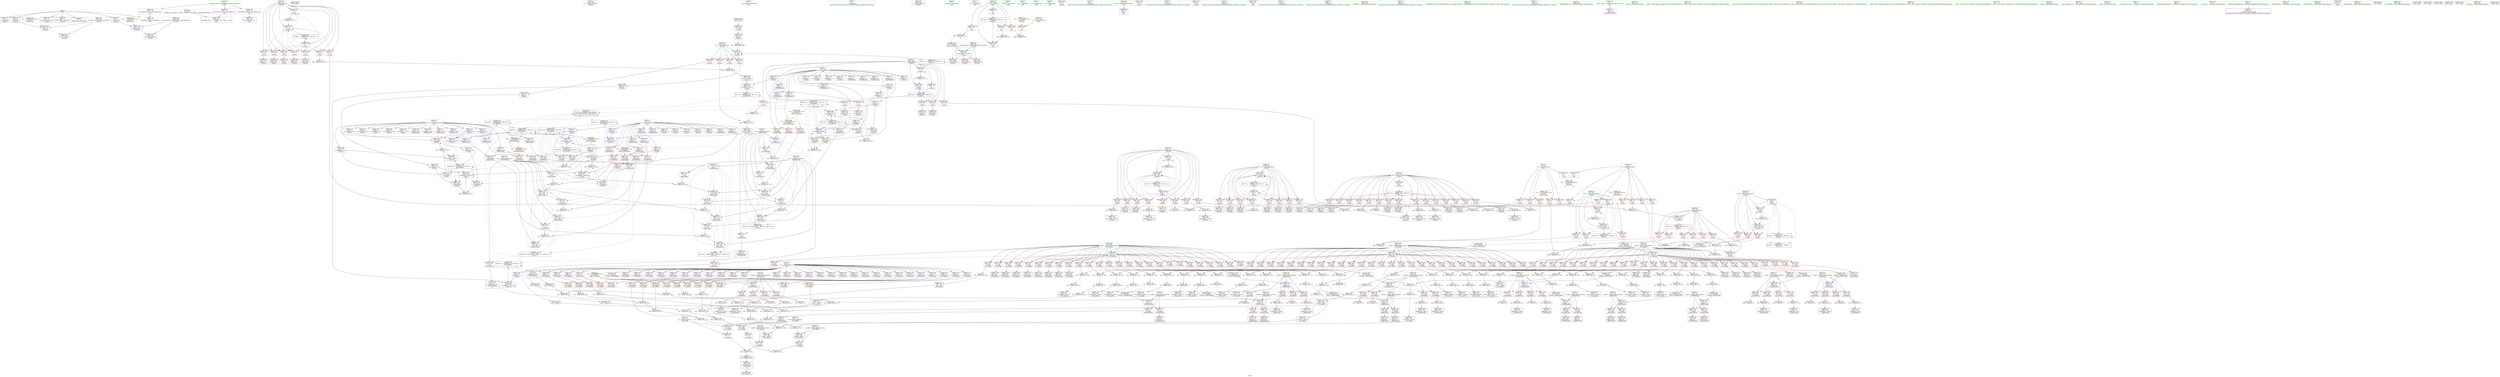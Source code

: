 digraph "SVFG" {
	label="SVFG";

	Node0x55a3f568ac70 [shape=record,color=grey,label="{NodeID: 0\nNullPtr}"];
	Node0x55a3f568ac70 -> Node0x55a3f56ccd40[style=solid];
	Node0x55a3f568ac70 -> Node0x55a3f56cce40[style=solid];
	Node0x55a3f568ac70 -> Node0x55a3f56ccf10[style=solid];
	Node0x55a3f568ac70 -> Node0x55a3f56ccfe0[style=solid];
	Node0x55a3f568ac70 -> Node0x55a3f56cd0b0[style=solid];
	Node0x55a3f568ac70 -> Node0x55a3f56cd180[style=solid];
	Node0x55a3f568ac70 -> Node0x55a3f56ebe90[style=solid];
	Node0x55a3f573c4e0 [shape=record,color=yellow,style=double,label="{NodeID: 941\n59V_1 = ENCHI(MR_59V_0)\npts\{12 \}\nFun[_Z5solvei]}"];
	Node0x55a3f573c4e0 -> Node0x55a3f56dab60[style=dashed];
	Node0x55a3f573c4e0 -> Node0x55a3f56dac30[style=dashed];
	Node0x55a3f573c4e0 -> Node0x55a3f56dad00[style=dashed];
	Node0x55a3f573c4e0 -> Node0x55a3f56dadd0[style=dashed];
	Node0x55a3f573c4e0 -> Node0x55a3f56daea0[style=dashed];
	Node0x55a3f573c4e0 -> Node0x55a3f56daf70[style=dashed];
	Node0x55a3f56dfd50 [shape=record,color=grey,label="{NodeID: 775\n395 = Binary(394, 92, )\n|{<s0>4}}"];
	Node0x55a3f56dfd50:s0 -> Node0x55a3f576afd0[style=solid,color=red];
	Node0x55a3f56ee9d0 [shape=record,color=blue,label="{NodeID: 609\n858\<--860\narrayidx109\<--add110\n_Z5solvei\n}"];
	Node0x55a3f56ee9d0 -> Node0x55a3f56eb5e0[style=dashed];
	Node0x55a3f56ee9d0 -> Node0x55a3f56eb6b0[style=dashed];
	Node0x55a3f56ee9d0 -> Node0x55a3f56ee9d0[style=dashed];
	Node0x55a3f56ee9d0 -> Node0x55a3f572e4c0[style=dashed];
	Node0x55a3f56d6570 [shape=record,color=red,label="{NodeID: 443\n568\<--309\n\<--d.addr\n_Z7is_goodiii\n}"];
	Node0x55a3f56d6570 -> Node0x55a3f5703060[style=solid];
	Node0x55a3f56d9ac0 [shape=record,color=purple,label="{NodeID: 277\n781\<--19\narrayidx63\<--sum\n_Z5solvei\n}"];
	Node0x55a3f56ca9a0 [shape=record,color=black,label="{NodeID: 111\n244\<--243\nidxprom1\<--\n_Z6getSumiiii\n}"];
	Node0x55a3f576a160 [shape=record,color=black,label="{NodeID: 1052\n983 = PHI()\n}"];
	Node0x55a3f572e4c0 [shape=record,color=black,label="{NodeID: 886\nMR_36V_6 = PHI(MR_36V_12, MR_36V_2, )\npts\{200000 \}\n|{|<s8>15|<s9>19}}"];
	Node0x55a3f572e4c0 -> Node0x55a3f56eb100[style=dashed];
	Node0x55a3f572e4c0 -> Node0x55a3f56eb1d0[style=dashed];
	Node0x55a3f572e4c0 -> Node0x55a3f56eb5e0[style=dashed];
	Node0x55a3f572e4c0 -> Node0x55a3f56eb6b0[style=dashed];
	Node0x55a3f572e4c0 -> Node0x55a3f56ee5c0[style=dashed];
	Node0x55a3f572e4c0 -> Node0x55a3f56ee9d0[style=dashed];
	Node0x55a3f572e4c0 -> Node0x55a3f572e4c0[style=dashed];
	Node0x55a3f572e4c0 -> Node0x55a3f57391d0[style=dashed];
	Node0x55a3f572e4c0:s8 -> Node0x55a3f573bdd0[style=dashed,color=red];
	Node0x55a3f572e4c0:s9 -> Node0x55a3f5729e30[style=dashed,color=blue];
	Node0x55a3f56f58d0 [shape=record,color=grey,label="{NodeID: 720\n515 = Binary(513, 514, )\n}"];
	Node0x55a3f56f58d0 -> Node0x55a3f56f4cd0[style=solid];
	Node0x55a3f56ebc90 [shape=record,color=blue,label="{NodeID: 554\n1003\<--32\nllvm.global_ctors_0\<--\nGlob }"];
	Node0x55a3f56d38c0 [shape=record,color=red,label="{NodeID: 388\n561\<--305\n\<--i.addr\n_Z7is_goodiii\n}"];
	Node0x55a3f56d38c0 -> Node0x55a3f5703660[style=solid];
	Node0x55a3f56cefc0 [shape=record,color=purple,label="{NodeID: 222\n536\<--13\narrayidx122\<--a\n_Z7is_goodiii\n}"];
	Node0x55a3f56cefc0 -> Node0x55a3f56d7410[style=solid];
	Node0x55a3f56cb440 [shape=record,color=green,label="{NodeID: 56\n600\<--601\nd\<--d_field_insensitive\n_Z5solvei\n}"];
	Node0x55a3f5703f60 [shape=record,color=grey,label="{NodeID: 831\n829 = Binary(828, 92, )\n}"];
	Node0x55a3f5703f60 -> Node0x55a3f56d3240[style=solid];
	Node0x55a3f56e8fb0 [shape=record,color=red,label="{NodeID: 499\n828\<--614\n\<--i34\n_Z5solvei\n}"];
	Node0x55a3f56e8fb0 -> Node0x55a3f5703f60[style=solid];
	Node0x55a3f56dc8a0 [shape=record,color=red,label="{NodeID: 333\n163\<--152\n\<--j2.addr\n_Z7getVSumiiii\n}"];
	Node0x55a3f56dc8a0 -> Node0x55a3f56ca250[style=solid];
	Node0x55a3f56d2130 [shape=record,color=black,label="{NodeID: 167\n695\<--694\nidxprom22\<--\n_Z5solvei\n}"];
	Node0x55a3f56ad9b0 [shape=record,color=green,label="{NodeID: 1\n7\<--1\n__dso_handle\<--dummyObj\nGlob }"];
	Node0x55a3f56dfed0 [shape=record,color=grey,label="{NodeID: 776\n481 = Binary(479, 480, )\n}"];
	Node0x55a3f56dfed0 -> Node0x55a3f56e0350[style=solid];
	Node0x55a3f56eeaa0 [shape=record,color=blue,label="{NodeID: 610\n618\<--864\nj77\<--inc112\n_Z5solvei\n}"];
	Node0x55a3f56eeaa0 -> Node0x55a3f56e9b10[style=dashed];
	Node0x55a3f56eeaa0 -> Node0x55a3f56e9be0[style=dashed];
	Node0x55a3f56eeaa0 -> Node0x55a3f56e9cb0[style=dashed];
	Node0x55a3f56eeaa0 -> Node0x55a3f56e9d80[style=dashed];
	Node0x55a3f56eeaa0 -> Node0x55a3f56e9e50[style=dashed];
	Node0x55a3f56eeaa0 -> Node0x55a3f56e9f20[style=dashed];
	Node0x55a3f56eeaa0 -> Node0x55a3f56e9ff0[style=dashed];
	Node0x55a3f56eeaa0 -> Node0x55a3f56ea0c0[style=dashed];
	Node0x55a3f56eeaa0 -> Node0x55a3f56eeaa0[style=dashed];
	Node0x55a3f56eeaa0 -> Node0x55a3f572d5c0[style=dashed];
	Node0x55a3f56d6640 [shape=record,color=red,label="{NodeID: 444\n577\<--309\n\<--d.addr\n_Z7is_goodiii\n}"];
	Node0x55a3f56d6640 -> Node0x55a3f56f4850[style=solid];
	Node0x55a3f56d9b90 [shape=record,color=purple,label="{NodeID: 278\n785\<--19\narrayidx66\<--sum\n_Z5solvei\n}"];
	Node0x55a3f56d9b90 -> Node0x55a3f56eb100[style=solid];
	Node0x55a3f56caa70 [shape=record,color=black,label="{NodeID: 112\n253\<--252\nidxprom3\<--sub\n_Z6getSumiiii\n}"];
	Node0x55a3f576a260 [shape=record,color=black,label="{NodeID: 1053\n302 = PHI(906, )\n0th arg _Z7is_goodiii }"];
	Node0x55a3f576a260 -> Node0x55a3f56ed310[style=solid];
	Node0x55a3f56f5a50 [shape=record,color=grey,label="{NodeID: 721\n443 = Binary(442, 92, )\n}"];
	Node0x55a3f56f5a50 -> Node0x55a3f56d08d0[style=solid];
	Node0x55a3f56ebd90 [shape=record,color=blue,label="{NodeID: 555\n1004\<--33\nllvm.global_ctors_1\<--_GLOBAL__sub_I_Akim_1_1.cpp\nGlob }"];
	Node0x55a3f56d3990 [shape=record,color=red,label="{NodeID: 389\n575\<--305\n\<--i.addr\n_Z7is_goodiii\n}"];
	Node0x55a3f56d3990 -> Node0x55a3f56f46d0[style=solid];
	Node0x55a3f56cf090 [shape=record,color=purple,label="{NodeID: 223\n541\<--13\narrayidx125\<--a\n_Z7is_goodiii\n}"];
	Node0x55a3f56cb510 [shape=record,color=green,label="{NodeID: 57\n602\<--603\ni\<--i_field_insensitive\n_Z5solvei\n}"];
	Node0x55a3f56cb510 -> Node0x55a3f56e7680[style=solid];
	Node0x55a3f56cb510 -> Node0x55a3f56e7750[style=solid];
	Node0x55a3f56cb510 -> Node0x55a3f56e7820[style=solid];
	Node0x55a3f56cb510 -> Node0x55a3f56e78f0[style=solid];
	Node0x55a3f56cb510 -> Node0x55a3f56e79c0[style=solid];
	Node0x55a3f56cb510 -> Node0x55a3f56e7a90[style=solid];
	Node0x55a3f56cb510 -> Node0x55a3f56e7b60[style=solid];
	Node0x55a3f56cb510 -> Node0x55a3f56ed990[style=solid];
	Node0x55a3f56cb510 -> Node0x55a3f56ee1b0[style=solid];
	Node0x55a3f57040e0 [shape=record,color=grey,label="{NodeID: 832\n252 = Binary(251, 92, )\n}"];
	Node0x55a3f57040e0 -> Node0x55a3f56caa70[style=solid];
	Node0x55a3f56e9080 [shape=record,color=red,label="{NodeID: 500\n836\<--614\n\<--i34\n_Z5solvei\n}"];
	Node0x55a3f56e9080 -> Node0x55a3f56d33e0[style=solid];
	Node0x55a3f56dc970 [shape=record,color=red,label="{NodeID: 334\n175\<--152\n\<--j2.addr\n_Z7getVSumiiii\n}"];
	Node0x55a3f56dc970 -> Node0x55a3f56ca3f0[style=solid];
	Node0x55a3f56d2200 [shape=record,color=black,label="{NodeID: 168\n698\<--697\nidxprom24\<--\n_Z5solvei\n}"];
	Node0x55a3f56ada40 [shape=record,color=green,label="{NodeID: 2\n9\<--1\n\<--dummyObj\nCan only get source location for instruction, argument, global var or function.}"];
	Node0x55a3f56e0050 [shape=record,color=grey,label="{NodeID: 777\n794 = Binary(793, 786, )\n}"];
	Node0x55a3f56e0050 -> Node0x55a3f56ee5c0[style=solid];
	Node0x55a3f56eeb70 [shape=record,color=blue,label="{NodeID: 611\n614\<--870\ni34\<--inc116\n_Z5solvei\n}"];
	Node0x55a3f56eeb70 -> Node0x55a3f572cbc0[style=dashed];
	Node0x55a3f56d6710 [shape=record,color=red,label="{NodeID: 445\n584\<--311\n\<--H\n_Z7is_goodiii\n}"];
	Node0x55a3f56d6710 -> Node0x55a3f57049e0[style=solid];
	Node0x55a3f56d9c60 [shape=record,color=purple,label="{NodeID: 279\n789\<--19\narrayidx68\<--sum\n_Z5solvei\n}"];
	Node0x55a3f56cab40 [shape=record,color=black,label="{NodeID: 113\n256\<--255\nidxprom5\<--\n_Z6getSumiiii\n}"];
	Node0x55a3f576a490 [shape=record,color=black,label="{NodeID: 1054\n303 = PHI(907, )\n1st arg _Z7is_goodiii }"];
	Node0x55a3f576a490 -> Node0x55a3f56ed3e0[style=solid];
	Node0x55a3f56f5bd0 [shape=record,color=grey,label="{NodeID: 722\n294 = Binary(293, 292, )\n}"];
	Node0x55a3f56f5bd0 -> Node0x55a3f56ed240[style=solid];
	Node0x55a3f56ebe90 [shape=record,color=blue, style = dotted,label="{NodeID: 556\n1005\<--3\nllvm.global_ctors_2\<--dummyVal\nGlob }"];
	Node0x55a3f56d3a60 [shape=record,color=red,label="{NodeID: 390\n323\<--307\n\<--j.addr\n_Z7is_goodiii\n|{<s0>3}}"];
	Node0x55a3f56d3a60:s0 -> Node0x55a3f576a990[style=solid,color=red];
	Node0x55a3f56cf160 [shape=record,color=purple,label="{NodeID: 224\n547\<--13\narrayidx129\<--a\n_Z7is_goodiii\n}"];
	Node0x55a3f56cf160 -> Node0x55a3f56d74e0[style=solid];
	Node0x55a3f56cb5e0 [shape=record,color=green,label="{NodeID: 58\n604\<--605\ns\<--s_field_insensitive\n_Z5solvei\n}"];
	Node0x55a3f5704260 [shape=record,color=grey,label="{NodeID: 833\n826 = Binary(825, 818, )\n}"];
	Node0x55a3f5704260 -> Node0x55a3f56ee830[style=solid];
	Node0x55a3f56e9150 [shape=record,color=red,label="{NodeID: 501\n845\<--614\n\<--i34\n_Z5solvei\n}"];
	Node0x55a3f56e9150 -> Node0x55a3f56f7e50[style=solid];
	Node0x55a3f56dca40 [shape=record,color=red,label="{NodeID: 335\n179\<--154\n\<--ans\n_Z7getVSumiiii\n}"];
	Node0x55a3f56dca40 -> Node0x55a3f5702d60[style=solid];
	Node0x55a3f56d22d0 [shape=record,color=black,label="{NodeID: 169\n702\<--701\nconv26\<--\n_Z5solvei\n}"];
	Node0x55a3f56d22d0 -> Node0x55a3f56ede70[style=solid];
	Node0x55a3f56af570 [shape=record,color=green,label="{NodeID: 3\n21\<--1\n_ZSt4cerr\<--dummyObj\nGlob }"];
	Node0x55a3f573c780 [shape=record,color=yellow,style=double,label="{NodeID: 944\n65V_1 = ENCHI(MR_65V_0)\npts\{607 \}\nFun[_Z5solvei]}"];
	Node0x55a3f573c780 -> Node0x55a3f56ee010[style=dashed];
	Node0x55a3f56e01d0 [shape=record,color=grey,label="{NodeID: 778\n394 = Binary(392, 393, )\n}"];
	Node0x55a3f56e01d0 -> Node0x55a3f56dfd50[style=solid];
	Node0x55a3f56eec40 [shape=record,color=blue,label="{NodeID: 612\n620\<--875\nD\<--add118\n_Z5solvei\n}"];
	Node0x55a3f56eec40 -> Node0x55a3f57307c0[style=dashed];
	Node0x55a3f56d67e0 [shape=record,color=red,label="{NodeID: 446\n588\<--313\n\<--V\n_Z7is_goodiii\n}"];
	Node0x55a3f56d67e0 -> Node0x55a3f5704ce0[style=solid];
	Node0x55a3f56d9d30 [shape=record,color=purple,label="{NodeID: 280\n792\<--19\narrayidx70\<--sum\n_Z5solvei\n}"];
	Node0x55a3f56d9d30 -> Node0x55a3f56eb1d0[style=solid];
	Node0x55a3f56d9d30 -> Node0x55a3f56ee5c0[style=solid];
	Node0x55a3f56cac10 [shape=record,color=black,label="{NodeID: 114\n267\<--266\nidxprom10\<--\n_Z6getSumiiii\n}"];
	Node0x55a3f576a5d0 [shape=record,color=black,label="{NodeID: 1055\n304 = PHI(908, )\n2nd arg _Z7is_goodiii }"];
	Node0x55a3f576a5d0 -> Node0x55a3f56ed4b0[style=solid];
	Node0x55a3f56f5d50 [shape=record,color=grey,label="{NodeID: 723\n432 = Binary(430, 431, )\n}"];
	Node0x55a3f56f5d50 -> Node0x55a3f56f5ed0[style=solid];
	Node0x55a3f56ebf90 [shape=record,color=blue,label="{NodeID: 557\n65\<--61\ni1.addr\<--i1\n_Z7getHSumiiii\n}"];
	Node0x55a3f56ebf90 -> Node0x55a3f56db040[style=dashed];
	Node0x55a3f56ebf90 -> Node0x55a3f56db110[style=dashed];
	Node0x55a3f56ebf90 -> Node0x55a3f56db1e0[style=dashed];
	Node0x55a3f56ebf90 -> Node0x55a3f56db2b0[style=dashed];
	Node0x55a3f56d3b30 [shape=record,color=red,label="{NodeID: 391\n328\<--307\n\<--j.addr\n_Z7is_goodiii\n}"];
	Node0x55a3f56d3b30 -> Node0x55a3f56f73d0[style=solid];
	Node0x55a3f56cf230 [shape=record,color=purple,label="{NodeID: 225\n555\<--13\narrayidx134\<--a\n_Z7is_goodiii\n}"];
	Node0x55a3f56cb6b0 [shape=record,color=green,label="{NodeID: 59\n606\<--607\nexn.slot\<--exn.slot_field_insensitive\n_Z5solvei\n}"];
	Node0x55a3f56cb6b0 -> Node0x55a3f56e7c30[style=solid];
	Node0x55a3f56cb6b0 -> Node0x55a3f56ee010[style=solid];
	Node0x55a3f57043e0 [shape=record,color=grey,label="{NodeID: 834\n260 = Binary(259, 258, )\n}"];
	Node0x55a3f57043e0 -> Node0x55a3f56ed0a0[style=solid];
	Node0x55a3f56e9220 [shape=record,color=red,label="{NodeID: 502\n853\<--614\n\<--i34\n_Z5solvei\n}"];
	Node0x55a3f56e9220 -> Node0x55a3f56cd900[style=solid];
	Node0x55a3f56dcb10 [shape=record,color=red,label="{NodeID: 336\n194\<--154\n\<--ans\n_Z7getVSumiiii\n}"];
	Node0x55a3f56dcb10 -> Node0x55a3f5703360[style=solid];
	Node0x55a3f56d23a0 [shape=record,color=black,label="{NodeID: 170\n704\<--703\nidxprom27\<--\n_Z5solvei\n}"];
	Node0x55a3f56af600 [shape=record,color=green,label="{NodeID: 4\n22\<--1\n.str\<--dummyObj\nGlob }"];
	Node0x55a3f573c860 [shape=record,color=yellow,style=double,label="{NodeID: 945\n67V_1 = ENCHI(MR_67V_0)\npts\{609 \}\nFun[_Z5solvei]}"];
	Node0x55a3f573c860 -> Node0x55a3f56ee0e0[style=dashed];
	Node0x55a3f56e0350 [shape=record,color=grey,label="{NodeID: 779\n482 = Binary(481, 92, )\n}"];
	Node0x55a3f56e0350 -> Node0x55a3f56d0ce0[style=solid];
	Node0x55a3f56eed10 [shape=record,color=blue,label="{NodeID: 613\n622\<--9\ni122\<--\n_Z5solvei\n}"];
	Node0x55a3f56eed10 -> Node0x55a3f56ea670[style=dashed];
	Node0x55a3f56eed10 -> Node0x55a3f56ea740[style=dashed];
	Node0x55a3f56eed10 -> Node0x55a3f56ea810[style=dashed];
	Node0x55a3f56eed10 -> Node0x55a3f56ea8e0[style=dashed];
	Node0x55a3f56eed10 -> Node0x55a3f56eed10[style=dashed];
	Node0x55a3f56eed10 -> Node0x55a3f56eef80[style=dashed];
	Node0x55a3f56eed10 -> Node0x55a3f5735fd0[style=dashed];
	Node0x55a3f56d68b0 [shape=record,color=red,label="{NodeID: 447\n583\<--315\n\<--needH\n_Z7is_goodiii\n}"];
	Node0x55a3f56d68b0 -> Node0x55a3f57049e0[style=solid];
	Node0x55a3f56d9e00 [shape=record,color=purple,label="{NodeID: 281\n848\<--19\narrayidx103\<--sum\n_Z5solvei\n}"];
	Node0x55a3f56cace0 [shape=record,color=black,label="{NodeID: 115\n271\<--270\nidxprom13\<--sub12\n_Z6getSumiiii\n}"];
	Node0x55a3f576a710 [shape=record,color=black,label="{NodeID: 1056\n597 = PHI(991, )\n0th arg _Z5solvei }"];
	Node0x55a3f576a710 -> Node0x55a3f56ed8c0[style=solid];
	Node0x55a3f56f5ed0 [shape=record,color=grey,label="{NodeID: 724\n433 = Binary(432, 92, )\n}"];
	Node0x55a3f56f5ed0 -> Node0x55a3f56d0730[style=solid];
	Node0x55a3f56ec060 [shape=record,color=blue,label="{NodeID: 558\n67\<--62\nj1.addr\<--j1\n_Z7getHSumiiii\n}"];
	Node0x55a3f56ec060 -> Node0x55a3f56db380[style=dashed];
	Node0x55a3f56ec060 -> Node0x55a3f56db450[style=dashed];
	Node0x55a3f56ec060 -> Node0x55a3f56db520[style=dashed];
	Node0x55a3f56ec060 -> Node0x55a3f56db5f0[style=dashed];
	Node0x55a3f56d3c00 [shape=record,color=red,label="{NodeID: 392\n333\<--307\n\<--j.addr\n_Z7is_goodiii\n}"];
	Node0x55a3f56d3c00 -> Node0x55a3f56f7250[style=solid];
	Node0x55a3f56cf300 [shape=record,color=purple,label="{NodeID: 226\n558\<--13\narrayidx136\<--a\n_Z7is_goodiii\n}"];
	Node0x55a3f56cf300 -> Node0x55a3f56e7270[style=solid];
	Node0x55a3f56cb780 [shape=record,color=green,label="{NodeID: 60\n608\<--609\nehselector.slot\<--ehselector.slot_field_insensitive\n_Z5solvei\n}"];
	Node0x55a3f56cb780 -> Node0x55a3f56e7d00[style=solid];
	Node0x55a3f56cb780 -> Node0x55a3f56ee0e0[style=solid];
	Node0x55a3f5704560 [shape=record,color=grey,label="{NodeID: 835\n475 = Binary(467, 474, )\n}"];
	Node0x55a3f5704560 -> Node0x55a3f56dfa50[style=solid];
	Node0x55a3f56e92f0 [shape=record,color=red,label="{NodeID: 503\n869\<--614\n\<--i34\n_Z5solvei\n}"];
	Node0x55a3f56e92f0 -> Node0x55a3f56f91d0[style=solid];
	Node0x55a3f56dcbe0 [shape=record,color=red,label="{NodeID: 337\n213\<--154\n\<--ans\n_Z7getVSumiiii\n}"];
	Node0x55a3f56dcbe0 -> Node0x55a3f56e16d0[style=solid];
	Node0x55a3f56d2470 [shape=record,color=black,label="{NodeID: 171\n707\<--706\nidxprom29\<--\n_Z5solvei\n}"];
	Node0x55a3f56afe30 [shape=record,color=green,label="{NodeID: 5\n24\<--1\n_ZSt3cin\<--dummyObj\nGlob }"];
	Node0x55a3f56e04d0 [shape=record,color=grey,label="{NodeID: 780\n388 = Binary(356, 387, )\n}"];
	Node0x55a3f56e04d0 -> Node0x55a3f56ed580[style=solid];
	Node0x55a3f56eede0 [shape=record,color=blue,label="{NodeID: 614\n624\<--9\nj126\<--\n_Z5solvei\n}"];
	Node0x55a3f56eede0 -> Node0x55a3f56ea9b0[style=dashed];
	Node0x55a3f56eede0 -> Node0x55a3f56eaa80[style=dashed];
	Node0x55a3f56eede0 -> Node0x55a3f56eab50[style=dashed];
	Node0x55a3f56eede0 -> Node0x55a3f56eac20[style=dashed];
	Node0x55a3f56eede0 -> Node0x55a3f56eeeb0[style=dashed];
	Node0x55a3f56eede0 -> Node0x55a3f57364d0[style=dashed];
	Node0x55a3f56eede0 -> Node0x55a3f573a5d0[style=dashed];
	Node0x55a3f56d6980 [shape=record,color=red,label="{NodeID: 448\n587\<--317\n\<--needV\n_Z7is_goodiii\n}"];
	Node0x55a3f56d6980 -> Node0x55a3f5704ce0[style=solid];
	Node0x55a3f56d9ed0 [shape=record,color=purple,label="{NodeID: 282\n851\<--19\narrayidx105\<--sum\n_Z5solvei\n}"];
	Node0x55a3f56d9ed0 -> Node0x55a3f56eb5e0[style=solid];
	Node0x55a3f56cf7c0 [shape=record,color=black,label="{NodeID: 116\n286\<--285\nidxprom21\<--sub20\n_Z6getSumiiii\n}"];
	Node0x55a3f576a850 [shape=record,color=black,label="{NodeID: 1057\n61 = PHI(322, )\n0th arg _Z7getHSumiiii }"];
	Node0x55a3f576a850 -> Node0x55a3f56ebf90[style=solid];
	Node0x55a3f56f6050 [shape=record,color=grey,label="{NodeID: 725\n115 = Binary(114, 113, )\n}"];
	Node0x55a3f56f6050 -> Node0x55a3f56ec470[style=solid];
	Node0x55a3f56ec130 [shape=record,color=blue,label="{NodeID: 559\n69\<--63\ni2.addr\<--i2\n_Z7getHSumiiii\n}"];
	Node0x55a3f56ec130 -> Node0x55a3f56db6c0[style=dashed];
	Node0x55a3f56ec130 -> Node0x55a3f56db790[style=dashed];
	Node0x55a3f56d3cd0 [shape=record,color=red,label="{NodeID: 393\n340\<--307\n\<--j.addr\n_Z7is_goodiii\n}"];
	Node0x55a3f56d3cd0 -> Node0x55a3f56cfbd0[style=solid];
	Node0x55a3f56cf3d0 [shape=record,color=purple,label="{NodeID: 227\n566\<--13\narrayidx141\<--a\n_Z7is_goodiii\n}"];
	Node0x55a3f56cb850 [shape=record,color=green,label="{NodeID: 61\n610\<--611\nj\<--j_field_insensitive\n_Z5solvei\n}"];
	Node0x55a3f56cb850 -> Node0x55a3f56e7dd0[style=solid];
	Node0x55a3f56cb850 -> Node0x55a3f56e7ea0[style=solid];
	Node0x55a3f56cb850 -> Node0x55a3f56e7f70[style=solid];
	Node0x55a3f56cb850 -> Node0x55a3f56e8040[style=solid];
	Node0x55a3f56cb850 -> Node0x55a3f56e8110[style=solid];
	Node0x55a3f56cb850 -> Node0x55a3f56e81e0[style=solid];
	Node0x55a3f56cb850 -> Node0x55a3f56e82b0[style=solid];
	Node0x55a3f56cb850 -> Node0x55a3f56e8380[style=solid];
	Node0x55a3f56cb850 -> Node0x55a3f56eda60[style=solid];
	Node0x55a3f56cb850 -> Node0x55a3f56edf40[style=solid];
	Node0x55a3f57046e0 [shape=record,color=grey,label="{NodeID: 836\n783 = Binary(782, 92, )\n}"];
	Node0x55a3f57046e0 -> Node0x55a3f56d2c90[style=solid];
	Node0x55a3f56e93c0 [shape=record,color=red,label="{NodeID: 504\n738\<--616\n\<--j38\n_Z5solvei\n}"];
	Node0x55a3f56e93c0 -> Node0x55a3f57067e0[style=solid];
	Node0x55a3f56dccb0 [shape=record,color=red,label="{NodeID: 338\n217\<--154\n\<--ans\n_Z7getVSumiiii\n}"];
	Node0x55a3f56dccb0 -> Node0x55a3f56ca800[style=solid];
	Node0x55a3f56d2540 [shape=record,color=black,label="{NodeID: 172\n746\<--745\nidxprom43\<--\n_Z5solvei\n}"];
	Node0x55a3f56afec0 [shape=record,color=green,label="{NodeID: 6\n25\<--1\n.str.1\<--dummyObj\nGlob }"];
	Node0x55a3f56e0650 [shape=record,color=grey,label="{NodeID: 781\n360 = Binary(359, 92, )\n}"];
	Node0x55a3f56e0650 -> Node0x55a3f56e07d0[style=solid];
	Node0x55a3f56eeeb0 [shape=record,color=blue,label="{NodeID: 615\n624\<--920\nj126\<--inc140\n_Z5solvei\n}"];
	Node0x55a3f56eeeb0 -> Node0x55a3f56ea9b0[style=dashed];
	Node0x55a3f56eeeb0 -> Node0x55a3f56eaa80[style=dashed];
	Node0x55a3f56eeeb0 -> Node0x55a3f56eab50[style=dashed];
	Node0x55a3f56eeeb0 -> Node0x55a3f56eac20[style=dashed];
	Node0x55a3f56eeeb0 -> Node0x55a3f56eeeb0[style=dashed];
	Node0x55a3f56eeeb0 -> Node0x55a3f57364d0[style=dashed];
	Node0x55a3f56eeeb0 -> Node0x55a3f573a5d0[style=dashed];
	Node0x55a3f56d6a50 [shape=record,color=red,label="{NodeID: 449\n343\<--342\n\<--arrayidx4\n_Z7is_goodiii\n}"];
	Node0x55a3f56d6a50 -> Node0x55a3f56e0c50[style=solid];
	Node0x55a3f56d9fa0 [shape=record,color=purple,label="{NodeID: 283\n855\<--19\narrayidx107\<--sum\n_Z5solvei\n}"];
	Node0x55a3f56cf890 [shape=record,color=black,label="{NodeID: 117\n290\<--289\nidxprom24\<--sub23\n_Z6getSumiiii\n}"];
	Node0x55a3f576a990 [shape=record,color=black,label="{NodeID: 1058\n62 = PHI(323, )\n1st arg _Z7getHSumiiii }"];
	Node0x55a3f576a990 -> Node0x55a3f56ec060[style=solid];
	Node0x55a3f56f61d0 [shape=record,color=grey,label="{NodeID: 726\n489 = Binary(487, 488, )\n}"];
	Node0x55a3f56f61d0 -> Node0x55a3f56f64d0[style=solid];
	Node0x55a3f56ec200 [shape=record,color=blue,label="{NodeID: 560\n71\<--64\nj2.addr\<--j2\n_Z7getHSumiiii\n}"];
	Node0x55a3f56ec200 -> Node0x55a3f56db860[style=dashed];
	Node0x55a3f56ec200 -> Node0x55a3f56db930[style=dashed];
	Node0x55a3f56d3da0 [shape=record,color=red,label="{NodeID: 394\n350\<--307\n\<--j.addr\n_Z7is_goodiii\n}"];
	Node0x55a3f56d3da0 -> Node0x55a3f56cfd70[style=solid];
	Node0x55a3f56cf4a0 [shape=record,color=purple,label="{NodeID: 228\n572\<--13\narrayidx145\<--a\n_Z7is_goodiii\n}"];
	Node0x55a3f56cf4a0 -> Node0x55a3f56e7340[style=solid];
	Node0x55a3f56cb920 [shape=record,color=green,label="{NodeID: 62\n612\<--613\nx\<--x_field_insensitive\n_Z5solvei\n}"];
	Node0x55a3f56cb920 -> Node0x55a3f56e8450[style=solid];
	Node0x55a3f56cb920 -> Node0x55a3f56e8520[style=solid];
	Node0x55a3f56cb920 -> Node0x55a3f56e85f0[style=solid];
	Node0x55a3f56cb920 -> Node0x55a3f56e86c0[style=solid];
	Node0x55a3f56cb920 -> Node0x55a3f56edb30[style=solid];
	Node0x55a3f5704860 [shape=record,color=grey,label="{NodeID: 837\n777 = Binary(776, 769, )\n}"];
	Node0x55a3f5704860 -> Node0x55a3f56ee4f0[style=solid];
	Node0x55a3f56e9490 [shape=record,color=red,label="{NodeID: 505\n742\<--616\n\<--j38\n_Z5solvei\n}"];
	Node0x55a3f56e9490 -> Node0x55a3f5706660[style=solid];
	Node0x55a3f56dcd80 [shape=record,color=red,label="{NodeID: 339\n166\<--165\n\<--arrayidx2\n_Z7getVSumiiii\n}"];
	Node0x55a3f56dcd80 -> Node0x55a3f56ec950[style=solid];
	Node0x55a3f56d2610 [shape=record,color=black,label="{NodeID: 173\n750\<--749\nidxprom46\<--sub45\n_Z5solvei\n}"];
	Node0x55a3f56aff50 [shape=record,color=green,label="{NodeID: 7\n27\<--1\n.str.2\<--dummyObj\nGlob }"];
	Node0x55a3f56e07d0 [shape=record,color=grey,label="{NodeID: 782\n361 = Binary(335, 360, )\n}"];
	Node0x55a3f56e07d0 -> Node0x55a3f56cfe40[style=solid];
	Node0x55a3f56eef80 [shape=record,color=blue,label="{NodeID: 616\n622\<--925\ni122\<--inc143\n_Z5solvei\n}"];
	Node0x55a3f56eef80 -> Node0x55a3f56ea670[style=dashed];
	Node0x55a3f56eef80 -> Node0x55a3f56ea740[style=dashed];
	Node0x55a3f56eef80 -> Node0x55a3f56ea810[style=dashed];
	Node0x55a3f56eef80 -> Node0x55a3f56ea8e0[style=dashed];
	Node0x55a3f56eef80 -> Node0x55a3f56eed10[style=dashed];
	Node0x55a3f56eef80 -> Node0x55a3f56eef80[style=dashed];
	Node0x55a3f56eef80 -> Node0x55a3f5735fd0[style=dashed];
	Node0x55a3f56d6b20 [shape=record,color=red,label="{NodeID: 450\n353\<--352\n\<--arrayidx10\n_Z7is_goodiii\n}"];
	Node0x55a3f56d6b20 -> Node0x55a3f56e0c50[style=solid];
	Node0x55a3f56da070 [shape=record,color=purple,label="{NodeID: 284\n858\<--19\narrayidx109\<--sum\n_Z5solvei\n}"];
	Node0x55a3f56da070 -> Node0x55a3f56eb6b0[style=solid];
	Node0x55a3f56da070 -> Node0x55a3f56ee9d0[style=solid];
	Node0x55a3f56cf960 [shape=record,color=black,label="{NodeID: 118\n221\<--297\n_Z6getSumiiii_ret\<--\n_Z6getSumiiii\n|{<s0>5|<s1>6}}"];
	Node0x55a3f56cf960:s0 -> Node0x55a3f57698d0[style=solid,color=blue];
	Node0x55a3f56cf960:s1 -> Node0x55a3f5769790[style=solid,color=blue];
	Node0x55a3f576aad0 [shape=record,color=black,label="{NodeID: 1059\n63 = PHI(327, )\n2nd arg _Z7getHSumiiii }"];
	Node0x55a3f576aad0 -> Node0x55a3f56ec130[style=solid];
	Node0x55a3f57307c0 [shape=record,color=black,label="{NodeID: 893\nMR_79V_3 = PHI(MR_79V_4, MR_79V_2, )\npts\{621 \}\n}"];
	Node0x55a3f57307c0 -> Node0x55a3f56ea190[style=dashed];
	Node0x55a3f57307c0 -> Node0x55a3f56ea260[style=dashed];
	Node0x55a3f57307c0 -> Node0x55a3f56ea330[style=dashed];
	Node0x55a3f57307c0 -> Node0x55a3f56ea400[style=dashed];
	Node0x55a3f57307c0 -> Node0x55a3f56ea4d0[style=dashed];
	Node0x55a3f57307c0 -> Node0x55a3f56ea5a0[style=dashed];
	Node0x55a3f57307c0 -> Node0x55a3f56ef050[style=dashed];
	Node0x55a3f56f6350 [shape=record,color=grey,label="{NodeID: 727\n285 = Binary(284, 92, )\n}"];
	Node0x55a3f56f6350 -> Node0x55a3f56cf7c0[style=solid];
	Node0x55a3f56ec2d0 [shape=record,color=blue,label="{NodeID: 561\n73\<--85\nans\<--\n_Z7getHSumiiii\n}"];
	Node0x55a3f56ec2d0 -> Node0x55a3f56dba00[style=dashed];
	Node0x55a3f56ec2d0 -> Node0x55a3f56dbad0[style=dashed];
	Node0x55a3f56ec2d0 -> Node0x55a3f56dbba0[style=dashed];
	Node0x55a3f56ec2d0 -> Node0x55a3f56ec3a0[style=dashed];
	Node0x55a3f56ec2d0 -> Node0x55a3f56ec470[style=dashed];
	Node0x55a3f56ec2d0 -> Node0x55a3f56ec540[style=dashed];
	Node0x55a3f56ec2d0 -> Node0x55a3f572c6c0[style=dashed];
	Node0x55a3f56d3e70 [shape=record,color=red,label="{NodeID: 395\n357\<--307\n\<--j.addr\n_Z7is_goodiii\n}"];
	Node0x55a3f56d3e70 -> Node0x55a3f56e0dd0[style=solid];
	Node0x55a3f56cf570 [shape=record,color=purple,label="{NodeID: 229\n672\<--13\narrayidx\<--a\n_Z5solvei\n}"];
	Node0x55a3f56cb9f0 [shape=record,color=green,label="{NodeID: 63\n614\<--615\ni34\<--i34_field_insensitive\n_Z5solvei\n}"];
	Node0x55a3f56cb9f0 -> Node0x55a3f56e8790[style=solid];
	Node0x55a3f56cb9f0 -> Node0x55a3f56e8860[style=solid];
	Node0x55a3f56cb9f0 -> Node0x55a3f56e8930[style=solid];
	Node0x55a3f56cb9f0 -> Node0x55a3f56e8a00[style=solid];
	Node0x55a3f56cb9f0 -> Node0x55a3f56e8ad0[style=solid];
	Node0x55a3f56cb9f0 -> Node0x55a3f56e8ba0[style=solid];
	Node0x55a3f56cb9f0 -> Node0x55a3f56e8c70[style=solid];
	Node0x55a3f56cb9f0 -> Node0x55a3f56e8d40[style=solid];
	Node0x55a3f56cb9f0 -> Node0x55a3f56e8e10[style=solid];
	Node0x55a3f56cb9f0 -> Node0x55a3f56e8ee0[style=solid];
	Node0x55a3f56cb9f0 -> Node0x55a3f56e8fb0[style=solid];
	Node0x55a3f56cb9f0 -> Node0x55a3f56e9080[style=solid];
	Node0x55a3f56cb9f0 -> Node0x55a3f56e9150[style=solid];
	Node0x55a3f56cb9f0 -> Node0x55a3f56e9220[style=solid];
	Node0x55a3f56cb9f0 -> Node0x55a3f56e92f0[style=solid];
	Node0x55a3f56cb9f0 -> Node0x55a3f56ee280[style=solid];
	Node0x55a3f56cb9f0 -> Node0x55a3f56eeb70[style=solid];
	Node0x55a3f57049e0 [shape=record,color=grey,label="{NodeID: 838\n585 = cmp(583, 584, )\n}"];
	Node0x55a3f56e9560 [shape=record,color=red,label="{NodeID: 506\n748\<--616\n\<--j38\n_Z5solvei\n}"];
	Node0x55a3f56e9560 -> Node0x55a3f56e2bd0[style=solid];
	Node0x55a3f56dce50 [shape=record,color=red,label="{NodeID: 340\n178\<--177\n\<--arrayidx6\n_Z7getVSumiiii\n}"];
	Node0x55a3f56dce50 -> Node0x55a3f5702d60[style=solid];
	Node0x55a3f56d26e0 [shape=record,color=black,label="{NodeID: 174\n754\<--753\nidxprom48\<--\n_Z5solvei\n}"];
	Node0x55a3f56b0040 [shape=record,color=green,label="{NodeID: 8\n29\<--1\n.str.3\<--dummyObj\nGlob }"];
	Node0x55a3f56e0950 [shape=record,color=grey,label="{NodeID: 783\n368 = Binary(366, 367, )\n}"];
	Node0x55a3f56e0950 -> Node0x55a3f56f8750[style=solid];
	Node0x55a3f56ef050 [shape=record,color=blue,label="{NodeID: 617\n620\<--930\nD\<--dec\n_Z5solvei\n}"];
	Node0x55a3f56ef050 -> Node0x55a3f57307c0[style=dashed];
	Node0x55a3f56d6bf0 [shape=record,color=red,label="{NodeID: 451\n372\<--371\n\<--arrayidx23\n_Z7is_goodiii\n}"];
	Node0x55a3f56d6bf0 -> Node0x55a3f56f7cd0[style=solid];
	Node0x55a3f56da140 [shape=record,color=purple,label="{NodeID: 285\n636\<--22\n\<--.str\n_Z5solvei\n}"];
	Node0x55a3f56cfa30 [shape=record,color=black,label="{NodeID: 119\n336\<--334\nconv\<--mul\n_Z7is_goodiii\n}"];
	Node0x55a3f56cfa30 -> Node0x55a3f56e0f50[style=solid];
	Node0x55a3f576ac10 [shape=record,color=black,label="{NodeID: 1060\n64 = PHI(331, )\n3rd arg _Z7getHSumiiii }"];
	Node0x55a3f576ac10 -> Node0x55a3f56ec200[style=solid];
	Node0x55a3f56f64d0 [shape=record,color=grey,label="{NodeID: 728\n490 = Binary(489, 92, )\n}"];
	Node0x55a3f56f64d0 -> Node0x55a3f56d0db0[style=solid];
	Node0x55a3f56ec3a0 [shape=record,color=blue,label="{NodeID: 562\n73\<--100\nans\<--sub7\n_Z7getHSumiiii\n}"];
	Node0x55a3f56ec3a0 -> Node0x55a3f56dbad0[style=dashed];
	Node0x55a3f56ec3a0 -> Node0x55a3f56dbba0[style=dashed];
	Node0x55a3f56ec3a0 -> Node0x55a3f56ec470[style=dashed];
	Node0x55a3f56ec3a0 -> Node0x55a3f56ec540[style=dashed];
	Node0x55a3f56ec3a0 -> Node0x55a3f572c6c0[style=dashed];
	Node0x55a3f56d3f40 [shape=record,color=red,label="{NodeID: 396\n366\<--307\n\<--j.addr\n_Z7is_goodiii\n}"];
	Node0x55a3f56d3f40 -> Node0x55a3f56e0950[style=solid];
	Node0x55a3f56cf640 [shape=record,color=purple,label="{NodeID: 230\n675\<--13\narrayidx12\<--a\n_Z5solvei\n}"];
	Node0x55a3f56cf640 -> Node0x55a3f56edc00[style=solid];
	Node0x55a3f56cbac0 [shape=record,color=green,label="{NodeID: 64\n616\<--617\nj38\<--j38_field_insensitive\n_Z5solvei\n}"];
	Node0x55a3f56cbac0 -> Node0x55a3f56e93c0[style=solid];
	Node0x55a3f56cbac0 -> Node0x55a3f56e9490[style=solid];
	Node0x55a3f56cbac0 -> Node0x55a3f56e9560[style=solid];
	Node0x55a3f56cbac0 -> Node0x55a3f56e9630[style=solid];
	Node0x55a3f56cbac0 -> Node0x55a3f56e9700[style=solid];
	Node0x55a3f56cbac0 -> Node0x55a3f56e97d0[style=solid];
	Node0x55a3f56cbac0 -> Node0x55a3f56e98a0[style=solid];
	Node0x55a3f56cbac0 -> Node0x55a3f56e9970[style=solid];
	Node0x55a3f56cbac0 -> Node0x55a3f56e9a40[style=solid];
	Node0x55a3f56cbac0 -> Node0x55a3f56ee350[style=solid];
	Node0x55a3f56cbac0 -> Node0x55a3f56ee690[style=solid];
	Node0x55a3f5704b60 [shape=record,color=grey,label="{NodeID: 839\n104 = cmp(103, 9, )\n}"];
	Node0x55a3f56e9630 [shape=record,color=red,label="{NodeID: 507\n756\<--616\n\<--j38\n_Z5solvei\n}"];
	Node0x55a3f56e9630 -> Node0x55a3f56d27b0[style=solid];
	Node0x55a3f56dcf20 [shape=record,color=red,label="{NodeID: 341\n193\<--192\n\<--arrayidx14\n_Z7getVSumiiii\n}"];
	Node0x55a3f56dcf20 -> Node0x55a3f5703360[style=solid];
	Node0x55a3f56d27b0 [shape=record,color=black,label="{NodeID: 175\n757\<--756\nidxprom50\<--\n_Z5solvei\n}"];
	Node0x55a3f56b00d0 [shape=record,color=green,label="{NodeID: 9\n32\<--1\n\<--dummyObj\nCan only get source location for instruction, argument, global var or function.}"];
	Node0x55a3f56e0ad0 [shape=record,color=grey,label="{NodeID: 784\n902 = Binary(900, 901, )\n}"];
	Node0x55a3f56e0ad0 -> Node0x55a3f57064e0[style=solid];
	Node0x55a3f56ef120 [shape=record,color=blue,label="{NodeID: 618\n975\<--9\nretval\<--\nmain\n}"];
	Node0x55a3f56d6cc0 [shape=record,color=red,label="{NodeID: 452\n385\<--384\n\<--arrayidx31\n_Z7is_goodiii\n}"];
	Node0x55a3f56d6cc0 -> Node0x55a3f56f7cd0[style=solid];
	Node0x55a3f56da210 [shape=record,color=purple,label="{NodeID: 286\n913\<--25\n\<--.str.1\n_Z5solvei\n}"];
	Node0x55a3f56cfb00 [shape=record,color=black,label="{NodeID: 120\n338\<--337\nidxprom\<--\n_Z7is_goodiii\n}"];
	Node0x55a3f576ad50 [shape=record,color=black,label="{NodeID: 1061\n142 = PHI(390, )\n0th arg _Z7getVSumiiii }"];
	Node0x55a3f576ad50 -> Node0x55a3f56ec610[style=solid];
	Node0x55a3f56f6650 [shape=record,color=grey,label="{NodeID: 729\n289 = Binary(288, 92, )\n}"];
	Node0x55a3f56f6650 -> Node0x55a3f56cf890[style=solid];
	Node0x55a3f56ec470 [shape=record,color=blue,label="{NodeID: 563\n73\<--115\nans\<--sub15\n_Z7getHSumiiii\n}"];
	Node0x55a3f56ec470 -> Node0x55a3f56dbba0[style=dashed];
	Node0x55a3f56ec470 -> Node0x55a3f56ec540[style=dashed];
	Node0x55a3f56ec470 -> Node0x55a3f572c6c0[style=dashed];
	Node0x55a3f56d4010 [shape=record,color=red,label="{NodeID: 397\n379\<--307\n\<--j.addr\n_Z7is_goodiii\n}"];
	Node0x55a3f56d4010 -> Node0x55a3f56f79d0[style=solid];
	Node0x55a3f56d75a0 [shape=record,color=purple,label="{NodeID: 231\n162\<--15\narrayidx\<--v\n_Z7getVSumiiii\n}"];
	Node0x55a3f56cbb90 [shape=record,color=green,label="{NodeID: 65\n618\<--619\nj77\<--j77_field_insensitive\n_Z5solvei\n}"];
	Node0x55a3f56cbb90 -> Node0x55a3f56e9b10[style=solid];
	Node0x55a3f56cbb90 -> Node0x55a3f56e9be0[style=solid];
	Node0x55a3f56cbb90 -> Node0x55a3f56e9cb0[style=solid];
	Node0x55a3f56cbb90 -> Node0x55a3f56e9d80[style=solid];
	Node0x55a3f56cbb90 -> Node0x55a3f56e9e50[style=solid];
	Node0x55a3f56cbb90 -> Node0x55a3f56e9f20[style=solid];
	Node0x55a3f56cbb90 -> Node0x55a3f56e9ff0[style=solid];
	Node0x55a3f56cbb90 -> Node0x55a3f56ea0c0[style=solid];
	Node0x55a3f56cbb90 -> Node0x55a3f56ee760[style=solid];
	Node0x55a3f56cbb90 -> Node0x55a3f56eeaa0[style=solid];
	Node0x55a3f5704ce0 [shape=record,color=grey,label="{NodeID: 840\n589 = cmp(587, 588, )\n}"];
	Node0x55a3f5704ce0 -> Node0x55a3f56f39b0[style=solid];
	Node0x55a3f56e9700 [shape=record,color=red,label="{NodeID: 508\n765\<--616\n\<--j38\n_Z5solvei\n}"];
	Node0x55a3f56e9700 -> Node0x55a3f56e1250[style=solid];
	Node0x55a3f56dcff0 [shape=record,color=red,label="{NodeID: 342\n212\<--211\n\<--arrayidx25\n_Z7getVSumiiii\n}"];
	Node0x55a3f56dcff0 -> Node0x55a3f56e16d0[style=solid];
	Node0x55a3f56d2880 [shape=record,color=black,label="{NodeID: 176\n763\<--762\nidxprom52\<--\n_Z5solvei\n}"];
	Node0x55a3f56b0160 [shape=record,color=green,label="{NodeID: 10\n92\<--1\n\<--dummyObj\nCan only get source location for instruction, argument, global var or function.}"];
	Node0x55a3f56e0c50 [shape=record,color=grey,label="{NodeID: 785\n354 = Binary(343, 353, )\n}"];
	Node0x55a3f56e0c50 -> Node0x55a3f56e0f50[style=solid];
	Node0x55a3f56ef1f0 [shape=record,color=blue,label="{NodeID: 619\n979\<--9\ni\<--\nmain\n}"];
	Node0x55a3f56ef1f0 -> Node0x55a3f572a3c0[style=dashed];
	Node0x55a3f56d6d90 [shape=record,color=red,label="{NodeID: 453\n410\<--409\n\<--arrayidx45\n_Z7is_goodiii\n}"];
	Node0x55a3f56d6d90 -> Node0x55a3f56e2450[style=solid];
	Node0x55a3f56da2e0 [shape=record,color=purple,label="{NodeID: 287\n935\<--27\n\<--.str.2\n_Z5solvei\n}"];
	Node0x55a3f56cfbd0 [shape=record,color=black,label="{NodeID: 121\n341\<--340\nidxprom3\<--\n_Z7is_goodiii\n}"];
	Node0x55a3f576ae90 [shape=record,color=black,label="{NodeID: 1062\n143 = PHI(391, )\n1st arg _Z7getVSumiiii }"];
	Node0x55a3f576ae90 -> Node0x55a3f56ec6e0[style=solid];
	Node0x55a3f57316c0 [shape=record,color=black,label="{NodeID: 896\nMR_63V_3 = PHI(MR_63V_4, MR_63V_2, )\npts\{603 \}\n}"];
	Node0x55a3f57316c0 -> Node0x55a3f56e7680[style=dashed];
	Node0x55a3f57316c0 -> Node0x55a3f56e7750[style=dashed];
	Node0x55a3f57316c0 -> Node0x55a3f56e7820[style=dashed];
	Node0x55a3f57316c0 -> Node0x55a3f56e78f0[style=dashed];
	Node0x55a3f57316c0 -> Node0x55a3f56e79c0[style=dashed];
	Node0x55a3f57316c0 -> Node0x55a3f56e7a90[style=dashed];
	Node0x55a3f57316c0 -> Node0x55a3f56e7b60[style=dashed];
	Node0x55a3f57316c0 -> Node0x55a3f56ee1b0[style=dashed];
	Node0x55a3f56f67d0 [shape=record,color=grey,label="{NodeID: 730\n497 = Binary(486, 496, )\n}"];
	Node0x55a3f56f67d0 -> Node0x55a3f56f52d0[style=solid];
	Node0x55a3f56ec540 [shape=record,color=blue,label="{NodeID: 564\n73\<--134\nans\<--add\n_Z7getHSumiiii\n}"];
	Node0x55a3f56ec540 -> Node0x55a3f572c6c0[style=dashed];
	Node0x55a3f56d40e0 [shape=record,color=red,label="{NodeID: 398\n391\<--307\n\<--j.addr\n_Z7is_goodiii\n|{<s0>4}}"];
	Node0x55a3f56d40e0:s0 -> Node0x55a3f576ae90[style=solid,color=red];
	Node0x55a3f56d7630 [shape=record,color=purple,label="{NodeID: 232\n165\<--15\narrayidx2\<--v\n_Z7getVSumiiii\n}"];
	Node0x55a3f56d7630 -> Node0x55a3f56dcd80[style=solid];
	Node0x55a3f56cbc60 [shape=record,color=green,label="{NodeID: 66\n620\<--621\nD\<--D_field_insensitive\n_Z5solvei\n}"];
	Node0x55a3f56cbc60 -> Node0x55a3f56ea190[style=solid];
	Node0x55a3f56cbc60 -> Node0x55a3f56ea260[style=solid];
	Node0x55a3f56cbc60 -> Node0x55a3f56ea330[style=solid];
	Node0x55a3f56cbc60 -> Node0x55a3f56ea400[style=solid];
	Node0x55a3f56cbc60 -> Node0x55a3f56ea4d0[style=solid];
	Node0x55a3f56cbc60 -> Node0x55a3f56ea5a0[style=solid];
	Node0x55a3f56cbc60 -> Node0x55a3f56eec40[style=solid];
	Node0x55a3f56cbc60 -> Node0x55a3f56ef050[style=solid];
	Node0x55a3f5704e60 [shape=record,color=grey,label="{NodeID: 841\n119 = cmp(118, 9, )\n}"];
	Node0x55a3f56e97d0 [shape=record,color=red,label="{NodeID: 509\n773\<--616\n\<--j38\n_Z5solvei\n}"];
	Node0x55a3f56e97d0 -> Node0x55a3f56d2af0[style=solid];
	Node0x55a3f56dd0c0 [shape=record,color=red,label="{NodeID: 343\n248\<--226\n\<--i1.addr\n_Z6getSumiiii\n}"];
	Node0x55a3f56dd0c0 -> Node0x55a3f57070e0[style=solid];
	Node0x55a3f56d2950 [shape=record,color=black,label="{NodeID: 177\n767\<--766\nidxprom55\<--sub54\n_Z5solvei\n}"];
	Node0x55a3f56b01f0 [shape=record,color=green,label="{NodeID: 11\n335\<--1\n\<--dummyObj\nCan only get source location for instruction, argument, global var or function.}"];
	Node0x55a3f56e0dd0 [shape=record,color=grey,label="{NodeID: 786\n359 = Binary(357, 358, )\n}"];
	Node0x55a3f56e0dd0 -> Node0x55a3f56e0650[style=solid];
	Node0x55a3f56ef2c0 [shape=record,color=blue,label="{NodeID: 620\n979\<--995\ni\<--inc\nmain\n}"];
	Node0x55a3f56ef2c0 -> Node0x55a3f572a3c0[style=dashed];
	Node0x55a3f56d6e60 [shape=record,color=red,label="{NodeID: 454\n420\<--419\n\<--arrayidx51\n_Z7is_goodiii\n}"];
	Node0x55a3f56d6e60 -> Node0x55a3f56e2450[style=solid];
	Node0x55a3f56da3b0 [shape=record,color=purple,label="{NodeID: 288\n982\<--29\n\<--.str.3\nmain\n}"];
	Node0x55a3f56cfca0 [shape=record,color=black,label="{NodeID: 122\n348\<--347\nidxprom7\<--sub6\n_Z7is_goodiii\n}"];
	Node0x55a3f576afd0 [shape=record,color=black,label="{NodeID: 1063\n144 = PHI(395, )\n2nd arg _Z7getVSumiiii }"];
	Node0x55a3f576afd0 -> Node0x55a3f56ec7b0[style=solid];
	Node0x55a3f5727730 [shape=record,color=black,label="{NodeID: 897\nMR_69V_2 = PHI(MR_69V_4, MR_69V_1, )\npts\{611 \}\n}"];
	Node0x55a3f5727730 -> Node0x55a3f56eda60[style=dashed];
	Node0x55a3f56f6950 [shape=record,color=grey,label="{NodeID: 731\n275 = Binary(274, 273, )\n}"];
	Node0x55a3f56f6950 -> Node0x55a3f56ed170[style=solid];
	Node0x55a3f56ec610 [shape=record,color=blue,label="{NodeID: 565\n146\<--142\ni1.addr\<--i1\n_Z7getVSumiiii\n}"];
	Node0x55a3f56ec610 -> Node0x55a3f56dc080[style=dashed];
	Node0x55a3f56ec610 -> Node0x55a3f56dc150[style=dashed];
	Node0x55a3f56ec610 -> Node0x55a3f56dc220[style=dashed];
	Node0x55a3f56ec610 -> Node0x55a3f56dc2f0[style=dashed];
	Node0x55a3f56d41b0 [shape=record,color=red,label="{NodeID: 399\n396\<--307\n\<--j.addr\n_Z7is_goodiii\n}"];
	Node0x55a3f56d41b0 -> Node0x55a3f56dfbd0[style=solid];
	Node0x55a3f56d7700 [shape=record,color=purple,label="{NodeID: 233\n174\<--15\narrayidx4\<--v\n_Z7getVSumiiii\n}"];
	Node0x55a3f56cbd30 [shape=record,color=green,label="{NodeID: 67\n622\<--623\ni122\<--i122_field_insensitive\n_Z5solvei\n}"];
	Node0x55a3f56cbd30 -> Node0x55a3f56ea670[style=solid];
	Node0x55a3f56cbd30 -> Node0x55a3f56ea740[style=solid];
	Node0x55a3f56cbd30 -> Node0x55a3f56ea810[style=solid];
	Node0x55a3f56cbd30 -> Node0x55a3f56ea8e0[style=solid];
	Node0x55a3f56cbd30 -> Node0x55a3f56eed10[style=solid];
	Node0x55a3f56cbd30 -> Node0x55a3f56eef80[style=solid];
	Node0x55a3f5704fe0 [shape=record,color=grey,label="{NodeID: 842\n122 = cmp(121, 9, )\n}"];
	Node0x55a3f56e98a0 [shape=record,color=red,label="{NodeID: 510\n782\<--616\n\<--j38\n_Z5solvei\n}"];
	Node0x55a3f56e98a0 -> Node0x55a3f57046e0[style=solid];
	Node0x55a3f56dd190 [shape=record,color=red,label="{NodeID: 344\n251\<--226\n\<--i1.addr\n_Z6getSumiiii\n}"];
	Node0x55a3f56dd190 -> Node0x55a3f57040e0[style=solid];
	Node0x55a3f56d2a20 [shape=record,color=black,label="{NodeID: 178\n771\<--770\nidxprom57\<--\n_Z5solvei\n}"];
	Node0x55a3f56afb30 [shape=record,color=green,label="{NodeID: 12\n592\<--1\n\<--dummyObj\nCan only get source location for instruction, argument, global var or function.}"];
	Node0x55a3f56e0f50 [shape=record,color=grey,label="{NodeID: 787\n355 = Binary(336, 354, )\n}"];
	Node0x55a3f56e0f50 -> Node0x55a3f56e10d0[style=solid];
	Node0x55a3f56d6f30 [shape=record,color=red,label="{NodeID: 455\n439\<--438\n\<--arrayidx64\n_Z7is_goodiii\n}"];
	Node0x55a3f56d6f30 -> Node0x55a3f56e13d0[style=solid];
	Node0x55a3f56da480 [shape=record,color=purple,label="{NodeID: 289\n1003\<--31\nllvm.global_ctors_0\<--llvm.global_ctors\nGlob }"];
	Node0x55a3f56da480 -> Node0x55a3f56ebc90[style=solid];
	Node0x55a3f56cfd70 [shape=record,color=black,label="{NodeID: 123\n351\<--350\nidxprom9\<--\n_Z7is_goodiii\n}"];
	Node0x55a3f576b110 [shape=record,color=black,label="{NodeID: 1064\n145 = PHI(399, )\n3rd arg _Z7getVSumiiii }"];
	Node0x55a3f576b110 -> Node0x55a3f56ec880[style=solid];
	Node0x55a3f5727c30 [shape=record,color=black,label="{NodeID: 898\nMR_71V_2 = PHI(MR_71V_3, MR_71V_1, )\npts\{613 \}\n}"];
	Node0x55a3f5727c30 -> Node0x55a3f56edb30[style=dashed];
	Node0x55a3f5727c30 -> Node0x55a3f5727c30[style=dashed];
	Node0x55a3f56f6ad0 [shape=record,color=grey,label="{NodeID: 732\n500 = Binary(498, 499, )\n}"];
	Node0x55a3f56f6ad0 -> Node0x55a3f56f6c50[style=solid];
	Node0x55a3f56ec6e0 [shape=record,color=blue,label="{NodeID: 566\n148\<--143\nj1.addr\<--j1\n_Z7getVSumiiii\n}"];
	Node0x55a3f56ec6e0 -> Node0x55a3f56dc3c0[style=dashed];
	Node0x55a3f56ec6e0 -> Node0x55a3f56dc490[style=dashed];
	Node0x55a3f56ec6e0 -> Node0x55a3f56dc560[style=dashed];
	Node0x55a3f56ec6e0 -> Node0x55a3f56dc630[style=dashed];
	Node0x55a3f56d4280 [shape=record,color=red,label="{NodeID: 400\n407\<--307\n\<--j.addr\n_Z7is_goodiii\n}"];
	Node0x55a3f56d4280 -> Node0x55a3f56d03f0[style=solid];
	Node0x55a3f56d77d0 [shape=record,color=purple,label="{NodeID: 234\n177\<--15\narrayidx6\<--v\n_Z7getVSumiiii\n}"];
	Node0x55a3f56d77d0 -> Node0x55a3f56dce50[style=solid];
	Node0x55a3f56cbe00 [shape=record,color=green,label="{NodeID: 68\n624\<--625\nj126\<--j126_field_insensitive\n_Z5solvei\n}"];
	Node0x55a3f56cbe00 -> Node0x55a3f56ea9b0[style=solid];
	Node0x55a3f56cbe00 -> Node0x55a3f56eaa80[style=solid];
	Node0x55a3f56cbe00 -> Node0x55a3f56eab50[style=solid];
	Node0x55a3f56cbe00 -> Node0x55a3f56eac20[style=solid];
	Node0x55a3f56cbe00 -> Node0x55a3f56eede0[style=solid];
	Node0x55a3f56cbe00 -> Node0x55a3f56eeeb0[style=solid];
	Node0x55a3f5705160 [shape=record,color=grey,label="{NodeID: 843\n282 = cmp(281, 9, )\n}"];
	Node0x55a3f56e9970 [shape=record,color=red,label="{NodeID: 511\n790\<--616\n\<--j38\n_Z5solvei\n}"];
	Node0x55a3f56e9970 -> Node0x55a3f56d2e30[style=solid];
	Node0x55a3f56dd260 [shape=record,color=red,label="{NodeID: 345\n278\<--226\n\<--i1.addr\n_Z6getSumiiii\n}"];
	Node0x55a3f56dd260 -> Node0x55a3f57052e0[style=solid];
	Node0x55a3f56d2af0 [shape=record,color=black,label="{NodeID: 179\n774\<--773\nidxprom59\<--\n_Z5solvei\n}"];
	Node0x55a3f56afc00 [shape=record,color=green,label="{NodeID: 13\n666\<--1\n\<--dummyObj\nCan only get source location for instruction, argument, global var or function.}"];
	Node0x55a3f56e10d0 [shape=record,color=grey,label="{NodeID: 788\n356 = Binary(332, 355, )\n}"];
	Node0x55a3f56e10d0 -> Node0x55a3f56e04d0[style=solid];
	Node0x55a3f56d7000 [shape=record,color=red,label="{NodeID: 456\n452\<--451\n\<--arrayidx72\n_Z7is_goodiii\n}"];
	Node0x55a3f56d7000 -> Node0x55a3f56e13d0[style=solid];
	Node0x55a3f56da550 [shape=record,color=purple,label="{NodeID: 290\n1004\<--31\nllvm.global_ctors_1\<--llvm.global_ctors\nGlob }"];
	Node0x55a3f56da550 -> Node0x55a3f56ebd90[style=solid];
	Node0x55a3f56cfe40 [shape=record,color=black,label="{NodeID: 124\n362\<--361\nconv17\<--mul16\n_Z7is_goodiii\n}"];
	Node0x55a3f56cfe40 -> Node0x55a3f56f94d0[style=solid];
	Node0x55a3f576b250 [shape=record,color=black,label="{NodeID: 1065\n222 = PHI(457, 520, )\n0th arg _Z6getSumiiii }"];
	Node0x55a3f576b250 -> Node0x55a3f56ecc90[style=solid];
	Node0x55a3f5727d20 [shape=record,color=black,label="{NodeID: 899\nMR_52V_2 = PHI(MR_52V_3, MR_52V_1, )\npts\{140000 \}\n|{|<s2>15|<s3>19}}"];
	Node0x55a3f5727d20 -> Node0x55a3f56edc00[style=dashed];
	Node0x55a3f5727d20 -> Node0x55a3f5727d20[style=dashed];
	Node0x55a3f5727d20:s2 -> Node0x55a3f573bb30[style=dashed,color=red];
	Node0x55a3f5727d20:s3 -> Node0x55a3f5729e30[style=dashed,color=blue];
	Node0x55a3f56f6c50 [shape=record,color=grey,label="{NodeID: 733\n501 = Binary(500, 92, )\n}"];
	Node0x55a3f56f6c50 -> Node0x55a3f56d0f50[style=solid];
	Node0x55a3f56ec7b0 [shape=record,color=blue,label="{NodeID: 567\n150\<--144\ni2.addr\<--i2\n_Z7getVSumiiii\n}"];
	Node0x55a3f56ec7b0 -> Node0x55a3f56dc700[style=dashed];
	Node0x55a3f56ec7b0 -> Node0x55a3f56dc7d0[style=dashed];
	Node0x55a3f56d4350 [shape=record,color=red,label="{NodeID: 401\n414\<--307\n\<--j.addr\n_Z7is_goodiii\n}"];
	Node0x55a3f56d4350 -> Node0x55a3f56e25d0[style=solid];
	Node0x55a3f56d78a0 [shape=record,color=purple,label="{NodeID: 235\n188\<--15\narrayidx11\<--v\n_Z7getVSumiiii\n}"];
	Node0x55a3f56cbed0 [shape=record,color=green,label="{NodeID: 69\n629\<--630\n_ZNSolsEi\<--_ZNSolsEi_field_insensitive\n}"];
	Node0x55a3f57052e0 [shape=record,color=grey,label="{NodeID: 844\n279 = cmp(278, 9, )\n}"];
	Node0x55a3f56e9a40 [shape=record,color=red,label="{NodeID: 512\n798\<--616\n\<--j38\n_Z5solvei\n}"];
	Node0x55a3f56e9a40 -> Node0x55a3f56df750[style=solid];
	Node0x55a3f56dd330 [shape=record,color=red,label="{NodeID: 346\n284\<--226\n\<--i1.addr\n_Z6getSumiiii\n}"];
	Node0x55a3f56dd330 -> Node0x55a3f56f6350[style=solid];
	Node0x55a3f56d2bc0 [shape=record,color=black,label="{NodeID: 180\n780\<--779\nidxprom62\<--\n_Z5solvei\n}"];
	Node0x55a3f56afcd0 [shape=record,color=green,label="{NodeID: 14\n880\<--1\n\<--dummyObj\nCan only get source location for instruction, argument, global var or function.}"];
	Node0x55a3f56e1250 [shape=record,color=grey,label="{NodeID: 789\n766 = Binary(765, 92, )\n}"];
	Node0x55a3f56e1250 -> Node0x55a3f56d2950[style=solid];
	Node0x55a3f56d70d0 [shape=record,color=red,label="{NodeID: 457\n474\<--473\n\<--arrayidx84\n_Z7is_goodiii\n}"];
	Node0x55a3f56d70d0 -> Node0x55a3f5704560[style=solid];
	Node0x55a3f56da650 [shape=record,color=purple,label="{NodeID: 291\n1005\<--31\nllvm.global_ctors_2\<--llvm.global_ctors\nGlob }"];
	Node0x55a3f56da650 -> Node0x55a3f56ebe90[style=solid];
	Node0x55a3f56cff10 [shape=record,color=black,label="{NodeID: 125\n364\<--363\nidxprom18\<--\n_Z7is_goodiii\n}"];
	Node0x55a3f576b460 [shape=record,color=black,label="{NodeID: 1066\n223 = PHI(458, 521, )\n1st arg _Z6getSumiiii }"];
	Node0x55a3f576b460 -> Node0x55a3f56ecd60[style=solid];
	Node0x55a3f56f6dd0 [shape=record,color=grey,label="{NodeID: 734\n91 = Binary(90, 92, )\n}"];
	Node0x55a3f56f6dd0 -> Node0x55a3f56cd5c0[style=solid];
	Node0x55a3f56ec880 [shape=record,color=blue,label="{NodeID: 568\n152\<--145\nj2.addr\<--j2\n_Z7getVSumiiii\n}"];
	Node0x55a3f56ec880 -> Node0x55a3f56dc8a0[style=dashed];
	Node0x55a3f56ec880 -> Node0x55a3f56dc970[style=dashed];
	Node0x55a3f56d4420 [shape=record,color=red,label="{NodeID: 402\n436\<--307\n\<--j.addr\n_Z7is_goodiii\n}"];
	Node0x55a3f56d4420 -> Node0x55a3f56d0800[style=solid];
	Node0x55a3f56d7970 [shape=record,color=purple,label="{NodeID: 236\n192\<--15\narrayidx14\<--v\n_Z7getVSumiiii\n}"];
	Node0x55a3f56d7970 -> Node0x55a3f56dcf20[style=solid];
	Node0x55a3f56cbfd0 [shape=record,color=green,label="{NodeID: 70\n632\<--633\n_ZSt4endlIcSt11char_traitsIcEERSt13basic_ostreamIT_T0_ES6_\<--_ZSt4endlIcSt11char_traitsIcEERSt13basic_ostreamIT_T0_ES6__field_insensitive\n}"];
	Node0x55a3f5705460 [shape=record,color=grey,label="{NodeID: 845\n88 = cmp(87, 9, )\n}"];
	Node0x55a3f56e9b10 [shape=record,color=red,label="{NodeID: 513\n807\<--618\n\<--j77\n_Z5solvei\n}"];
	Node0x55a3f56e9b10 -> Node0x55a3f5705ee0[style=solid];
	Node0x55a3f56dd400 [shape=record,color=red,label="{NodeID: 347\n263\<--228\n\<--j1.addr\n_Z6getSumiiii\n}"];
	Node0x55a3f56dd400 -> Node0x55a3f5706060[style=solid];
	Node0x55a3f56d2c90 [shape=record,color=black,label="{NodeID: 181\n784\<--783\nidxprom65\<--sub64\n_Z5solvei\n}"];
	Node0x55a3f56aef30 [shape=record,color=green,label="{NodeID: 15\n931\<--1\n\<--dummyObj\nCan only get source location for instruction, argument, global var or function.}"];
	Node0x55a3f56e13d0 [shape=record,color=grey,label="{NodeID: 790\n453 = Binary(439, 452, )\n}"];
	Node0x55a3f56e13d0 -> Node0x55a3f56e19d0[style=solid];
	Node0x55a3f56d71a0 [shape=record,color=red,label="{NodeID: 458\n485\<--484\n\<--arrayidx91\n_Z7is_goodiii\n}"];
	Node0x55a3f56d71a0 -> Node0x55a3f56dfa50[style=solid];
	Node0x55a3f56da750 [shape=record,color=red,label="{NodeID: 292\n643\<--8\n\<--n\n_Z5solvei\n}"];
	Node0x55a3f56da750 -> Node0x55a3f5705d60[style=solid];
	Node0x55a3f56cffe0 [shape=record,color=black,label="{NodeID: 126\n370\<--369\nidxprom22\<--sub21\n_Z7is_goodiii\n}"];
	Node0x55a3f576b5e0 [shape=record,color=black,label="{NodeID: 1067\n224 = PHI(462, 525, )\n2nd arg _Z6getSumiiii }"];
	Node0x55a3f576b5e0 -> Node0x55a3f56ece30[style=solid];
	Node0x55a3f56f6f50 [shape=record,color=grey,label="{NodeID: 735\n346 = Binary(344, 345, )\n}"];
	Node0x55a3f56f6f50 -> Node0x55a3f56f70d0[style=solid];
	Node0x55a3f56ec950 [shape=record,color=blue,label="{NodeID: 569\n154\<--166\nans\<--\n_Z7getVSumiiii\n}"];
	Node0x55a3f56ec950 -> Node0x55a3f56dca40[style=dashed];
	Node0x55a3f56ec950 -> Node0x55a3f56dcb10[style=dashed];
	Node0x55a3f56ec950 -> Node0x55a3f56dcbe0[style=dashed];
	Node0x55a3f56ec950 -> Node0x55a3f56eca20[style=dashed];
	Node0x55a3f56ec950 -> Node0x55a3f56ecaf0[style=dashed];
	Node0x55a3f56ec950 -> Node0x55a3f56ecbc0[style=dashed];
	Node0x55a3f56ec950 -> Node0x55a3f5735ad0[style=dashed];
	Node0x55a3f56d44f0 [shape=record,color=red,label="{NodeID: 403\n446\<--307\n\<--j.addr\n_Z7is_goodiii\n}"];
	Node0x55a3f56d44f0 -> Node0x55a3f56df5d0[style=solid];
	Node0x55a3f56d7a40 [shape=record,color=purple,label="{NodeID: 237\n207\<--15\narrayidx22\<--v\n_Z7getVSumiiii\n}"];
	Node0x55a3f56cc0d0 [shape=record,color=green,label="{NodeID: 71\n634\<--635\n_ZNSolsEPFRSoS_E\<--_ZNSolsEPFRSoS_E_field_insensitive\n}"];
	Node0x55a3f57055e0 [shape=record,color=grey,label="{NodeID: 846\n886 = cmp(884, 885, )\n}"];
	Node0x55a3f56e9be0 [shape=record,color=red,label="{NodeID: 514\n815\<--618\n\<--j77\n_Z5solvei\n}"];
	Node0x55a3f56e9be0 -> Node0x55a3f56d2fd0[style=solid];
	Node0x55a3f56dd4d0 [shape=record,color=red,label="{NodeID: 348\n269\<--228\n\<--j1.addr\n_Z6getSumiiii\n}"];
	Node0x55a3f56dd4d0 -> Node0x55a3f56f9f50[style=solid];
	Node0x55a3f56d2d60 [shape=record,color=black,label="{NodeID: 182\n788\<--787\nidxprom67\<--\n_Z5solvei\n}"];
	Node0x55a3f56af000 [shape=record,color=green,label="{NodeID: 16\n4\<--6\n_ZStL8__ioinit\<--_ZStL8__ioinit_field_insensitive\nGlob }"];
	Node0x55a3f56af000 -> Node0x55a3f56cdaa0[style=solid];
	Node0x55a3f56e1550 [shape=record,color=grey,label="{NodeID: 791\n428 = Binary(335, 427, )\n}"];
	Node0x55a3f56e1550 -> Node0x55a3f56d0660[style=solid];
	Node0x55a3f56d7270 [shape=record,color=red,label="{NodeID: 459\n496\<--495\n\<--arrayidx98\n_Z7is_goodiii\n}"];
	Node0x55a3f56d7270 -> Node0x55a3f56f67d0[style=solid];
	Node0x55a3f56da820 [shape=record,color=red,label="{NodeID: 293\n733\<--8\n\<--n\n_Z5solvei\n}"];
	Node0x55a3f56da820 -> Node0x55a3f5706960[style=solid];
	Node0x55a3f56d00b0 [shape=record,color=black,label="{NodeID: 127\n377\<--376\nidxprom26\<--sub25\n_Z7is_goodiii\n}"];
	Node0x55a3f576b760 [shape=record,color=black,label="{NodeID: 1068\n225 = PHI(466, 529, )\n3rd arg _Z6getSumiiii }"];
	Node0x55a3f576b760 -> Node0x55a3f56ecf00[style=solid];
	Node0x55a3f56f70d0 [shape=record,color=grey,label="{NodeID: 736\n347 = Binary(346, 92, )\n}"];
	Node0x55a3f56f70d0 -> Node0x55a3f56cfca0[style=solid];
	Node0x55a3f56eca20 [shape=record,color=blue,label="{NodeID: 570\n154\<--180\nans\<--sub7\n_Z7getVSumiiii\n}"];
	Node0x55a3f56eca20 -> Node0x55a3f56dcb10[style=dashed];
	Node0x55a3f56eca20 -> Node0x55a3f56dcbe0[style=dashed];
	Node0x55a3f56eca20 -> Node0x55a3f56ecaf0[style=dashed];
	Node0x55a3f56eca20 -> Node0x55a3f56ecbc0[style=dashed];
	Node0x55a3f56eca20 -> Node0x55a3f5735ad0[style=dashed];
	Node0x55a3f56d45c0 [shape=record,color=red,label="{NodeID: 404\n458\<--307\n\<--j.addr\n_Z7is_goodiii\n|{<s0>5}}"];
	Node0x55a3f56d45c0:s0 -> Node0x55a3f576b460[style=solid,color=red];
	Node0x55a3f56d7b10 [shape=record,color=purple,label="{NodeID: 238\n211\<--15\narrayidx25\<--v\n_Z7getVSumiiii\n}"];
	Node0x55a3f56d7b10 -> Node0x55a3f56dcff0[style=solid];
	Node0x55a3f56cc1d0 [shape=record,color=green,label="{NodeID: 72\n638\<--639\nscanf\<--scanf_field_insensitive\n}"];
	Node0x55a3f5705760 [shape=record,color=grey,label="{NodeID: 847\n892 = cmp(890, 891, )\n}"];
	Node0x55a3f56e9cb0 [shape=record,color=red,label="{NodeID: 515\n822\<--618\n\<--j77\n_Z5solvei\n}"];
	Node0x55a3f56e9cb0 -> Node0x55a3f56d3170[style=solid];
	Node0x55a3f56dd5a0 [shape=record,color=red,label="{NodeID: 349\n281\<--228\n\<--j1.addr\n_Z6getSumiiii\n}"];
	Node0x55a3f56dd5a0 -> Node0x55a3f5705160[style=solid];
	Node0x55a3f56d2e30 [shape=record,color=black,label="{NodeID: 183\n791\<--790\nidxprom69\<--\n_Z5solvei\n}"];
	Node0x55a3f56af0d0 [shape=record,color=green,label="{NodeID: 17\n8\<--10\nn\<--n_field_insensitive\nGlob }"];
	Node0x55a3f56af0d0 -> Node0x55a3f56da750[style=solid];
	Node0x55a3f56af0d0 -> Node0x55a3f56da820[style=solid];
	Node0x55a3f56af0d0 -> Node0x55a3f56da8f0[style=solid];
	Node0x55a3f56af0d0 -> Node0x55a3f56da9c0[style=solid];
	Node0x55a3f56af0d0 -> Node0x55a3f56daa90[style=solid];
	Node0x55a3f56af0d0 -> Node0x55a3f56ebac0[style=solid];
	Node0x55a3f56e16d0 [shape=record,color=grey,label="{NodeID: 792\n214 = Binary(213, 212, )\n}"];
	Node0x55a3f56e16d0 -> Node0x55a3f56ecbc0[style=solid];
	Node0x55a3f56d7340 [shape=record,color=red,label="{NodeID: 460\n510\<--509\n\<--arrayidx107\n_Z7is_goodiii\n}"];
	Node0x55a3f56d7340 -> Node0x55a3f56f52d0[style=solid];
	Node0x55a3f56da8f0 [shape=record,color=red,label="{NodeID: 294\n873\<--8\n\<--n\n_Z5solvei\n}"];
	Node0x55a3f56da8f0 -> Node0x55a3f56f9950[style=solid];
	Node0x55a3f56d0180 [shape=record,color=black,label="{NodeID: 128\n383\<--382\nidxprom30\<--sub29\n_Z7is_goodiii\n}"];
	Node0x55a3f56f7250 [shape=record,color=grey,label="{NodeID: 737\n334 = Binary(335, 333, )\n}"];
	Node0x55a3f56f7250 -> Node0x55a3f56cfa30[style=solid];
	Node0x55a3f56ecaf0 [shape=record,color=blue,label="{NodeID: 571\n154\<--195\nans\<--sub15\n_Z7getVSumiiii\n}"];
	Node0x55a3f56ecaf0 -> Node0x55a3f56dcbe0[style=dashed];
	Node0x55a3f56ecaf0 -> Node0x55a3f56ecbc0[style=dashed];
	Node0x55a3f56ecaf0 -> Node0x55a3f5735ad0[style=dashed];
	Node0x55a3f56d4690 [shape=record,color=red,label="{NodeID: 405\n463\<--307\n\<--j.addr\n_Z7is_goodiii\n}"];
	Node0x55a3f56d4690 -> Node0x55a3f5702160[style=solid];
	Node0x55a3f56d7be0 [shape=record,color=purple,label="{NodeID: 239\n684\<--15\narrayidx16\<--v\n_Z5solvei\n}"];
	Node0x55a3f56cc2d0 [shape=record,color=green,label="{NodeID: 73\n647\<--648\n_ZNSt7__cxx1112basic_stringIcSt11char_traitsIcESaIcEEC1Ev\<--_ZNSt7__cxx1112basic_stringIcSt11char_traitsIcESaIcEEC1Ev_field_insensitive\n}"];
	Node0x55a3f57058e0 [shape=record,color=grey,label="{NodeID: 848\n656 = cmp(654, 655, )\n}"];
	Node0x55a3f56e9d80 [shape=record,color=red,label="{NodeID: 516\n832\<--618\n\<--j77\n_Z5solvei\n}"];
	Node0x55a3f56e9d80 -> Node0x55a3f56d3310[style=solid];
	Node0x55a3f56dd670 [shape=record,color=red,label="{NodeID: 350\n288\<--228\n\<--j1.addr\n_Z6getSumiiii\n}"];
	Node0x55a3f56dd670 -> Node0x55a3f56f6650[style=solid];
	Node0x55a3f56d2f00 [shape=record,color=black,label="{NodeID: 184\n813\<--812\nidxprom82\<--sub81\n_Z5solvei\n}"];
	Node0x55a3f56af1a0 [shape=record,color=green,label="{NodeID: 18\n11\<--12\nm\<--m_field_insensitive\nGlob }"];
	Node0x55a3f56af1a0 -> Node0x55a3f56dab60[style=solid];
	Node0x55a3f56af1a0 -> Node0x55a3f56dac30[style=solid];
	Node0x55a3f56af1a0 -> Node0x55a3f56dad00[style=solid];
	Node0x55a3f56af1a0 -> Node0x55a3f56dadd0[style=solid];
	Node0x55a3f56af1a0 -> Node0x55a3f56daea0[style=solid];
	Node0x55a3f56af1a0 -> Node0x55a3f56daf70[style=solid];
	Node0x55a3f56af1a0 -> Node0x55a3f56ebb90[style=solid];
	Node0x55a3f56e1850 [shape=record,color=grey,label="{NodeID: 793\n455 = Binary(423, 454, )\n}"];
	Node0x55a3f56e1850 -> Node0x55a3f56ed650[style=solid];
	Node0x55a3f56d7410 [shape=record,color=red,label="{NodeID: 461\n537\<--536\n\<--arrayidx122\n_Z7is_goodiii\n}"];
	Node0x55a3f56d7410 -> Node0x55a3f5702ee0[style=solid];
	Node0x55a3f56da9c0 [shape=record,color=red,label="{NodeID: 295\n885\<--8\n\<--n\n_Z5solvei\n}"];
	Node0x55a3f56da9c0 -> Node0x55a3f57055e0[style=solid];
	Node0x55a3f56d0250 [shape=record,color=black,label="{NodeID: 129\n403\<--402\nconv41\<--mul40\n_Z7is_goodiii\n}"];
	Node0x55a3f56d0250 -> Node0x55a3f56e22d0[style=solid];
	Node0x55a3f56f73d0 [shape=record,color=grey,label="{NodeID: 738\n330 = Binary(328, 329, )\n}"];
	Node0x55a3f56f73d0 -> Node0x55a3f56f7550[style=solid];
	Node0x55a3f56ecbc0 [shape=record,color=blue,label="{NodeID: 572\n154\<--214\nans\<--add\n_Z7getVSumiiii\n}"];
	Node0x55a3f56ecbc0 -> Node0x55a3f5735ad0[style=dashed];
	Node0x55a3f56d4760 [shape=record,color=red,label="{NodeID: 406\n471\<--307\n\<--j.addr\n_Z7is_goodiii\n}"];
	Node0x55a3f56d4760 -> Node0x55a3f56d0b40[style=solid];
	Node0x55a3f56d7cb0 [shape=record,color=purple,label="{NodeID: 240\n687\<--15\narrayidx18\<--v\n_Z5solvei\n}"];
	Node0x55a3f56d7cb0 -> Node0x55a3f56edcd0[style=solid];
	Node0x55a3f56cc3d0 [shape=record,color=green,label="{NodeID: 74\n650\<--651\n_ZStrsIcSt11char_traitsIcESaIcEERSt13basic_istreamIT_T0_ES7_RNSt7__cxx1112basic_stringIS4_S5_T1_EE\<--_ZStrsIcSt11char_traitsIcESaIcEERSt13basic_istreamIT_T0_ES7_RNSt7__cxx1112basic_stringIS4_S5_T1_EE_field_insensitive\n}"];
	Node0x55a3f5705a60 [shape=record,color=grey,label="{NodeID: 849\n169 = cmp(168, 9, )\n}"];
	Node0x55a3f56e9e50 [shape=record,color=red,label="{NodeID: 517\n839\<--618\n\<--j77\n_Z5solvei\n}"];
	Node0x55a3f56e9e50 -> Node0x55a3f56d34b0[style=solid];
	Node0x55a3f56dd740 [shape=record,color=red,label="{NodeID: 351\n240\<--230\n\<--i2.addr\n_Z6getSumiiii\n}"];
	Node0x55a3f56dd740 -> Node0x55a3f56ca8d0[style=solid];
	Node0x55a3f56d2fd0 [shape=record,color=black,label="{NodeID: 185\n816\<--815\nidxprom84\<--\n_Z5solvei\n}"];
	Node0x55a3f56c8420 [shape=record,color=green,label="{NodeID: 19\n13\<--14\na\<--a_field_insensitive\nGlob }"];
	Node0x55a3f56c8420 -> Node0x55a3f56cdb70[style=solid];
	Node0x55a3f56c8420 -> Node0x55a3f56cdc40[style=solid];
	Node0x55a3f56c8420 -> Node0x55a3f56cdd10[style=solid];
	Node0x55a3f56c8420 -> Node0x55a3f56cdde0[style=solid];
	Node0x55a3f56c8420 -> Node0x55a3f56cdeb0[style=solid];
	Node0x55a3f56c8420 -> Node0x55a3f56cdf80[style=solid];
	Node0x55a3f56c8420 -> Node0x55a3f56ce050[style=solid];
	Node0x55a3f56c8420 -> Node0x55a3f56ce120[style=solid];
	Node0x55a3f56c8420 -> Node0x55a3f56ce1f0[style=solid];
	Node0x55a3f56c8420 -> Node0x55a3f56ce2c0[style=solid];
	Node0x55a3f56c8420 -> Node0x55a3f56ce390[style=solid];
	Node0x55a3f56c8420 -> Node0x55a3f56ce460[style=solid];
	Node0x55a3f56c8420 -> Node0x55a3f56ce530[style=solid];
	Node0x55a3f56c8420 -> Node0x55a3f56ce600[style=solid];
	Node0x55a3f56c8420 -> Node0x55a3f56ce6d0[style=solid];
	Node0x55a3f56c8420 -> Node0x55a3f56ce7a0[style=solid];
	Node0x55a3f56c8420 -> Node0x55a3f56ce870[style=solid];
	Node0x55a3f56c8420 -> Node0x55a3f56ce940[style=solid];
	Node0x55a3f56c8420 -> Node0x55a3f56cea10[style=solid];
	Node0x55a3f56c8420 -> Node0x55a3f56ceae0[style=solid];
	Node0x55a3f56c8420 -> Node0x55a3f56cebb0[style=solid];
	Node0x55a3f56c8420 -> Node0x55a3f56cec80[style=solid];
	Node0x55a3f56c8420 -> Node0x55a3f56ced50[style=solid];
	Node0x55a3f56c8420 -> Node0x55a3f56cee20[style=solid];
	Node0x55a3f56c8420 -> Node0x55a3f56ceef0[style=solid];
	Node0x55a3f56c8420 -> Node0x55a3f56cefc0[style=solid];
	Node0x55a3f56c8420 -> Node0x55a3f56cf090[style=solid];
	Node0x55a3f56c8420 -> Node0x55a3f56cf160[style=solid];
	Node0x55a3f56c8420 -> Node0x55a3f56cf230[style=solid];
	Node0x55a3f56c8420 -> Node0x55a3f56cf300[style=solid];
	Node0x55a3f56c8420 -> Node0x55a3f56cf3d0[style=solid];
	Node0x55a3f56c8420 -> Node0x55a3f56cf4a0[style=solid];
	Node0x55a3f56c8420 -> Node0x55a3f56cf570[style=solid];
	Node0x55a3f56c8420 -> Node0x55a3f56cf640[style=solid];
	Node0x55a3f56e19d0 [shape=record,color=grey,label="{NodeID: 794\n454 = Binary(429, 453, )\n}"];
	Node0x55a3f56e19d0 -> Node0x55a3f56e1850[style=solid];
	Node0x55a3f56d74e0 [shape=record,color=red,label="{NodeID: 462\n548\<--547\n\<--arrayidx129\n_Z7is_goodiii\n}"];
	Node0x55a3f56d74e0 -> Node0x55a3f57022e0[style=solid];
	Node0x55a3f56daa90 [shape=record,color=red,label="{NodeID: 296\n897\<--8\n\<--n\n_Z5solvei\n}"];
	Node0x55a3f56daa90 -> Node0x55a3f5706360[style=solid];
	Node0x55a3f56d0320 [shape=record,color=black,label="{NodeID: 130\n405\<--404\nidxprom42\<--\n_Z7is_goodiii\n}"];
	Node0x55a3f56f7550 [shape=record,color=grey,label="{NodeID: 739\n331 = Binary(330, 92, )\n|{<s0>3}}"];
	Node0x55a3f56f7550:s0 -> Node0x55a3f576ac10[style=solid,color=red];
	Node0x55a3f56ecc90 [shape=record,color=blue,label="{NodeID: 573\n226\<--222\ni1.addr\<--i1\n_Z6getSumiiii\n}"];
	Node0x55a3f56ecc90 -> Node0x55a3f56dd0c0[style=dashed];
	Node0x55a3f56ecc90 -> Node0x55a3f56dd190[style=dashed];
	Node0x55a3f56ecc90 -> Node0x55a3f56dd260[style=dashed];
	Node0x55a3f56ecc90 -> Node0x55a3f56dd330[style=dashed];
	Node0x55a3f56d4830 [shape=record,color=red,label="{NodeID: 407\n479\<--307\n\<--j.addr\n_Z7is_goodiii\n}"];
	Node0x55a3f56d4830 -> Node0x55a3f56dfed0[style=solid];
	Node0x55a3f56d7d80 [shape=record,color=purple,label="{NodeID: 241\n764\<--15\narrayidx53\<--v\n_Z5solvei\n}"];
	Node0x55a3f56cc4d0 [shape=record,color=green,label="{NodeID: 75\n661\<--662\n_ZNSt7__cxx1112basic_stringIcSt11char_traitsIcESaIcEEixEm\<--_ZNSt7__cxx1112basic_stringIcSt11char_traitsIcESaIcEEixEm_field_insensitive\n}"];
	Node0x55a3f5705be0 [shape=record,color=grey,label="{NodeID: 850\n879 = cmp(878, 880, )\n}"];
	Node0x55a3f56e9f20 [shape=record,color=red,label="{NodeID: 518\n849\<--618\n\<--j77\n_Z5solvei\n}"];
	Node0x55a3f56e9f20 -> Node0x55a3f56cd830[style=solid];
	Node0x55a3f56dd810 [shape=record,color=red,label="{NodeID: 352\n266\<--230\n\<--i2.addr\n_Z6getSumiiii\n}"];
	Node0x55a3f56dd810 -> Node0x55a3f56cac10[style=solid];
	Node0x55a3f56d30a0 [shape=record,color=black,label="{NodeID: 186\n820\<--819\nidxprom86\<--\n_Z5solvei\n}"];
	Node0x55a3f56c84b0 [shape=record,color=green,label="{NodeID: 20\n15\<--16\nv\<--v_field_insensitive\nGlob }"];
	Node0x55a3f56c84b0 -> Node0x55a3f56d75a0[style=solid];
	Node0x55a3f56c84b0 -> Node0x55a3f56d7630[style=solid];
	Node0x55a3f56c84b0 -> Node0x55a3f56d7700[style=solid];
	Node0x55a3f56c84b0 -> Node0x55a3f56d77d0[style=solid];
	Node0x55a3f56c84b0 -> Node0x55a3f56d78a0[style=solid];
	Node0x55a3f56c84b0 -> Node0x55a3f56d7970[style=solid];
	Node0x55a3f56c84b0 -> Node0x55a3f56d7a40[style=solid];
	Node0x55a3f56c84b0 -> Node0x55a3f56d7b10[style=solid];
	Node0x55a3f56c84b0 -> Node0x55a3f56d7be0[style=solid];
	Node0x55a3f56c84b0 -> Node0x55a3f56d7cb0[style=solid];
	Node0x55a3f56c84b0 -> Node0x55a3f56d7d80[style=solid];
	Node0x55a3f56c84b0 -> Node0x55a3f56d7e50[style=solid];
	Node0x55a3f56c84b0 -> Node0x55a3f56d7f20[style=solid];
	Node0x55a3f56c84b0 -> Node0x55a3f56d7ff0[style=solid];
	Node0x55a3f56c84b0 -> Node0x55a3f56d80c0[style=solid];
	Node0x55a3f56c84b0 -> Node0x55a3f56d8190[style=solid];
	Node0x55a3f56c84b0 -> Node0x55a3f56d8260[style=solid];
	Node0x55a3f56c84b0 -> Node0x55a3f56d8330[style=solid];
	Node0x55a3f56e1b50 [shape=record,color=grey,label="{NodeID: 795\n423 = Binary(400, 422, )\n}"];
	Node0x55a3f56e1b50 -> Node0x55a3f56e1850[style=solid];
	Node0x55a3f56e7270 [shape=record,color=red,label="{NodeID: 463\n559\<--558\n\<--arrayidx136\n_Z7is_goodiii\n}"];
	Node0x55a3f56e7270 -> Node0x55a3f5703ae0[style=solid];
	Node0x55a3f56dab60 [shape=record,color=red,label="{NodeID: 297\n655\<--11\n\<--m\n_Z5solvei\n}"];
	Node0x55a3f56dab60 -> Node0x55a3f57058e0[style=solid];
	Node0x55a3f56d03f0 [shape=record,color=black,label="{NodeID: 131\n408\<--407\nidxprom44\<--\n_Z7is_goodiii\n}"];
	Node0x55a3f56f76d0 [shape=record,color=grey,label="{NodeID: 740\n896 = Binary(894, 895, )\n}"];
	Node0x55a3f56f76d0 -> Node0x55a3f5706360[style=solid];
	Node0x55a3f56ecd60 [shape=record,color=blue,label="{NodeID: 574\n228\<--223\nj1.addr\<--j1\n_Z6getSumiiii\n}"];
	Node0x55a3f56ecd60 -> Node0x55a3f56dd400[style=dashed];
	Node0x55a3f56ecd60 -> Node0x55a3f56dd4d0[style=dashed];
	Node0x55a3f56ecd60 -> Node0x55a3f56dd5a0[style=dashed];
	Node0x55a3f56ecd60 -> Node0x55a3f56dd670[style=dashed];
	Node0x55a3f56d4900 [shape=record,color=red,label="{NodeID: 408\n493\<--307\n\<--j.addr\n_Z7is_goodiii\n}"];
	Node0x55a3f56d4900 -> Node0x55a3f56d0e80[style=solid];
	Node0x55a3f56d7e50 [shape=record,color=purple,label="{NodeID: 242\n768\<--15\narrayidx56\<--v\n_Z5solvei\n}"];
	Node0x55a3f56d7e50 -> Node0x55a3f56eaf60[style=solid];
	Node0x55a3f56cc5d0 [shape=record,color=green,label="{NodeID: 76\n721\<--722\n_ZNSt7__cxx1112basic_stringIcSt11char_traitsIcESaIcEED1Ev\<--_ZNSt7__cxx1112basic_stringIcSt11char_traitsIcESaIcEED1Ev_field_insensitive\n}"];
	Node0x55a3f5705d60 [shape=record,color=grey,label="{NodeID: 851\n644 = cmp(642, 643, )\n}"];
	Node0x55a3f56e9ff0 [shape=record,color=red,label="{NodeID: 519\n856\<--618\n\<--j77\n_Z5solvei\n}"];
	Node0x55a3f56e9ff0 -> Node0x55a3f56cd9d0[style=solid];
	Node0x55a3f56dd8e0 [shape=record,color=red,label="{NodeID: 353\n243\<--232\n\<--j2.addr\n_Z6getSumiiii\n}"];
	Node0x55a3f56dd8e0 -> Node0x55a3f56ca9a0[style=solid];
	Node0x55a3f56d3170 [shape=record,color=black,label="{NodeID: 187\n823\<--822\nidxprom88\<--\n_Z5solvei\n}"];
	Node0x55a3f56c8570 [shape=record,color=green,label="{NodeID: 21\n17\<--18\nh\<--h_field_insensitive\nGlob }"];
	Node0x55a3f56c8570 -> Node0x55a3f56d8400[style=solid];
	Node0x55a3f56c8570 -> Node0x55a3f56d84d0[style=solid];
	Node0x55a3f56c8570 -> Node0x55a3f56d85a0[style=solid];
	Node0x55a3f56c8570 -> Node0x55a3f56d8670[style=solid];
	Node0x55a3f56c8570 -> Node0x55a3f56d8740[style=solid];
	Node0x55a3f56c8570 -> Node0x55a3f56d8810[style=solid];
	Node0x55a3f56c8570 -> Node0x55a3f56d88e0[style=solid];
	Node0x55a3f56c8570 -> Node0x55a3f56d89b0[style=solid];
	Node0x55a3f56c8570 -> Node0x55a3f56d8a80[style=solid];
	Node0x55a3f56c8570 -> Node0x55a3f56d8b50[style=solid];
	Node0x55a3f56c8570 -> Node0x55a3f56d8c20[style=solid];
	Node0x55a3f56c8570 -> Node0x55a3f56d8cf0[style=solid];
	Node0x55a3f56c8570 -> Node0x55a3f56d8dc0[style=solid];
	Node0x55a3f56c8570 -> Node0x55a3f56d8e90[style=solid];
	Node0x55a3f56c8570 -> Node0x55a3f56d8f60[style=solid];
	Node0x55a3f56c8570 -> Node0x55a3f56d9030[style=solid];
	Node0x55a3f56c8570 -> Node0x55a3f56d9100[style=solid];
	Node0x55a3f56c8570 -> Node0x55a3f56d91d0[style=solid];
	Node0x55a3f56e1cd0 [shape=record,color=grey,label="{NodeID: 796\n760 = Binary(759, 752, )\n}"];
	Node0x55a3f56e1cd0 -> Node0x55a3f56ee420[style=solid];
	Node0x55a3f56e7340 [shape=record,color=red,label="{NodeID: 464\n573\<--572\n\<--arrayidx145\n_Z7is_goodiii\n}"];
	Node0x55a3f56e7340 -> Node0x55a3f56f4250[style=solid];
	Node0x55a3f56dac30 [shape=record,color=red,label="{NodeID: 298\n739\<--11\n\<--m\n_Z5solvei\n}"];
	Node0x55a3f56dac30 -> Node0x55a3f57067e0[style=solid];
	Node0x55a3f56d04c0 [shape=record,color=black,label="{NodeID: 132\n412\<--411\nidxprom46\<--\n_Z7is_goodiii\n}"];
	Node0x55a3f56f7850 [shape=record,color=grey,label="{NodeID: 741\n382 = Binary(381, 92, )\n}"];
	Node0x55a3f56f7850 -> Node0x55a3f56d0180[style=solid];
	Node0x55a3f56ece30 [shape=record,color=blue,label="{NodeID: 575\n230\<--224\ni2.addr\<--i2\n_Z6getSumiiii\n}"];
	Node0x55a3f56ece30 -> Node0x55a3f56dd740[style=dashed];
	Node0x55a3f56ece30 -> Node0x55a3f56dd810[style=dashed];
	Node0x55a3f56d49d0 [shape=record,color=red,label="{NodeID: 409\n504\<--307\n\<--j.addr\n_Z7is_goodiii\n}"];
	Node0x55a3f56d49d0 -> Node0x55a3f56f4e50[style=solid];
	Node0x55a3f56d7f20 [shape=record,color=purple,label="{NodeID: 243\n772\<--15\narrayidx58\<--v\n_Z5solvei\n}"];
	Node0x55a3f56cc6d0 [shape=record,color=green,label="{NodeID: 77\n915\<--916\nprintf\<--printf_field_insensitive\n}"];
	Node0x55a3f5705ee0 [shape=record,color=grey,label="{NodeID: 852\n809 = cmp(807, 808, )\n}"];
	Node0x55a3f56ea0c0 [shape=record,color=red,label="{NodeID: 520\n863\<--618\n\<--j77\n_Z5solvei\n}"];
	Node0x55a3f56ea0c0 -> Node0x55a3f56f9050[style=solid];
	Node0x55a3f56dd9b0 [shape=record,color=red,label="{NodeID: 354\n255\<--232\n\<--j2.addr\n_Z6getSumiiii\n}"];
	Node0x55a3f56dd9b0 -> Node0x55a3f56cab40[style=solid];
	Node0x55a3f56d3240 [shape=record,color=black,label="{NodeID: 188\n830\<--829\nidxprom92\<--sub91\n_Z5solvei\n}"];
	Node0x55a3f56c8670 [shape=record,color=green,label="{NodeID: 22\n19\<--20\nsum\<--sum_field_insensitive\nGlob }"];
	Node0x55a3f56c8670 -> Node0x55a3f56d92a0[style=solid];
	Node0x55a3f56c8670 -> Node0x55a3f56d9370[style=solid];
	Node0x55a3f56c8670 -> Node0x55a3f56d9440[style=solid];
	Node0x55a3f56c8670 -> Node0x55a3f56d9510[style=solid];
	Node0x55a3f56c8670 -> Node0x55a3f56d95e0[style=solid];
	Node0x55a3f56c8670 -> Node0x55a3f56d96b0[style=solid];
	Node0x55a3f56c8670 -> Node0x55a3f56d9780[style=solid];
	Node0x55a3f56c8670 -> Node0x55a3f56d9850[style=solid];
	Node0x55a3f56c8670 -> Node0x55a3f56d9920[style=solid];
	Node0x55a3f56c8670 -> Node0x55a3f56d99f0[style=solid];
	Node0x55a3f56c8670 -> Node0x55a3f56d9ac0[style=solid];
	Node0x55a3f56c8670 -> Node0x55a3f56d9b90[style=solid];
	Node0x55a3f56c8670 -> Node0x55a3f56d9c60[style=solid];
	Node0x55a3f56c8670 -> Node0x55a3f56d9d30[style=solid];
	Node0x55a3f56c8670 -> Node0x55a3f56d9e00[style=solid];
	Node0x55a3f56c8670 -> Node0x55a3f56d9ed0[style=solid];
	Node0x55a3f56c8670 -> Node0x55a3f56d9fa0[style=solid];
	Node0x55a3f56c8670 -> Node0x55a3f56da070[style=solid];
	Node0x55a3f573d850 [shape=record,color=yellow,style=double,label="{NodeID: 963\n12V_1 = ENCHI(MR_12V_0)\npts\{180000 \}\nFun[_Z7getHSumiiii]}"];
	Node0x55a3f573d850 -> Node0x55a3f56dbd40[style=dashed];
	Node0x55a3f573d850 -> Node0x55a3f56dbe10[style=dashed];
	Node0x55a3f573d850 -> Node0x55a3f56dbee0[style=dashed];
	Node0x55a3f573d850 -> Node0x55a3f56dbfb0[style=dashed];
	Node0x55a3f56e1e50 [shape=record,color=grey,label="{NodeID: 797\n427 = Binary(426, 92, )\n}"];
	Node0x55a3f56e1e50 -> Node0x55a3f56e1550[style=solid];
	Node0x55a3f56e7410 [shape=record,color=red,label="{NodeID: 465\n627\<--598\n\<--testnum.addr\n_Z5solvei\n}"];
	Node0x55a3f56dad00 [shape=record,color=red,label="{NodeID: 299\n808\<--11\n\<--m\n_Z5solvei\n}"];
	Node0x55a3f56dad00 -> Node0x55a3f5705ee0[style=solid];
	Node0x55a3f56d0590 [shape=record,color=black,label="{NodeID: 133\n418\<--417\nidxprom50\<--sub49\n_Z7is_goodiii\n}"];
	Node0x55a3f5735ad0 [shape=record,color=black,label="{NodeID: 908\nMR_22V_8 = PHI(MR_22V_7, MR_22V_6, MR_22V_6, )\npts\{155 \}\n}"];
	Node0x55a3f5735ad0 -> Node0x55a3f56dccb0[style=dashed];
	Node0x55a3f56f79d0 [shape=record,color=grey,label="{NodeID: 742\n381 = Binary(379, 380, )\n}"];
	Node0x55a3f56f79d0 -> Node0x55a3f56f7850[style=solid];
	Node0x55a3f56ecf00 [shape=record,color=blue,label="{NodeID: 576\n232\<--225\nj2.addr\<--j2\n_Z6getSumiiii\n}"];
	Node0x55a3f56ecf00 -> Node0x55a3f56dd8e0[style=dashed];
	Node0x55a3f56ecf00 -> Node0x55a3f56dd9b0[style=dashed];
	Node0x55a3f56d4aa0 [shape=record,color=red,label="{NodeID: 410\n512\<--307\n\<--j.addr\n_Z7is_goodiii\n}"];
	Node0x55a3f56d4aa0 -> Node0x55a3f56f55d0[style=solid];
	Node0x55a3f56d7ff0 [shape=record,color=purple,label="{NodeID: 244\n775\<--15\narrayidx60\<--v\n_Z5solvei\n}"];
	Node0x55a3f56d7ff0 -> Node0x55a3f56eb030[style=solid];
	Node0x55a3f56d7ff0 -> Node0x55a3f56ee4f0[style=solid];
	Node0x55a3f56cc7d0 [shape=record,color=green,label="{NodeID: 78\n960\<--961\n__gxx_personality_v0\<--__gxx_personality_v0_field_insensitive\n}"];
	Node0x55a3f5706060 [shape=record,color=grey,label="{NodeID: 853\n264 = cmp(263, 9, )\n}"];
	Node0x55a3f56ea190 [shape=record,color=red,label="{NodeID: 521\n878\<--620\n\<--D\n_Z5solvei\n}"];
	Node0x55a3f56ea190 -> Node0x55a3f5705be0[style=solid];
	Node0x55a3f56dda80 [shape=record,color=red,label="{NodeID: 355\n259\<--234\n\<--ans\n_Z6getSumiiii\n}"];
	Node0x55a3f56dda80 -> Node0x55a3f57043e0[style=solid];
	Node0x55a3f56d3310 [shape=record,color=black,label="{NodeID: 189\n833\<--832\nidxprom94\<--\n_Z5solvei\n}"];
	Node0x55a3f56c8770 [shape=record,color=green,label="{NodeID: 23\n31\<--35\nllvm.global_ctors\<--llvm.global_ctors_field_insensitive\nGlob }"];
	Node0x55a3f56c8770 -> Node0x55a3f56da480[style=solid];
	Node0x55a3f56c8770 -> Node0x55a3f56da550[style=solid];
	Node0x55a3f56c8770 -> Node0x55a3f56da650[style=solid];
	Node0x55a3f56e1fd0 [shape=record,color=grey,label="{NodeID: 798\n426 = Binary(424, 425, )\n}"];
	Node0x55a3f56e1fd0 -> Node0x55a3f56e1e50[style=solid];
	Node0x55a3f56e74e0 [shape=record,color=red,label="{NodeID: 466\n911\<--598\n\<--testnum.addr\n_Z5solvei\n}"];
	Node0x55a3f56dadd0 [shape=record,color=red,label="{NodeID: 300\n874\<--11\n\<--m\n_Z5solvei\n}"];
	Node0x55a3f56dadd0 -> Node0x55a3f56f9950[style=solid];
	Node0x55a3f56d0660 [shape=record,color=black,label="{NodeID: 134\n429\<--428\nconv58\<--mul57\n_Z7is_goodiii\n}"];
	Node0x55a3f56d0660 -> Node0x55a3f56e19d0[style=solid];
	Node0x55a3f5735fd0 [shape=record,color=black,label="{NodeID: 909\nMR_81V_6 = PHI(MR_81V_2, MR_81V_4, )\npts\{623 \}\n}"];
	Node0x55a3f56f7b50 [shape=record,color=grey,label="{NodeID: 743\n843 = Binary(842, 835, )\n}"];
	Node0x55a3f56f7b50 -> Node0x55a3f56ee900[style=solid];
	Node0x55a3f56ecfd0 [shape=record,color=blue,label="{NodeID: 577\n234\<--246\nans\<--\n_Z6getSumiiii\n}"];
	Node0x55a3f56ecfd0 -> Node0x55a3f56dda80[style=dashed];
	Node0x55a3f56ecfd0 -> Node0x55a3f56ddb50[style=dashed];
	Node0x55a3f56ecfd0 -> Node0x55a3f56ddc20[style=dashed];
	Node0x55a3f56ecfd0 -> Node0x55a3f56ed0a0[style=dashed];
	Node0x55a3f56ecfd0 -> Node0x55a3f56ed170[style=dashed];
	Node0x55a3f56ecfd0 -> Node0x55a3f56ed240[style=dashed];
	Node0x55a3f56ecfd0 -> Node0x55a3f5739bd0[style=dashed];
	Node0x55a3f56d4b70 [shape=record,color=red,label="{NodeID: 411\n521\<--307\n\<--j.addr\n_Z7is_goodiii\n|{<s0>6}}"];
	Node0x55a3f56d4b70:s0 -> Node0x55a3f576b460[style=solid,color=red];
	Node0x55a3f56d80c0 [shape=record,color=purple,label="{NodeID: 245\n831\<--15\narrayidx93\<--v\n_Z5solvei\n}"];
	Node0x55a3f56cc8d0 [shape=record,color=green,label="{NodeID: 79\n972\<--973\nmain\<--main_field_insensitive\n}"];
	Node0x55a3f57061e0 [shape=record,color=grey,label="{NodeID: 854\n803 = cmp(802, 9, )\n}"];
	Node0x55a3f56ea260 [shape=record,color=red,label="{NodeID: 522\n895\<--620\n\<--D\n_Z5solvei\n}"];
	Node0x55a3f56ea260 -> Node0x55a3f56f76d0[style=solid];
	Node0x55a3f56ddb50 [shape=record,color=red,label="{NodeID: 356\n274\<--234\n\<--ans\n_Z6getSumiiii\n}"];
	Node0x55a3f56ddb50 -> Node0x55a3f56f6950[style=solid];
	Node0x55a3f56d33e0 [shape=record,color=black,label="{NodeID: 190\n837\<--836\nidxprom96\<--\n_Z5solvei\n}"];
	Node0x55a3f56c8870 [shape=record,color=green,label="{NodeID: 24\n36\<--37\n__cxx_global_var_init\<--__cxx_global_var_init_field_insensitive\n}"];
	Node0x55a3f56e2150 [shape=record,color=grey,label="{NodeID: 799\n209 = Binary(208, 92, )\n}"];
	Node0x55a3f56e2150 -> Node0x55a3f56ca730[style=solid];
	Node0x55a3f56e75b0 [shape=record,color=red,label="{NodeID: 467\n934\<--598\n\<--testnum.addr\n_Z5solvei\n}"];
	Node0x55a3f56daea0 [shape=record,color=red,label="{NodeID: 301\n891\<--11\n\<--m\n_Z5solvei\n}"];
	Node0x55a3f56daea0 -> Node0x55a3f5705760[style=solid];
	Node0x55a3f56d0730 [shape=record,color=black,label="{NodeID: 135\n434\<--433\nidxprom61\<--sub60\n_Z7is_goodiii\n}"];
	Node0x55a3f57364d0 [shape=record,color=black,label="{NodeID: 910\nMR_83V_7 = PHI(MR_83V_2, MR_83V_5, )\npts\{625 \}\n}"];
	Node0x55a3f56f7cd0 [shape=record,color=grey,label="{NodeID: 744\n386 = Binary(372, 385, )\n}"];
	Node0x55a3f56f7cd0 -> Node0x55a3f56f94d0[style=solid];
	Node0x55a3f56ed0a0 [shape=record,color=blue,label="{NodeID: 578\n234\<--260\nans\<--sub7\n_Z6getSumiiii\n}"];
	Node0x55a3f56ed0a0 -> Node0x55a3f56ddb50[style=dashed];
	Node0x55a3f56ed0a0 -> Node0x55a3f56ddc20[style=dashed];
	Node0x55a3f56ed0a0 -> Node0x55a3f56ed170[style=dashed];
	Node0x55a3f56ed0a0 -> Node0x55a3f56ed240[style=dashed];
	Node0x55a3f56ed0a0 -> Node0x55a3f5739bd0[style=dashed];
	Node0x55a3f56d4c40 [shape=record,color=red,label="{NodeID: 412\n526\<--307\n\<--j.addr\n_Z7is_goodiii\n}"];
	Node0x55a3f56d4c40 -> Node0x55a3f56f8ed0[style=solid];
	Node0x55a3f56d8190 [shape=record,color=purple,label="{NodeID: 246\n834\<--15\narrayidx95\<--v\n_Z5solvei\n}"];
	Node0x55a3f56d8190 -> Node0x55a3f56eb440[style=solid];
	Node0x55a3f56cc9d0 [shape=record,color=green,label="{NodeID: 80\n975\<--976\nretval\<--retval_field_insensitive\nmain\n}"];
	Node0x55a3f56cc9d0 -> Node0x55a3f56ef120[style=solid];
	Node0x55a3f5706360 [shape=record,color=grey,label="{NodeID: 855\n898 = cmp(896, 897, )\n}"];
	Node0x55a3f56ea330 [shape=record,color=red,label="{NodeID: 523\n901\<--620\n\<--D\n_Z5solvei\n}"];
	Node0x55a3f56ea330 -> Node0x55a3f56e0ad0[style=solid];
	Node0x55a3f56ddc20 [shape=record,color=red,label="{NodeID: 357\n293\<--234\n\<--ans\n_Z6getSumiiii\n}"];
	Node0x55a3f56ddc20 -> Node0x55a3f56f5bd0[style=solid];
	Node0x55a3f56d34b0 [shape=record,color=black,label="{NodeID: 191\n840\<--839\nidxprom98\<--\n_Z5solvei\n}"];
	Node0x55a3f56c8970 [shape=record,color=green,label="{NodeID: 25\n40\<--41\n_ZNSt8ios_base4InitC1Ev\<--_ZNSt8ios_base4InitC1Ev_field_insensitive\n}"];
	Node0x55a3f56e22d0 [shape=record,color=grey,label="{NodeID: 800\n422 = Binary(403, 421, )\n}"];
	Node0x55a3f56e22d0 -> Node0x55a3f56e1b50[style=solid];
	Node0x55a3f56e7680 [shape=record,color=red,label="{NodeID: 468\n642\<--602\n\<--i\n_Z5solvei\n}"];
	Node0x55a3f56e7680 -> Node0x55a3f5705d60[style=solid];
	Node0x55a3f56daf70 [shape=record,color=red,label="{NodeID: 302\n903\<--11\n\<--m\n_Z5solvei\n}"];
	Node0x55a3f56daf70 -> Node0x55a3f57064e0[style=solid];
	Node0x55a3f56d0800 [shape=record,color=black,label="{NodeID: 136\n437\<--436\nidxprom63\<--\n_Z7is_goodiii\n}"];
	Node0x55a3f56f7e50 [shape=record,color=grey,label="{NodeID: 745\n846 = Binary(845, 92, )\n}"];
	Node0x55a3f56f7e50 -> Node0x55a3f56cd760[style=solid];
	Node0x55a3f56ed170 [shape=record,color=blue,label="{NodeID: 579\n234\<--275\nans\<--sub15\n_Z6getSumiiii\n}"];
	Node0x55a3f56ed170 -> Node0x55a3f56ddc20[style=dashed];
	Node0x55a3f56ed170 -> Node0x55a3f56ed240[style=dashed];
	Node0x55a3f56ed170 -> Node0x55a3f5739bd0[style=dashed];
	Node0x55a3f56d4d10 [shape=record,color=red,label="{NodeID: 413\n534\<--307\n\<--j.addr\n_Z7is_goodiii\n}"];
	Node0x55a3f56d4d10 -> Node0x55a3f56d1290[style=solid];
	Node0x55a3f56d8260 [shape=record,color=purple,label="{NodeID: 247\n838\<--15\narrayidx97\<--v\n_Z5solvei\n}"];
	Node0x55a3f56ccaa0 [shape=record,color=green,label="{NodeID: 81\n977\<--978\nt\<--t_field_insensitive\nmain\n}"];
	Node0x55a3f56ccaa0 -> Node0x55a3f56eb780[style=solid];
	Node0x55a3f57064e0 [shape=record,color=grey,label="{NodeID: 856\n904 = cmp(902, 903, )\n}"];
	Node0x55a3f56ea400 [shape=record,color=red,label="{NodeID: 524\n908\<--620\n\<--D\n_Z5solvei\n|{<s0>15}}"];
	Node0x55a3f56ea400:s0 -> Node0x55a3f576a5d0[style=solid,color=red];
	Node0x55a3f56ddcf0 [shape=record,color=red,label="{NodeID: 358\n297\<--234\n\<--ans\n_Z6getSumiiii\n}"];
	Node0x55a3f56ddcf0 -> Node0x55a3f56cf960[style=solid];
	Node0x55a3f56cd760 [shape=record,color=black,label="{NodeID: 192\n847\<--846\nidxprom102\<--sub101\n_Z5solvei\n}"];
	Node0x55a3f56c8a70 [shape=record,color=green,label="{NodeID: 26\n46\<--47\n__cxa_atexit\<--__cxa_atexit_field_insensitive\n}"];
	Node0x55a3f56e2450 [shape=record,color=grey,label="{NodeID: 801\n421 = Binary(410, 420, )\n}"];
	Node0x55a3f56e2450 -> Node0x55a3f56e22d0[style=solid];
	Node0x55a3f56e7750 [shape=record,color=red,label="{NodeID: 469\n670\<--602\n\<--i\n_Z5solvei\n}"];
	Node0x55a3f56e7750 -> Node0x55a3f56d1c50[style=solid];
	Node0x55a3f56db040 [shape=record,color=red,label="{NodeID: 303\n87\<--65\n\<--i1.addr\n_Z7getHSumiiii\n}"];
	Node0x55a3f56db040 -> Node0x55a3f5705460[style=solid];
	Node0x55a3f56d08d0 [shape=record,color=black,label="{NodeID: 137\n444\<--443\nidxprom67\<--sub66\n_Z7is_goodiii\n}"];
	Node0x55a3f56f7fd0 [shape=record,color=grey,label="{NodeID: 746\n692 = Binary(690, 691, )\n}"];
	Node0x55a3f56f7fd0 -> Node0x55a3f56d2060[style=solid];
	Node0x55a3f56ed240 [shape=record,color=blue,label="{NodeID: 580\n234\<--294\nans\<--add\n_Z6getSumiiii\n}"];
	Node0x55a3f56ed240 -> Node0x55a3f5739bd0[style=dashed];
	Node0x55a3f56d4de0 [shape=record,color=red,label="{NodeID: 414\n542\<--307\n\<--j.addr\n_Z7is_goodiii\n}"];
	Node0x55a3f56d4de0 -> Node0x55a3f5702be0[style=solid];
	Node0x55a3f56d8330 [shape=record,color=purple,label="{NodeID: 248\n841\<--15\narrayidx99\<--v\n_Z5solvei\n}"];
	Node0x55a3f56d8330 -> Node0x55a3f56eb510[style=solid];
	Node0x55a3f56d8330 -> Node0x55a3f56ee900[style=solid];
	Node0x55a3f56ccb70 [shape=record,color=green,label="{NodeID: 82\n979\<--980\ni\<--i_field_insensitive\nmain\n}"];
	Node0x55a3f56ccb70 -> Node0x55a3f56eb850[style=solid];
	Node0x55a3f56ccb70 -> Node0x55a3f56eb920[style=solid];
	Node0x55a3f56ccb70 -> Node0x55a3f56eb9f0[style=solid];
	Node0x55a3f56ccb70 -> Node0x55a3f56ef1f0[style=solid];
	Node0x55a3f56ccb70 -> Node0x55a3f56ef2c0[style=solid];
	Node0x55a3f5706660 [shape=record,color=grey,label="{NodeID: 857\n743 = cmp(742, 9, )\n}"];
	Node0x55a3f56ea4d0 [shape=record,color=red,label="{NodeID: 525\n912\<--620\n\<--D\n_Z5solvei\n}"];
	Node0x55a3f56dddc0 [shape=record,color=red,label="{NodeID: 359\n246\<--245\n\<--arrayidx2\n_Z6getSumiiii\n}"];
	Node0x55a3f56dddc0 -> Node0x55a3f56ecfd0[style=solid];
	Node0x55a3f56cd830 [shape=record,color=black,label="{NodeID: 193\n850\<--849\nidxprom104\<--\n_Z5solvei\n}"];
	Node0x55a3f56c8b70 [shape=record,color=green,label="{NodeID: 27\n45\<--51\n_ZNSt8ios_base4InitD1Ev\<--_ZNSt8ios_base4InitD1Ev_field_insensitive\n}"];
	Node0x55a3f56c8b70 -> Node0x55a3f56cd320[style=solid];
	Node0x55a3f56e25d0 [shape=record,color=grey,label="{NodeID: 802\n416 = Binary(414, 415, )\n}"];
	Node0x55a3f56e25d0 -> Node0x55a3f56e28d0[style=solid];
	Node0x55a3f56e7820 [shape=record,color=red,label="{NodeID: 470\n677\<--602\n\<--i\n_Z5solvei\n}"];
	Node0x55a3f56e7820 -> Node0x55a3f56f85d0[style=solid];
	Node0x55a3f56db110 [shape=record,color=red,label="{NodeID: 304\n90\<--65\n\<--i1.addr\n_Z7getHSumiiii\n}"];
	Node0x55a3f56db110 -> Node0x55a3f56f6dd0[style=solid];
	Node0x55a3f56d09a0 [shape=record,color=black,label="{NodeID: 138\n450\<--449\nidxprom71\<--sub70\n_Z7is_goodiii\n}"];
	Node0x55a3f56f8150 [shape=record,color=grey,label="{NodeID: 747\n690 = Binary(335, 689, )\n}"];
	Node0x55a3f56f8150 -> Node0x55a3f56f7fd0[style=solid];
	Node0x55a3f56ed310 [shape=record,color=blue,label="{NodeID: 581\n305\<--302\ni.addr\<--i\n_Z7is_goodiii\n}"];
	Node0x55a3f56ed310 -> Node0x55a3f56de100[style=dashed];
	Node0x55a3f56ed310 -> Node0x55a3f56de1d0[style=dashed];
	Node0x55a3f56ed310 -> Node0x55a3f56de2a0[style=dashed];
	Node0x55a3f56ed310 -> Node0x55a3f56de370[style=dashed];
	Node0x55a3f56ed310 -> Node0x55a3f56de440[style=dashed];
	Node0x55a3f56ed310 -> Node0x55a3f56de510[style=dashed];
	Node0x55a3f56ed310 -> Node0x55a3f56de5e0[style=dashed];
	Node0x55a3f56ed310 -> Node0x55a3f56de6b0[style=dashed];
	Node0x55a3f56ed310 -> Node0x55a3f56de780[style=dashed];
	Node0x55a3f56ed310 -> Node0x55a3f56de850[style=dashed];
	Node0x55a3f56ed310 -> Node0x55a3f56de920[style=dashed];
	Node0x55a3f56ed310 -> Node0x55a3f56de9f0[style=dashed];
	Node0x55a3f56ed310 -> Node0x55a3f56deac0[style=dashed];
	Node0x55a3f56ed310 -> Node0x55a3f56deb90[style=dashed];
	Node0x55a3f56ed310 -> Node0x55a3f56dec60[style=dashed];
	Node0x55a3f56ed310 -> Node0x55a3f56ded30[style=dashed];
	Node0x55a3f56ed310 -> Node0x55a3f56dee00[style=dashed];
	Node0x55a3f56ed310 -> Node0x55a3f56deed0[style=dashed];
	Node0x55a3f56ed310 -> Node0x55a3f56defa0[style=dashed];
	Node0x55a3f56ed310 -> Node0x55a3f56df070[style=dashed];
	Node0x55a3f56ed310 -> Node0x55a3f56df140[style=dashed];
	Node0x55a3f56ed310 -> Node0x55a3f56d3580[style=dashed];
	Node0x55a3f56ed310 -> Node0x55a3f56d3650[style=dashed];
	Node0x55a3f56ed310 -> Node0x55a3f56d3720[style=dashed];
	Node0x55a3f56ed310 -> Node0x55a3f56d37f0[style=dashed];
	Node0x55a3f56ed310 -> Node0x55a3f56d38c0[style=dashed];
	Node0x55a3f56ed310 -> Node0x55a3f56d3990[style=dashed];
	Node0x55a3f56d4eb0 [shape=record,color=red,label="{NodeID: 415\n556\<--307\n\<--j.addr\n_Z7is_goodiii\n}"];
	Node0x55a3f56d4eb0 -> Node0x55a3f56d15d0[style=solid];
	Node0x55a3f56d8400 [shape=record,color=purple,label="{NodeID: 249\n81\<--17\narrayidx\<--h\n_Z7getHSumiiii\n}"];
	Node0x55a3f56ccc40 [shape=record,color=green,label="{NodeID: 83\n33\<--999\n_GLOBAL__sub_I_Akim_1_1.cpp\<--_GLOBAL__sub_I_Akim_1_1.cpp_field_insensitive\n}"];
	Node0x55a3f56ccc40 -> Node0x55a3f56ebd90[style=solid];
	Node0x55a3f57067e0 [shape=record,color=grey,label="{NodeID: 858\n740 = cmp(738, 739, )\n}"];
	Node0x55a3f56ea5a0 [shape=record,color=red,label="{NodeID: 526\n929\<--620\n\<--D\n_Z5solvei\n}"];
	Node0x55a3f56ea5a0 -> Node0x55a3f56f4550[style=solid];
	Node0x55a3f56dde90 [shape=record,color=red,label="{NodeID: 360\n258\<--257\n\<--arrayidx6\n_Z6getSumiiii\n}"];
	Node0x55a3f56dde90 -> Node0x55a3f57043e0[style=solid];
	Node0x55a3f56cd900 [shape=record,color=black,label="{NodeID: 194\n854\<--853\nidxprom106\<--\n_Z5solvei\n}"];
	Node0x55a3f56c8c70 [shape=record,color=green,label="{NodeID: 28\n58\<--59\n_Z7getHSumiiii\<--_Z7getHSumiiii_field_insensitive\n}"];
	Node0x55a3f573ddc0 [shape=record,color=yellow,style=double,label="{NodeID: 969\n24V_1 = ENCHI(MR_24V_0)\npts\{160000 \}\nFun[_Z7getVSumiiii]}"];
	Node0x55a3f573ddc0 -> Node0x55a3f56dcd80[style=dashed];
	Node0x55a3f573ddc0 -> Node0x55a3f56dce50[style=dashed];
	Node0x55a3f573ddc0 -> Node0x55a3f56dcf20[style=dashed];
	Node0x55a3f573ddc0 -> Node0x55a3f56dcff0[style=dashed];
	Node0x55a3f56e2750 [shape=record,color=grey,label="{NodeID: 803\n134 = Binary(133, 132, )\n}"];
	Node0x55a3f56e2750 -> Node0x55a3f56ec540[style=solid];
	Node0x55a3f56e78f0 [shape=record,color=red,label="{NodeID: 471\n682\<--602\n\<--i\n_Z5solvei\n}"];
	Node0x55a3f56e78f0 -> Node0x55a3f56d1ec0[style=solid];
	Node0x55a3f56db1e0 [shape=record,color=red,label="{NodeID: 305\n118\<--65\n\<--i1.addr\n_Z7getHSumiiii\n}"];
	Node0x55a3f56db1e0 -> Node0x55a3f5704e60[style=solid];
	Node0x55a3f56d0a70 [shape=record,color=black,label="{NodeID: 139\n469\<--468\nidxprom81\<--\n_Z7is_goodiii\n}"];
	Node0x55a3f57378d0 [shape=record,color=black,label="{NodeID: 914\nMR_24V_3 = PHI(MR_24V_4, MR_24V_2, )\npts\{160000 \}\n}"];
	Node0x55a3f57378d0 -> Node0x55a3f56edcd0[style=dashed];
	Node0x55a3f57378d0 -> Node0x55a3f572dac0[style=dashed];
	Node0x55a3f57378d0 -> Node0x55a3f57378d0[style=dashed];
	Node0x55a3f56f82d0 [shape=record,color=grey,label="{NodeID: 748\n680 = Binary(678, 679, )\n}"];
	Node0x55a3f56f82d0 -> Node0x55a3f56d1df0[style=solid];
	Node0x55a3f56ed3e0 [shape=record,color=blue,label="{NodeID: 582\n307\<--303\nj.addr\<--j\n_Z7is_goodiii\n}"];
	Node0x55a3f56ed3e0 -> Node0x55a3f56d3a60[style=dashed];
	Node0x55a3f56ed3e0 -> Node0x55a3f56d3b30[style=dashed];
	Node0x55a3f56ed3e0 -> Node0x55a3f56d3c00[style=dashed];
	Node0x55a3f56ed3e0 -> Node0x55a3f56d3cd0[style=dashed];
	Node0x55a3f56ed3e0 -> Node0x55a3f56d3da0[style=dashed];
	Node0x55a3f56ed3e0 -> Node0x55a3f56d3e70[style=dashed];
	Node0x55a3f56ed3e0 -> Node0x55a3f56d3f40[style=dashed];
	Node0x55a3f56ed3e0 -> Node0x55a3f56d4010[style=dashed];
	Node0x55a3f56ed3e0 -> Node0x55a3f56d40e0[style=dashed];
	Node0x55a3f56ed3e0 -> Node0x55a3f56d41b0[style=dashed];
	Node0x55a3f56ed3e0 -> Node0x55a3f56d4280[style=dashed];
	Node0x55a3f56ed3e0 -> Node0x55a3f56d4350[style=dashed];
	Node0x55a3f56ed3e0 -> Node0x55a3f56d4420[style=dashed];
	Node0x55a3f56ed3e0 -> Node0x55a3f56d44f0[style=dashed];
	Node0x55a3f56ed3e0 -> Node0x55a3f56d45c0[style=dashed];
	Node0x55a3f56ed3e0 -> Node0x55a3f56d4690[style=dashed];
	Node0x55a3f56ed3e0 -> Node0x55a3f56d4760[style=dashed];
	Node0x55a3f56ed3e0 -> Node0x55a3f56d4830[style=dashed];
	Node0x55a3f56ed3e0 -> Node0x55a3f56d4900[style=dashed];
	Node0x55a3f56ed3e0 -> Node0x55a3f56d49d0[style=dashed];
	Node0x55a3f56ed3e0 -> Node0x55a3f56d4aa0[style=dashed];
	Node0x55a3f56ed3e0 -> Node0x55a3f56d4b70[style=dashed];
	Node0x55a3f56ed3e0 -> Node0x55a3f56d4c40[style=dashed];
	Node0x55a3f56ed3e0 -> Node0x55a3f56d4d10[style=dashed];
	Node0x55a3f56ed3e0 -> Node0x55a3f56d4de0[style=dashed];
	Node0x55a3f56ed3e0 -> Node0x55a3f56d4eb0[style=dashed];
	Node0x55a3f56ed3e0 -> Node0x55a3f56d4f80[style=dashed];
	Node0x55a3f56d4f80 [shape=record,color=red,label="{NodeID: 416\n567\<--307\n\<--j.addr\n_Z7is_goodiii\n}"];
	Node0x55a3f56d4f80 -> Node0x55a3f5703060[style=solid];
	Node0x55a3f56d84d0 [shape=record,color=purple,label="{NodeID: 250\n84\<--17\narrayidx2\<--h\n_Z7getHSumiiii\n}"];
	Node0x55a3f56d84d0 -> Node0x55a3f56dbd40[style=solid];
	Node0x55a3f56ccd40 [shape=record,color=black,label="{NodeID: 84\n2\<--3\ndummyVal\<--dummyVal\n}"];
	Node0x55a3f5706960 [shape=record,color=grey,label="{NodeID: 859\n734 = cmp(732, 733, )\n}"];
	Node0x55a3f56ea670 [shape=record,color=red,label="{NodeID: 527\n884\<--622\n\<--i122\n_Z5solvei\n}"];
	Node0x55a3f56ea670 -> Node0x55a3f57055e0[style=solid];
	Node0x55a3f56ddf60 [shape=record,color=red,label="{NodeID: 361\n273\<--272\n\<--arrayidx14\n_Z6getSumiiii\n}"];
	Node0x55a3f56ddf60 -> Node0x55a3f56f6950[style=solid];
	Node0x55a3f56cd9d0 [shape=record,color=black,label="{NodeID: 195\n857\<--856\nidxprom108\<--\n_Z5solvei\n}"];
	Node0x55a3f56c8d70 [shape=record,color=green,label="{NodeID: 29\n65\<--66\ni1.addr\<--i1.addr_field_insensitive\n_Z7getHSumiiii\n}"];
	Node0x55a3f56c8d70 -> Node0x55a3f56db040[style=solid];
	Node0x55a3f56c8d70 -> Node0x55a3f56db110[style=solid];
	Node0x55a3f56c8d70 -> Node0x55a3f56db1e0[style=solid];
	Node0x55a3f56c8d70 -> Node0x55a3f56db2b0[style=solid];
	Node0x55a3f56c8d70 -> Node0x55a3f56ebf90[style=solid];
	Node0x55a3f56e28d0 [shape=record,color=grey,label="{NodeID: 804\n417 = Binary(416, 92, )\n}"];
	Node0x55a3f56e28d0 -> Node0x55a3f56d0590[style=solid];
	Node0x55a3f56e79c0 [shape=record,color=red,label="{NodeID: 472\n694\<--602\n\<--i\n_Z5solvei\n}"];
	Node0x55a3f56e79c0 -> Node0x55a3f56d2130[style=solid];
	Node0x55a3f56db2b0 [shape=record,color=red,label="{NodeID: 306\n124\<--65\n\<--i1.addr\n_Z7getHSumiiii\n}"];
	Node0x55a3f56db2b0 -> Node0x55a3f56e2d50[style=solid];
	Node0x55a3f56d0b40 [shape=record,color=black,label="{NodeID: 140\n472\<--471\nidxprom83\<--\n_Z7is_goodiii\n}"];
	Node0x55a3f5737dd0 [shape=record,color=black,label="{NodeID: 915\nMR_12V_3 = PHI(MR_12V_4, MR_12V_2, )\npts\{180000 \}\n}"];
	Node0x55a3f5737dd0 -> Node0x55a3f56edda0[style=dashed];
	Node0x55a3f5737dd0 -> Node0x55a3f572dfc0[style=dashed];
	Node0x55a3f5737dd0 -> Node0x55a3f5737dd0[style=dashed];
	Node0x55a3f56f8450 [shape=record,color=grey,label="{NodeID: 749\n995 = Binary(994, 92, )\n}"];
	Node0x55a3f56f8450 -> Node0x55a3f56ef2c0[style=solid];
	Node0x55a3f56ed4b0 [shape=record,color=blue,label="{NodeID: 583\n309\<--304\nd.addr\<--d\n_Z7is_goodiii\n}"];
	Node0x55a3f56ed4b0 -> Node0x55a3f56d5050[style=dashed];
	Node0x55a3f56ed4b0 -> Node0x55a3f56d5120[style=dashed];
	Node0x55a3f56ed4b0 -> Node0x55a3f56d51f0[style=dashed];
	Node0x55a3f56ed4b0 -> Node0x55a3f56d52c0[style=dashed];
	Node0x55a3f56ed4b0 -> Node0x55a3f56d5390[style=dashed];
	Node0x55a3f56ed4b0 -> Node0x55a3f56d5460[style=dashed];
	Node0x55a3f56ed4b0 -> Node0x55a3f56d5530[style=dashed];
	Node0x55a3f56ed4b0 -> Node0x55a3f56d5600[style=dashed];
	Node0x55a3f56ed4b0 -> Node0x55a3f56d56d0[style=dashed];
	Node0x55a3f56ed4b0 -> Node0x55a3f56d57a0[style=dashed];
	Node0x55a3f56ed4b0 -> Node0x55a3f56d5870[style=dashed];
	Node0x55a3f56ed4b0 -> Node0x55a3f56d5940[style=dashed];
	Node0x55a3f56ed4b0 -> Node0x55a3f56d5a10[style=dashed];
	Node0x55a3f56ed4b0 -> Node0x55a3f56d5ae0[style=dashed];
	Node0x55a3f56ed4b0 -> Node0x55a3f56d5bb0[style=dashed];
	Node0x55a3f56ed4b0 -> Node0x55a3f56d5c80[style=dashed];
	Node0x55a3f56ed4b0 -> Node0x55a3f56d5d50[style=dashed];
	Node0x55a3f56ed4b0 -> Node0x55a3f56d5e20[style=dashed];
	Node0x55a3f56ed4b0 -> Node0x55a3f56d5ef0[style=dashed];
	Node0x55a3f56ed4b0 -> Node0x55a3f56d5fc0[style=dashed];
	Node0x55a3f56ed4b0 -> Node0x55a3f56d6090[style=dashed];
	Node0x55a3f56ed4b0 -> Node0x55a3f56d6160[style=dashed];
	Node0x55a3f56ed4b0 -> Node0x55a3f56d6230[style=dashed];
	Node0x55a3f56ed4b0 -> Node0x55a3f56d6300[style=dashed];
	Node0x55a3f56ed4b0 -> Node0x55a3f56d63d0[style=dashed];
	Node0x55a3f56ed4b0 -> Node0x55a3f56d64a0[style=dashed];
	Node0x55a3f56ed4b0 -> Node0x55a3f56d6570[style=dashed];
	Node0x55a3f56ed4b0 -> Node0x55a3f56d6640[style=dashed];
	Node0x55a3f56d5050 [shape=record,color=red,label="{NodeID: 417\n325\<--309\n\<--d.addr\n_Z7is_goodiii\n}"];
	Node0x55a3f56d5050 -> Node0x55a3f56f5150[style=solid];
	Node0x55a3f56d85a0 [shape=record,color=purple,label="{NodeID: 251\n94\<--17\narrayidx4\<--h\n_Z7getHSumiiii\n}"];
	Node0x55a3f56cce40 [shape=record,color=black,label="{NodeID: 85\n715\<--3\n\<--dummyVal\n_Z5solvei\n}"];
	Node0x55a3f5706ae0 [shape=record,color=grey,label="{NodeID: 860\n184 = cmp(183, 9, )\n}"];
	Node0x55a3f56ea740 [shape=record,color=red,label="{NodeID: 528\n894\<--622\n\<--i122\n_Z5solvei\n}"];
	Node0x55a3f56ea740 -> Node0x55a3f56f76d0[style=solid];
	Node0x55a3f56de030 [shape=record,color=red,label="{NodeID: 362\n292\<--291\n\<--arrayidx25\n_Z6getSumiiii\n}"];
	Node0x55a3f56de030 -> Node0x55a3f56f5bd0[style=solid];
	Node0x55a3f56cdaa0 [shape=record,color=purple,label="{NodeID: 196\n42\<--4\n\<--_ZStL8__ioinit\n__cxx_global_var_init\n}"];
	Node0x55a3f56c8e40 [shape=record,color=green,label="{NodeID: 30\n67\<--68\nj1.addr\<--j1.addr_field_insensitive\n_Z7getHSumiiii\n}"];
	Node0x55a3f56c8e40 -> Node0x55a3f56db380[style=solid];
	Node0x55a3f56c8e40 -> Node0x55a3f56db450[style=solid];
	Node0x55a3f56c8e40 -> Node0x55a3f56db520[style=solid];
	Node0x55a3f56c8e40 -> Node0x55a3f56db5f0[style=solid];
	Node0x55a3f56c8e40 -> Node0x55a3f56ec060[style=solid];
	Node0x55a3f56e2a50 [shape=record,color=grey,label="{NodeID: 805\n129 = Binary(128, 92, )\n}"];
	Node0x55a3f56e2a50 -> Node0x55a3f56c9fe0[style=solid];
	Node0x55a3f56e7a90 [shape=record,color=red,label="{NodeID: 473\n703\<--602\n\<--i\n_Z5solvei\n}"];
	Node0x55a3f56e7a90 -> Node0x55a3f56d23a0[style=solid];
	Node0x55a3f56db380 [shape=record,color=red,label="{NodeID: 307\n103\<--67\n\<--j1.addr\n_Z7getHSumiiii\n}"];
	Node0x55a3f56db380 -> Node0x55a3f5704b60[style=solid];
	Node0x55a3f56d0c10 [shape=record,color=black,label="{NodeID: 141\n477\<--476\nidxprom86\<--\n_Z7is_goodiii\n}"];
	Node0x55a3f57382d0 [shape=record,color=black,label="{NodeID: 916\nMR_36V_3 = PHI(MR_36V_4, MR_36V_2, )\npts\{200000 \}\n}"];
	Node0x55a3f57382d0 -> Node0x55a3f56ede70[style=dashed];
	Node0x55a3f57382d0 -> Node0x55a3f572e4c0[style=dashed];
	Node0x55a3f57382d0 -> Node0x55a3f57382d0[style=dashed];
	Node0x55a3f56f85d0 [shape=record,color=grey,label="{NodeID: 750\n678 = Binary(335, 677, )\n}"];
	Node0x55a3f56f85d0 -> Node0x55a3f56f82d0[style=solid];
	Node0x55a3f56ed580 [shape=record,color=blue,label="{NodeID: 584\n311\<--388\nH\<--sub34\n_Z7is_goodiii\n}"];
	Node0x55a3f56ed580 -> Node0x55a3f56d6710[style=dashed];
	Node0x55a3f56d5120 [shape=record,color=red,label="{NodeID: 418\n329\<--309\n\<--d.addr\n_Z7is_goodiii\n}"];
	Node0x55a3f56d5120 -> Node0x55a3f56f73d0[style=solid];
	Node0x55a3f56d8670 [shape=record,color=purple,label="{NodeID: 252\n97\<--17\narrayidx6\<--h\n_Z7getHSumiiii\n}"];
	Node0x55a3f56d8670 -> Node0x55a3f56dbe10[style=solid];
	Node0x55a3f56ccf10 [shape=record,color=black,label="{NodeID: 86\n716\<--3\n\<--dummyVal\n_Z5solvei\n}"];
	Node0x55a3f56ccf10 -> Node0x55a3f56ee010[style=solid];
	Node0x55a3f5706c60 [shape=record,color=grey,label="{NodeID: 861\n202 = cmp(201, 9, )\n}"];
	Node0x55a3f56ea810 [shape=record,color=red,label="{NodeID: 529\n906\<--622\n\<--i122\n_Z5solvei\n|{<s0>15}}"];
	Node0x55a3f56ea810:s0 -> Node0x55a3f576a260[style=solid,color=red];
	Node0x55a3f56de100 [shape=record,color=red,label="{NodeID: 363\n322\<--305\n\<--i.addr\n_Z7is_goodiii\n|{<s0>3}}"];
	Node0x55a3f56de100:s0 -> Node0x55a3f576a850[style=solid,color=red];
	Node0x55a3f56cdb70 [shape=record,color=purple,label="{NodeID: 197\n339\<--13\narrayidx\<--a\n_Z7is_goodiii\n}"];
	Node0x55a3f56c8f10 [shape=record,color=green,label="{NodeID: 31\n69\<--70\ni2.addr\<--i2.addr_field_insensitive\n_Z7getHSumiiii\n}"];
	Node0x55a3f56c8f10 -> Node0x55a3f56db6c0[style=solid];
	Node0x55a3f56c8f10 -> Node0x55a3f56db790[style=solid];
	Node0x55a3f56c8f10 -> Node0x55a3f56ec130[style=solid];
	Node0x55a3f56e2bd0 [shape=record,color=grey,label="{NodeID: 806\n749 = Binary(748, 92, )\n}"];
	Node0x55a3f56e2bd0 -> Node0x55a3f56d2610[style=solid];
	Node0x55a3f56e7b60 [shape=record,color=red,label="{NodeID: 474\n726\<--602\n\<--i\n_Z5solvei\n}"];
	Node0x55a3f56e7b60 -> Node0x55a3f5702a60[style=solid];
	Node0x55a3f56db450 [shape=record,color=red,label="{NodeID: 308\n109\<--67\n\<--j1.addr\n_Z7getHSumiiii\n}"];
	Node0x55a3f56db450 -> Node0x55a3f56f9c50[style=solid];
	Node0x55a3f56d0ce0 [shape=record,color=black,label="{NodeID: 142\n483\<--482\nidxprom90\<--sub89\n_Z7is_goodiii\n}"];
	Node0x55a3f57387d0 [shape=record,color=black,label="{NodeID: 917\nMR_24V_9 = PHI(MR_24V_8, MR_24V_7, )\npts\{160000 \}\n}"];
	Node0x55a3f57387d0 -> Node0x55a3f56eaf60[style=dashed];
	Node0x55a3f57387d0 -> Node0x55a3f56eb030[style=dashed];
	Node0x55a3f57387d0 -> Node0x55a3f56eb440[style=dashed];
	Node0x55a3f57387d0 -> Node0x55a3f56eb510[style=dashed];
	Node0x55a3f57387d0 -> Node0x55a3f56ee4f0[style=dashed];
	Node0x55a3f57387d0 -> Node0x55a3f56ee900[style=dashed];
	Node0x55a3f57387d0 -> Node0x55a3f572dac0[style=dashed];
	Node0x55a3f57387d0 -> Node0x55a3f57387d0[style=dashed];
	Node0x55a3f56f8750 [shape=record,color=grey,label="{NodeID: 751\n369 = Binary(368, 92, )\n}"];
	Node0x55a3f56f8750 -> Node0x55a3f56cffe0[style=solid];
	Node0x55a3f56ed650 [shape=record,color=blue,label="{NodeID: 585\n313\<--455\nV\<--sub75\n_Z7is_goodiii\n}"];
	Node0x55a3f56ed650 -> Node0x55a3f56d67e0[style=dashed];
	Node0x55a3f56d51f0 [shape=record,color=red,label="{NodeID: 419\n345\<--309\n\<--d.addr\n_Z7is_goodiii\n}"];
	Node0x55a3f56d51f0 -> Node0x55a3f56f6f50[style=solid];
	Node0x55a3f56d8740 [shape=record,color=purple,label="{NodeID: 253\n108\<--17\narrayidx11\<--h\n_Z7getHSumiiii\n}"];
	Node0x55a3f56ccfe0 [shape=record,color=black,label="{NodeID: 87\n718\<--3\n\<--dummyVal\n_Z5solvei\n}"];
	Node0x55a3f56ccfe0 -> Node0x55a3f56ee0e0[style=solid];
	Node0x55a3f5706de0 [shape=record,color=grey,label="{NodeID: 862\n199 = cmp(198, 9, )\n}"];
	Node0x55a3f56ea8e0 [shape=record,color=red,label="{NodeID: 530\n924\<--622\n\<--i122\n_Z5solvei\n}"];
	Node0x55a3f56ea8e0 -> Node0x55a3f56f43d0[style=solid];
	Node0x55a3f56de1d0 [shape=record,color=red,label="{NodeID: 364\n324\<--305\n\<--i.addr\n_Z7is_goodiii\n}"];
	Node0x55a3f56de1d0 -> Node0x55a3f56f5150[style=solid];
	Node0x55a3f56cdc40 [shape=record,color=purple,label="{NodeID: 198\n342\<--13\narrayidx4\<--a\n_Z7is_goodiii\n}"];
	Node0x55a3f56cdc40 -> Node0x55a3f56d6a50[style=solid];
	Node0x55a3f56c8fe0 [shape=record,color=green,label="{NodeID: 32\n71\<--72\nj2.addr\<--j2.addr_field_insensitive\n_Z7getHSumiiii\n}"];
	Node0x55a3f56c8fe0 -> Node0x55a3f56db860[style=solid];
	Node0x55a3f56c8fe0 -> Node0x55a3f56db930[style=solid];
	Node0x55a3f56c8fe0 -> Node0x55a3f56ec200[style=solid];
	Node0x55a3f56e2d50 [shape=record,color=grey,label="{NodeID: 807\n125 = Binary(124, 92, )\n}"];
	Node0x55a3f56e2d50 -> Node0x55a3f56c9f10[style=solid];
	Node0x55a3f56e7c30 [shape=record,color=red,label="{NodeID: 475\n939\<--606\nexn\<--exn.slot\n_Z5solvei\n}"];
	Node0x55a3f56db520 [shape=record,color=red,label="{NodeID: 309\n121\<--67\n\<--j1.addr\n_Z7getHSumiiii\n}"];
	Node0x55a3f56db520 -> Node0x55a3f5704fe0[style=solid];
	Node0x55a3f56d0db0 [shape=record,color=black,label="{NodeID: 143\n491\<--490\nidxprom95\<--sub94\n_Z7is_goodiii\n}"];
	Node0x55a3f5738cd0 [shape=record,color=black,label="{NodeID: 918\nMR_12V_9 = PHI(MR_12V_8, MR_12V_7, )\npts\{180000 \}\n}"];
	Node0x55a3f5738cd0 -> Node0x55a3f56eadc0[style=dashed];
	Node0x55a3f5738cd0 -> Node0x55a3f56eae90[style=dashed];
	Node0x55a3f5738cd0 -> Node0x55a3f56eb2a0[style=dashed];
	Node0x55a3f5738cd0 -> Node0x55a3f56eb370[style=dashed];
	Node0x55a3f5738cd0 -> Node0x55a3f56ee420[style=dashed];
	Node0x55a3f5738cd0 -> Node0x55a3f56ee830[style=dashed];
	Node0x55a3f5738cd0 -> Node0x55a3f572dfc0[style=dashed];
	Node0x55a3f5738cd0 -> Node0x55a3f5738cd0[style=dashed];
	Node0x55a3f56f88d0 [shape=record,color=grey,label="{NodeID: 752\n376 = Binary(375, 92, )\n}"];
	Node0x55a3f56f88d0 -> Node0x55a3f56d00b0[style=solid];
	Node0x55a3f56ed720 [shape=record,color=blue,label="{NodeID: 586\n315\<--518\nneedH\<--mul113\n_Z7is_goodiii\n}"];
	Node0x55a3f56ed720 -> Node0x55a3f56d68b0[style=dashed];
	Node0x55a3f56d52c0 [shape=record,color=red,label="{NodeID: 420\n358\<--309\n\<--d.addr\n_Z7is_goodiii\n}"];
	Node0x55a3f56d52c0 -> Node0x55a3f56e0dd0[style=solid];
	Node0x55a3f56d8810 [shape=record,color=purple,label="{NodeID: 254\n112\<--17\narrayidx14\<--h\n_Z7getHSumiiii\n}"];
	Node0x55a3f56d8810 -> Node0x55a3f56dbee0[style=solid];
	Node0x55a3f56cd0b0 [shape=record,color=black,label="{NodeID: 88\n941\<--3\nlpad.val\<--dummyVal\n_Z5solvei\n}"];
	Node0x55a3f5706f60 [shape=record,color=grey,label="{NodeID: 863\n988 = cmp(986, 987, )\n}"];
	Node0x55a3f56ea9b0 [shape=record,color=red,label="{NodeID: 531\n890\<--624\n\<--j126\n_Z5solvei\n}"];
	Node0x55a3f56ea9b0 -> Node0x55a3f5705760[style=solid];
	Node0x55a3f56de2a0 [shape=record,color=red,label="{NodeID: 365\n337\<--305\n\<--i.addr\n_Z7is_goodiii\n}"];
	Node0x55a3f56de2a0 -> Node0x55a3f56cfb00[style=solid];
	Node0x55a3f56cdd10 [shape=record,color=purple,label="{NodeID: 199\n349\<--13\narrayidx8\<--a\n_Z7is_goodiii\n}"];
	Node0x55a3f56c90b0 [shape=record,color=green,label="{NodeID: 33\n73\<--74\nans\<--ans_field_insensitive\n_Z7getHSumiiii\n}"];
	Node0x55a3f56c90b0 -> Node0x55a3f56dba00[style=solid];
	Node0x55a3f56c90b0 -> Node0x55a3f56dbad0[style=solid];
	Node0x55a3f56c90b0 -> Node0x55a3f56dbba0[style=solid];
	Node0x55a3f56c90b0 -> Node0x55a3f56dbc70[style=solid];
	Node0x55a3f56c90b0 -> Node0x55a3f56ec2d0[style=solid];
	Node0x55a3f56c90b0 -> Node0x55a3f56ec3a0[style=solid];
	Node0x55a3f56c90b0 -> Node0x55a3f56ec470[style=solid];
	Node0x55a3f56c90b0 -> Node0x55a3f56ec540[style=solid];
	Node0x55a3f56e2ed0 [shape=record,color=grey,label="{NodeID: 808\n466 = Binary(465, 92, )\n|{<s0>5}}"];
	Node0x55a3f56e2ed0:s0 -> Node0x55a3f576b760[style=solid,color=red];
	Node0x55a3f56e7d00 [shape=record,color=red,label="{NodeID: 476\n940\<--608\nsel\<--ehselector.slot\n_Z5solvei\n}"];
	Node0x55a3f56db5f0 [shape=record,color=red,label="{NodeID: 310\n128\<--67\n\<--j1.addr\n_Z7getHSumiiii\n}"];
	Node0x55a3f56db5f0 -> Node0x55a3f56e2a50[style=solid];
	Node0x55a3f56d0e80 [shape=record,color=black,label="{NodeID: 144\n494\<--493\nidxprom97\<--\n_Z7is_goodiii\n}"];
	Node0x55a3f57391d0 [shape=record,color=black,label="{NodeID: 919\nMR_36V_9 = PHI(MR_36V_8, MR_36V_7, )\npts\{200000 \}\n}"];
	Node0x55a3f57391d0 -> Node0x55a3f56eb100[style=dashed];
	Node0x55a3f57391d0 -> Node0x55a3f56eb1d0[style=dashed];
	Node0x55a3f57391d0 -> Node0x55a3f56eb5e0[style=dashed];
	Node0x55a3f57391d0 -> Node0x55a3f56eb6b0[style=dashed];
	Node0x55a3f57391d0 -> Node0x55a3f56ee5c0[style=dashed];
	Node0x55a3f57391d0 -> Node0x55a3f56ee9d0[style=dashed];
	Node0x55a3f57391d0 -> Node0x55a3f572e4c0[style=dashed];
	Node0x55a3f57391d0 -> Node0x55a3f57391d0[style=dashed];
	Node0x55a3f56f8a50 [shape=record,color=grey,label="{NodeID: 753\n375 = Binary(373, 374, )\n}"];
	Node0x55a3f56f8a50 -> Node0x55a3f56f88d0[style=solid];
	Node0x55a3f56ed7f0 [shape=record,color=blue,label="{NodeID: 587\n317\<--581\nneedV\<--mul151\n_Z7is_goodiii\n}"];
	Node0x55a3f56ed7f0 -> Node0x55a3f56d6980[style=dashed];
	Node0x55a3f56d5390 [shape=record,color=red,label="{NodeID: 421\n367\<--309\n\<--d.addr\n_Z7is_goodiii\n}"];
	Node0x55a3f56d5390 -> Node0x55a3f56e0950[style=solid];
	Node0x55a3f56d88e0 [shape=record,color=purple,label="{NodeID: 255\n127\<--17\narrayidx22\<--h\n_Z7getHSumiiii\n}"];
	Node0x55a3f56cd180 [shape=record,color=black,label="{NodeID: 89\n942\<--3\nlpad.val148\<--dummyVal\n_Z5solvei\n}"];
	Node0x55a3f57070e0 [shape=record,color=grey,label="{NodeID: 864\n249 = cmp(248, 9, )\n}"];
	Node0x55a3f56eaa80 [shape=record,color=red,label="{NodeID: 532\n900\<--624\n\<--j126\n_Z5solvei\n}"];
	Node0x55a3f56eaa80 -> Node0x55a3f56e0ad0[style=solid];
	Node0x55a3f56de370 [shape=record,color=red,label="{NodeID: 366\n344\<--305\n\<--i.addr\n_Z7is_goodiii\n}"];
	Node0x55a3f56de370 -> Node0x55a3f56f6f50[style=solid];
	Node0x55a3f56cdde0 [shape=record,color=purple,label="{NodeID: 200\n352\<--13\narrayidx10\<--a\n_Z7is_goodiii\n}"];
	Node0x55a3f56cdde0 -> Node0x55a3f56d6b20[style=solid];
	Node0x55a3f56c9180 [shape=record,color=green,label="{NodeID: 34\n139\<--140\n_Z7getVSumiiii\<--_Z7getVSumiiii_field_insensitive\n}"];
	Node0x55a3f573e330 [shape=record,color=yellow,style=double,label="{NodeID: 975\n36V_1 = ENCHI(MR_36V_0)\npts\{200000 \}\nFun[_Z6getSumiiii]}"];
	Node0x55a3f573e330 -> Node0x55a3f56dddc0[style=dashed];
	Node0x55a3f573e330 -> Node0x55a3f56dde90[style=dashed];
	Node0x55a3f573e330 -> Node0x55a3f56ddf60[style=dashed];
	Node0x55a3f573e330 -> Node0x55a3f56de030[style=dashed];
	Node0x55a3f56e3050 [shape=record,color=grey,label="{NodeID: 809\n462 = Binary(461, 92, )\n|{<s0>5}}"];
	Node0x55a3f56e3050:s0 -> Node0x55a3f576b5e0[style=solid,color=red];
	Node0x55a3f56e7dd0 [shape=record,color=red,label="{NodeID: 477\n654\<--610\n\<--j\n_Z5solvei\n}"];
	Node0x55a3f56e7dd0 -> Node0x55a3f57058e0[style=solid];
	Node0x55a3f56db6c0 [shape=record,color=red,label="{NodeID: 311\n79\<--69\n\<--i2.addr\n_Z7getHSumiiii\n}"];
	Node0x55a3f56db6c0 -> Node0x55a3f56cd420[style=solid];
	Node0x55a3f56d0f50 [shape=record,color=black,label="{NodeID: 145\n502\<--501\nidxprom102\<--sub101\n_Z7is_goodiii\n}"];
	Node0x55a3f56f8bd0 [shape=record,color=grey,label="{NodeID: 754\n529 = Binary(528, 92, )\n|{<s0>6}}"];
	Node0x55a3f56f8bd0:s0 -> Node0x55a3f576b760[style=solid,color=red];
	Node0x55a3f56ed8c0 [shape=record,color=blue,label="{NodeID: 588\n598\<--597\ntestnum.addr\<--testnum\n_Z5solvei\n}"];
	Node0x55a3f56ed8c0 -> Node0x55a3f56e7410[style=dashed];
	Node0x55a3f56ed8c0 -> Node0x55a3f56e74e0[style=dashed];
	Node0x55a3f56ed8c0 -> Node0x55a3f56e75b0[style=dashed];
	Node0x55a3f56d5460 [shape=record,color=red,label="{NodeID: 422\n374\<--309\n\<--d.addr\n_Z7is_goodiii\n}"];
	Node0x55a3f56d5460 -> Node0x55a3f56f8a50[style=solid];
	Node0x55a3f56d89b0 [shape=record,color=purple,label="{NodeID: 256\n131\<--17\narrayidx25\<--h\n_Z7getHSumiiii\n}"];
	Node0x55a3f56d89b0 -> Node0x55a3f56dbfb0[style=solid];
	Node0x55a3f56cd250 [shape=record,color=black,label="{NodeID: 90\n974\<--9\nmain_ret\<--\nmain\n}"];
	Node0x55a3f56eab50 [shape=record,color=red,label="{NodeID: 533\n907\<--624\n\<--j126\n_Z5solvei\n|{<s0>15}}"];
	Node0x55a3f56eab50:s0 -> Node0x55a3f576a490[style=solid,color=red];
	Node0x55a3f56de440 [shape=record,color=red,label="{NodeID: 367\n363\<--305\n\<--i.addr\n_Z7is_goodiii\n}"];
	Node0x55a3f56de440 -> Node0x55a3f56cff10[style=solid];
	Node0x55a3f56cdeb0 [shape=record,color=purple,label="{NodeID: 201\n365\<--13\narrayidx19\<--a\n_Z7is_goodiii\n}"];
	Node0x55a3f56c9280 [shape=record,color=green,label="{NodeID: 35\n146\<--147\ni1.addr\<--i1.addr_field_insensitive\n_Z7getVSumiiii\n}"];
	Node0x55a3f56c9280 -> Node0x55a3f56dc080[style=solid];
	Node0x55a3f56c9280 -> Node0x55a3f56dc150[style=solid];
	Node0x55a3f56c9280 -> Node0x55a3f56dc220[style=solid];
	Node0x55a3f56c9280 -> Node0x55a3f56dc2f0[style=solid];
	Node0x55a3f56c9280 -> Node0x55a3f56ec610[style=solid];
	Node0x55a3f5702020 [shape=record,color=grey,label="{NodeID: 810\n461 = Binary(459, 460, )\n}"];
	Node0x55a3f5702020 -> Node0x55a3f56e3050[style=solid];
	Node0x55a3f56e7ea0 [shape=record,color=red,label="{NodeID: 478\n658\<--610\n\<--j\n_Z5solvei\n}"];
	Node0x55a3f56e7ea0 -> Node0x55a3f56d19e0[style=solid];
	Node0x55a3f56db790 [shape=record,color=red,label="{NodeID: 312\n106\<--69\n\<--i2.addr\n_Z7getHSumiiii\n}"];
	Node0x55a3f56db790 -> Node0x55a3f56c9d70[style=solid];
	Node0x55a3f56d1020 [shape=record,color=black,label="{NodeID: 146\n508\<--507\nidxprom106\<--sub105\n_Z7is_goodiii\n}"];
	Node0x55a3f5739bd0 [shape=record,color=black,label="{NodeID: 921\nMR_34V_8 = PHI(MR_34V_7, MR_34V_6, MR_34V_6, )\npts\{235 \}\n}"];
	Node0x55a3f5739bd0 -> Node0x55a3f56ddcf0[style=dashed];
	Node0x55a3f56f8d50 [shape=record,color=grey,label="{NodeID: 755\n860 = Binary(859, 852, )\n}"];
	Node0x55a3f56f8d50 -> Node0x55a3f56ee9d0[style=solid];
	Node0x55a3f56ed990 [shape=record,color=blue,label="{NodeID: 589\n602\<--9\ni\<--\n_Z5solvei\n}"];
	Node0x55a3f56ed990 -> Node0x55a3f57316c0[style=dashed];
	Node0x55a3f56d5530 [shape=record,color=red,label="{NodeID: 423\n380\<--309\n\<--d.addr\n_Z7is_goodiii\n}"];
	Node0x55a3f56d5530 -> Node0x55a3f56f79d0[style=solid];
	Node0x55a3f56d8a80 [shape=record,color=purple,label="{NodeID: 257\n696\<--17\narrayidx23\<--h\n_Z5solvei\n}"];
	Node0x55a3f56cd320 [shape=record,color=black,label="{NodeID: 91\n44\<--45\n\<--_ZNSt8ios_base4InitD1Ev\nCan only get source location for instruction, argument, global var or function.}"];
	Node0x55a3f56eac20 [shape=record,color=red,label="{NodeID: 534\n919\<--624\n\<--j126\n_Z5solvei\n}"];
	Node0x55a3f56eac20 -> Node0x55a3f56f3f50[style=solid];
	Node0x55a3f56de510 [shape=record,color=red,label="{NodeID: 368\n373\<--305\n\<--i.addr\n_Z7is_goodiii\n}"];
	Node0x55a3f56de510 -> Node0x55a3f56f8a50[style=solid];
	Node0x55a3f56cdf80 [shape=record,color=purple,label="{NodeID: 202\n371\<--13\narrayidx23\<--a\n_Z7is_goodiii\n}"];
	Node0x55a3f56cdf80 -> Node0x55a3f56d6bf0[style=solid];
	Node0x55a3f56c9350 [shape=record,color=green,label="{NodeID: 36\n148\<--149\nj1.addr\<--j1.addr_field_insensitive\n_Z7getVSumiiii\n}"];
	Node0x55a3f56c9350 -> Node0x55a3f56dc3c0[style=solid];
	Node0x55a3f56c9350 -> Node0x55a3f56dc490[style=solid];
	Node0x55a3f56c9350 -> Node0x55a3f56dc560[style=solid];
	Node0x55a3f56c9350 -> Node0x55a3f56dc630[style=solid];
	Node0x55a3f56c9350 -> Node0x55a3f56ec6e0[style=solid];
	Node0x55a3f5702160 [shape=record,color=grey,label="{NodeID: 811\n465 = Binary(463, 464, )\n}"];
	Node0x55a3f5702160 -> Node0x55a3f56e2ed0[style=solid];
	Node0x55a3f56e7f70 [shape=record,color=red,label="{NodeID: 479\n673\<--610\n\<--j\n_Z5solvei\n}"];
	Node0x55a3f56e7f70 -> Node0x55a3f56d1d20[style=solid];
	Node0x55a3f56db860 [shape=record,color=red,label="{NodeID: 313\n82\<--71\n\<--j2.addr\n_Z7getHSumiiii\n}"];
	Node0x55a3f56db860 -> Node0x55a3f56cd4f0[style=solid];
	Node0x55a3f56d10f0 [shape=record,color=black,label="{NodeID: 147\n517\<--516\nconv112\<--sub111\n_Z7is_goodiii\n}"];
	Node0x55a3f56d10f0 -> Node0x55a3f56f9350[style=solid];
	Node0x55a3f56f8ed0 [shape=record,color=grey,label="{NodeID: 756\n528 = Binary(526, 527, )\n}"];
	Node0x55a3f56f8ed0 -> Node0x55a3f56f8bd0[style=solid];
	Node0x55a3f56eda60 [shape=record,color=blue,label="{NodeID: 590\n610\<--9\nj\<--\n_Z5solvei\n}"];
	Node0x55a3f56eda60 -> Node0x55a3f56e7dd0[style=dashed];
	Node0x55a3f56eda60 -> Node0x55a3f56e7ea0[style=dashed];
	Node0x55a3f56eda60 -> Node0x55a3f56e7f70[style=dashed];
	Node0x55a3f56eda60 -> Node0x55a3f56e8040[style=dashed];
	Node0x55a3f56eda60 -> Node0x55a3f56e8110[style=dashed];
	Node0x55a3f56eda60 -> Node0x55a3f56e81e0[style=dashed];
	Node0x55a3f56eda60 -> Node0x55a3f56e82b0[style=dashed];
	Node0x55a3f56eda60 -> Node0x55a3f56e8380[style=dashed];
	Node0x55a3f56eda60 -> Node0x55a3f56edf40[style=dashed];
	Node0x55a3f56eda60 -> Node0x55a3f5727730[style=dashed];
	Node0x55a3f56d5600 [shape=record,color=red,label="{NodeID: 424\n393\<--309\n\<--d.addr\n_Z7is_goodiii\n}"];
	Node0x55a3f56d5600 -> Node0x55a3f56e01d0[style=solid];
	Node0x55a3f56d8b50 [shape=record,color=purple,label="{NodeID: 258\n699\<--17\narrayidx25\<--h\n_Z5solvei\n}"];
	Node0x55a3f56d8b50 -> Node0x55a3f56edda0[style=solid];
	Node0x55a3f56cd420 [shape=record,color=black,label="{NodeID: 92\n80\<--79\nidxprom\<--\n_Z7getHSumiiii\n}"];
	Node0x55a3f56eacf0 [shape=record,color=red,label="{NodeID: 535\n663\<--660\n\<--call8\n_Z5solvei\n}"];
	Node0x55a3f56eacf0 -> Node0x55a3f56d1ab0[style=solid];
	Node0x55a3f56de5e0 [shape=record,color=red,label="{NodeID: 369\n390\<--305\n\<--i.addr\n_Z7is_goodiii\n|{<s0>4}}"];
	Node0x55a3f56de5e0:s0 -> Node0x55a3f576ad50[style=solid,color=red];
	Node0x55a3f56ce050 [shape=record,color=purple,label="{NodeID: 203\n378\<--13\narrayidx27\<--a\n_Z7is_goodiii\n}"];
	Node0x55a3f56c9420 [shape=record,color=green,label="{NodeID: 37\n150\<--151\ni2.addr\<--i2.addr_field_insensitive\n_Z7getVSumiiii\n}"];
	Node0x55a3f56c9420 -> Node0x55a3f56dc700[style=solid];
	Node0x55a3f56c9420 -> Node0x55a3f56dc7d0[style=solid];
	Node0x55a3f56c9420 -> Node0x55a3f56ec7b0[style=solid];
	Node0x55a3f57022e0 [shape=record,color=grey,label="{NodeID: 812\n549 = Binary(538, 548, )\n}"];
	Node0x55a3f57022e0 -> Node0x55a3f5703ae0[style=solid];
	Node0x55a3f56e8040 [shape=record,color=red,label="{NodeID: 480\n685\<--610\n\<--j\n_Z5solvei\n}"];
	Node0x55a3f56e8040 -> Node0x55a3f56d1f90[style=solid];
	Node0x55a3f56db930 [shape=record,color=red,label="{NodeID: 314\n95\<--71\n\<--j2.addr\n_Z7getHSumiiii\n}"];
	Node0x55a3f56db930 -> Node0x55a3f56cd690[style=solid];
	Node0x55a3f56d11c0 [shape=record,color=black,label="{NodeID: 148\n532\<--531\nidxprom119\<--\n_Z7is_goodiii\n}"];
	Node0x55a3f573a5d0 [shape=record,color=black,label="{NodeID: 923\nMR_83V_3 = PHI(MR_83V_5, MR_83V_2, )\npts\{625 \}\n}"];
	Node0x55a3f573a5d0 -> Node0x55a3f56eede0[style=dashed];
	Node0x55a3f573a5d0 -> Node0x55a3f57364d0[style=dashed];
	Node0x55a3f573a5d0 -> Node0x55a3f573a5d0[style=dashed];
	Node0x55a3f56f9050 [shape=record,color=grey,label="{NodeID: 757\n864 = Binary(863, 92, )\n}"];
	Node0x55a3f56f9050 -> Node0x55a3f56eeaa0[style=solid];
	Node0x55a3f56edb30 [shape=record,color=blue,label="{NodeID: 591\n612\<--665\nx\<--sub\n_Z5solvei\n}"];
	Node0x55a3f56edb30 -> Node0x55a3f56e8450[style=dashed];
	Node0x55a3f56edb30 -> Node0x55a3f56e8520[style=dashed];
	Node0x55a3f56edb30 -> Node0x55a3f56e85f0[style=dashed];
	Node0x55a3f56edb30 -> Node0x55a3f56e86c0[style=dashed];
	Node0x55a3f56edb30 -> Node0x55a3f56edb30[style=dashed];
	Node0x55a3f56edb30 -> Node0x55a3f5727c30[style=dashed];
	Node0x55a3f56d56d0 [shape=record,color=red,label="{NodeID: 425\n397\<--309\n\<--d.addr\n_Z7is_goodiii\n}"];
	Node0x55a3f56d56d0 -> Node0x55a3f56dfbd0[style=solid];
	Node0x55a3f56d8c20 [shape=record,color=purple,label="{NodeID: 259\n747\<--17\narrayidx44\<--h\n_Z5solvei\n}"];
	Node0x55a3f56cd4f0 [shape=record,color=black,label="{NodeID: 93\n83\<--82\nidxprom1\<--\n_Z7getHSumiiii\n}"];
	Node0x55a3f56f39b0 [shape=record,color=black,label="{NodeID: 702\n591 = PHI(592, 589, )\n}"];
	Node0x55a3f56f39b0 -> Node0x55a3f56d1910[style=solid];
	Node0x55a3f56eadc0 [shape=record,color=red,label="{NodeID: 536\n752\<--751\n\<--arrayidx47\n_Z5solvei\n}"];
	Node0x55a3f56eadc0 -> Node0x55a3f56e1cd0[style=solid];
	Node0x55a3f56de6b0 [shape=record,color=red,label="{NodeID: 370\n392\<--305\n\<--i.addr\n_Z7is_goodiii\n}"];
	Node0x55a3f56de6b0 -> Node0x55a3f56e01d0[style=solid];
	Node0x55a3f56ce120 [shape=record,color=purple,label="{NodeID: 204\n384\<--13\narrayidx31\<--a\n_Z7is_goodiii\n}"];
	Node0x55a3f56ce120 -> Node0x55a3f56d6cc0[style=solid];
	Node0x55a3f56c94f0 [shape=record,color=green,label="{NodeID: 38\n152\<--153\nj2.addr\<--j2.addr_field_insensitive\n_Z7getVSumiiii\n}"];
	Node0x55a3f56c94f0 -> Node0x55a3f56dc8a0[style=solid];
	Node0x55a3f56c94f0 -> Node0x55a3f56dc970[style=solid];
	Node0x55a3f56c94f0 -> Node0x55a3f56ec880[style=solid];
	Node0x55a3f5702460 [shape=record,color=grey,label="{NodeID: 813\n552 = Binary(550, 551, )\n}"];
	Node0x55a3f5702460 -> Node0x55a3f57025e0[style=solid];
	Node0x55a3f56e8110 [shape=record,color=red,label="{NodeID: 481\n689\<--610\n\<--j\n_Z5solvei\n}"];
	Node0x55a3f56e8110 -> Node0x55a3f56f8150[style=solid];
	Node0x55a3f56dba00 [shape=record,color=red,label="{NodeID: 315\n99\<--73\n\<--ans\n_Z7getHSumiiii\n}"];
	Node0x55a3f56dba00 -> Node0x55a3f56f5450[style=solid];
	Node0x55a3f56d1290 [shape=record,color=black,label="{NodeID: 149\n535\<--534\nidxprom121\<--\n_Z7is_goodiii\n}"];
	Node0x55a3f56f91d0 [shape=record,color=grey,label="{NodeID: 758\n870 = Binary(869, 92, )\n}"];
	Node0x55a3f56f91d0 -> Node0x55a3f56eeb70[style=solid];
	Node0x55a3f56edc00 [shape=record,color=blue,label="{NodeID: 592\n675\<--669\narrayidx12\<--conv10\n_Z5solvei\n}"];
	Node0x55a3f56edc00 -> Node0x55a3f56edc00[style=dashed];
	Node0x55a3f56edc00 -> Node0x55a3f5727d20[style=dashed];
	Node0x55a3f56d57a0 [shape=record,color=red,label="{NodeID: 426\n415\<--309\n\<--d.addr\n_Z7is_goodiii\n}"];
	Node0x55a3f56d57a0 -> Node0x55a3f56e25d0[style=solid];
	Node0x55a3f56d8cf0 [shape=record,color=purple,label="{NodeID: 260\n751\<--17\narrayidx47\<--h\n_Z5solvei\n}"];
	Node0x55a3f56d8cf0 -> Node0x55a3f56eadc0[style=solid];
	Node0x55a3f56cd5c0 [shape=record,color=black,label="{NodeID: 94\n93\<--91\nidxprom3\<--sub\n_Z7getHSumiiii\n}"];
	Node0x55a3f56f3f50 [shape=record,color=grey,label="{NodeID: 703\n920 = Binary(919, 92, )\n}"];
	Node0x55a3f56f3f50 -> Node0x55a3f56eeeb0[style=solid];
	Node0x55a3f56eae90 [shape=record,color=red,label="{NodeID: 537\n759\<--758\n\<--arrayidx51\n_Z5solvei\n}"];
	Node0x55a3f56eae90 -> Node0x55a3f56e1cd0[style=solid];
	Node0x55a3f56de780 [shape=record,color=red,label="{NodeID: 371\n401\<--305\n\<--i.addr\n_Z7is_goodiii\n}"];
	Node0x55a3f56de780 -> Node0x55a3f56df450[style=solid];
	Node0x55a3f56ce1f0 [shape=record,color=purple,label="{NodeID: 205\n406\<--13\narrayidx43\<--a\n_Z7is_goodiii\n}"];
	Node0x55a3f56c95c0 [shape=record,color=green,label="{NodeID: 39\n154\<--155\nans\<--ans_field_insensitive\n_Z7getVSumiiii\n}"];
	Node0x55a3f56c95c0 -> Node0x55a3f56dca40[style=solid];
	Node0x55a3f56c95c0 -> Node0x55a3f56dcb10[style=solid];
	Node0x55a3f56c95c0 -> Node0x55a3f56dcbe0[style=solid];
	Node0x55a3f56c95c0 -> Node0x55a3f56dccb0[style=solid];
	Node0x55a3f56c95c0 -> Node0x55a3f56ec950[style=solid];
	Node0x55a3f56c95c0 -> Node0x55a3f56eca20[style=solid];
	Node0x55a3f56c95c0 -> Node0x55a3f56ecaf0[style=solid];
	Node0x55a3f56c95c0 -> Node0x55a3f56ecbc0[style=solid];
	Node0x55a3f57025e0 [shape=record,color=grey,label="{NodeID: 814\n553 = Binary(552, 92, )\n}"];
	Node0x55a3f57025e0 -> Node0x55a3f56d1500[style=solid];
	Node0x55a3f56e81e0 [shape=record,color=red,label="{NodeID: 482\n697\<--610\n\<--j\n_Z5solvei\n}"];
	Node0x55a3f56e81e0 -> Node0x55a3f56d2200[style=solid];
	Node0x55a3f56dbad0 [shape=record,color=red,label="{NodeID: 316\n114\<--73\n\<--ans\n_Z7getHSumiiii\n}"];
	Node0x55a3f56dbad0 -> Node0x55a3f56f6050[style=solid];
	Node0x55a3f56d1360 [shape=record,color=black,label="{NodeID: 150\n540\<--539\nidxprom124\<--\n_Z7is_goodiii\n}"];
	Node0x55a3f56f9350 [shape=record,color=grey,label="{NodeID: 759\n518 = Binary(511, 517, )\n}"];
	Node0x55a3f56f9350 -> Node0x55a3f56ed720[style=solid];
	Node0x55a3f56edcd0 [shape=record,color=blue,label="{NodeID: 593\n687\<--681\narrayidx18\<--conv14\n_Z5solvei\n}"];
	Node0x55a3f56edcd0 -> Node0x55a3f57378d0[style=dashed];
	Node0x55a3f56d5870 [shape=record,color=red,label="{NodeID: 427\n425\<--309\n\<--d.addr\n_Z7is_goodiii\n}"];
	Node0x55a3f56d5870 -> Node0x55a3f56e1fd0[style=solid];
	Node0x55a3f56d8dc0 [shape=record,color=purple,label="{NodeID: 261\n755\<--17\narrayidx49\<--h\n_Z5solvei\n}"];
	Node0x55a3f56cd690 [shape=record,color=black,label="{NodeID: 95\n96\<--95\nidxprom5\<--\n_Z7getHSumiiii\n}"];
	Node0x55a3f56f40d0 [shape=record,color=grey,label="{NodeID: 704\n442 = Binary(440, 441, )\n}"];
	Node0x55a3f56f40d0 -> Node0x55a3f56f5a50[style=solid];
	Node0x55a3f56eaf60 [shape=record,color=red,label="{NodeID: 538\n769\<--768\n\<--arrayidx56\n_Z5solvei\n}"];
	Node0x55a3f56eaf60 -> Node0x55a3f5704860[style=solid];
	Node0x55a3f56de850 [shape=record,color=red,label="{NodeID: 372\n404\<--305\n\<--i.addr\n_Z7is_goodiii\n}"];
	Node0x55a3f56de850 -> Node0x55a3f56d0320[style=solid];
	Node0x55a3f56ce2c0 [shape=record,color=purple,label="{NodeID: 206\n409\<--13\narrayidx45\<--a\n_Z7is_goodiii\n}"];
	Node0x55a3f56ce2c0 -> Node0x55a3f56d6d90[style=solid];
	Node0x55a3f56c9690 [shape=record,color=green,label="{NodeID: 40\n219\<--220\n_Z6getSumiiii\<--_Z6getSumiiii_field_insensitive\n}"];
	Node0x55a3f5702760 [shape=record,color=grey,label="{NodeID: 815\n545 = Binary(544, 92, )\n}"];
	Node0x55a3f5702760 -> Node0x55a3f56d1430[style=solid];
	Node0x55a3f56e82b0 [shape=record,color=red,label="{NodeID: 483\n706\<--610\n\<--j\n_Z5solvei\n}"];
	Node0x55a3f56e82b0 -> Node0x55a3f56d2470[style=solid];
	Node0x55a3f56dbba0 [shape=record,color=red,label="{NodeID: 317\n133\<--73\n\<--ans\n_Z7getHSumiiii\n}"];
	Node0x55a3f56dbba0 -> Node0x55a3f56e2750[style=solid];
	Node0x55a3f56d1430 [shape=record,color=black,label="{NodeID: 151\n546\<--545\nidxprom128\<--sub127\n_Z7is_goodiii\n}"];
	Node0x55a3f56f94d0 [shape=record,color=grey,label="{NodeID: 760\n387 = Binary(362, 386, )\n}"];
	Node0x55a3f56f94d0 -> Node0x55a3f56e04d0[style=solid];
	Node0x55a3f56edda0 [shape=record,color=blue,label="{NodeID: 594\n699\<--693\narrayidx25\<--conv21\n_Z5solvei\n}"];
	Node0x55a3f56edda0 -> Node0x55a3f5737dd0[style=dashed];
	Node0x55a3f56d5940 [shape=record,color=red,label="{NodeID: 428\n431\<--309\n\<--d.addr\n_Z7is_goodiii\n}"];
	Node0x55a3f56d5940 -> Node0x55a3f56f5d50[style=solid];
	Node0x55a3f56d8e90 [shape=record,color=purple,label="{NodeID: 262\n758\<--17\narrayidx51\<--h\n_Z5solvei\n}"];
	Node0x55a3f56d8e90 -> Node0x55a3f56eae90[style=solid];
	Node0x55a3f56d8e90 -> Node0x55a3f56ee420[style=solid];
	Node0x55a3f56c9d70 [shape=record,color=black,label="{NodeID: 96\n107\<--106\nidxprom10\<--\n_Z7getHSumiiii\n}"];
	Node0x55a3f56f4250 [shape=record,color=grey,label="{NodeID: 705\n574 = Binary(560, 573, )\n}"];
	Node0x55a3f56f4250 -> Node0x55a3f56f49d0[style=solid];
	Node0x55a3f56eb030 [shape=record,color=red,label="{NodeID: 539\n776\<--775\n\<--arrayidx60\n_Z5solvei\n}"];
	Node0x55a3f56eb030 -> Node0x55a3f5704860[style=solid];
	Node0x55a3f56de920 [shape=record,color=red,label="{NodeID: 373\n411\<--305\n\<--i.addr\n_Z7is_goodiii\n}"];
	Node0x55a3f56de920 -> Node0x55a3f56d04c0[style=solid];
	Node0x55a3f56ce390 [shape=record,color=purple,label="{NodeID: 207\n413\<--13\narrayidx47\<--a\n_Z7is_goodiii\n}"];
	Node0x55a3f56c9790 [shape=record,color=green,label="{NodeID: 41\n226\<--227\ni1.addr\<--i1.addr_field_insensitive\n_Z6getSumiiii\n}"];
	Node0x55a3f56c9790 -> Node0x55a3f56dd0c0[style=solid];
	Node0x55a3f56c9790 -> Node0x55a3f56dd190[style=solid];
	Node0x55a3f56c9790 -> Node0x55a3f56dd260[style=solid];
	Node0x55a3f56c9790 -> Node0x55a3f56dd330[style=solid];
	Node0x55a3f56c9790 -> Node0x55a3f56ecc90[style=solid];
	Node0x55a3f57028e0 [shape=record,color=grey,label="{NodeID: 816\n172 = Binary(171, 92, )\n}"];
	Node0x55a3f57028e0 -> Node0x55a3f56ca320[style=solid];
	Node0x55a3f56e8380 [shape=record,color=red,label="{NodeID: 484\n711\<--610\n\<--j\n_Z5solvei\n}"];
	Node0x55a3f56e8380 -> Node0x55a3f57034e0[style=solid];
	Node0x55a3f56dbc70 [shape=record,color=red,label="{NodeID: 318\n137\<--73\n\<--ans\n_Z7getHSumiiii\n}"];
	Node0x55a3f56dbc70 -> Node0x55a3f56ca0b0[style=solid];
	Node0x55a3f56d1500 [shape=record,color=black,label="{NodeID: 152\n554\<--553\nidxprom133\<--sub132\n_Z7is_goodiii\n}"];
	Node0x55a3f56f9650 [shape=record,color=grey,label="{NodeID: 761\n665 = Binary(664, 666, )\n}"];
	Node0x55a3f56f9650 -> Node0x55a3f56edb30[style=solid];
	Node0x55a3f56ede70 [shape=record,color=blue,label="{NodeID: 595\n708\<--702\narrayidx30\<--conv26\n_Z5solvei\n}"];
	Node0x55a3f56ede70 -> Node0x55a3f57382d0[style=dashed];
	Node0x55a3f56d5a10 [shape=record,color=red,label="{NodeID: 429\n441\<--309\n\<--d.addr\n_Z7is_goodiii\n}"];
	Node0x55a3f56d5a10 -> Node0x55a3f56f40d0[style=solid];
	Node0x55a3f56d8f60 [shape=record,color=purple,label="{NodeID: 263\n814\<--17\narrayidx83\<--h\n_Z5solvei\n}"];
	Node0x55a3f56c9e40 [shape=record,color=black,label="{NodeID: 97\n111\<--110\nidxprom13\<--sub12\n_Z7getHSumiiii\n}"];
	Node0x55a3f5729e30 [shape=record,color=black,label="{NodeID: 872\nMR_97V_2 = PHI(MR_97V_3, MR_97V_1, )\npts\{140000 160000 180000 200000 \}\n|{<s0>19|<s1>19|<s2>19|<s3>19|<s4>19|<s5>19|<s6>19}}"];
	Node0x55a3f5729e30:s0 -> Node0x55a3f572dac0[style=dashed,color=red];
	Node0x55a3f5729e30:s1 -> Node0x55a3f572dfc0[style=dashed,color=red];
	Node0x55a3f5729e30:s2 -> Node0x55a3f572e4c0[style=dashed,color=red];
	Node0x55a3f5729e30:s3 -> Node0x55a3f5727d20[style=dashed,color=red];
	Node0x55a3f5729e30:s4 -> Node0x55a3f57378d0[style=dashed,color=red];
	Node0x55a3f5729e30:s5 -> Node0x55a3f5737dd0[style=dashed,color=red];
	Node0x55a3f5729e30:s6 -> Node0x55a3f57382d0[style=dashed,color=red];
	Node0x55a3f56f43d0 [shape=record,color=grey,label="{NodeID: 706\n925 = Binary(924, 92, )\n}"];
	Node0x55a3f56f43d0 -> Node0x55a3f56eef80[style=solid];
	Node0x55a3f56eb100 [shape=record,color=red,label="{NodeID: 540\n786\<--785\n\<--arrayidx66\n_Z5solvei\n}"];
	Node0x55a3f56eb100 -> Node0x55a3f56e0050[style=solid];
	Node0x55a3f56de9f0 [shape=record,color=red,label="{NodeID: 374\n424\<--305\n\<--i.addr\n_Z7is_goodiii\n}"];
	Node0x55a3f56de9f0 -> Node0x55a3f56e1fd0[style=solid];
	Node0x55a3f56ce460 [shape=record,color=purple,label="{NodeID: 208\n419\<--13\narrayidx51\<--a\n_Z7is_goodiii\n}"];
	Node0x55a3f56ce460 -> Node0x55a3f56d6e60[style=solid];
	Node0x55a3f56c9860 [shape=record,color=green,label="{NodeID: 42\n228\<--229\nj1.addr\<--j1.addr_field_insensitive\n_Z6getSumiiii\n}"];
	Node0x55a3f56c9860 -> Node0x55a3f56dd400[style=solid];
	Node0x55a3f56c9860 -> Node0x55a3f56dd4d0[style=solid];
	Node0x55a3f56c9860 -> Node0x55a3f56dd5a0[style=solid];
	Node0x55a3f56c9860 -> Node0x55a3f56dd670[style=solid];
	Node0x55a3f56c9860 -> Node0x55a3f56ecd60[style=solid];
	Node0x55a3f5702a60 [shape=record,color=grey,label="{NodeID: 817\n727 = Binary(726, 92, )\n}"];
	Node0x55a3f5702a60 -> Node0x55a3f56ee1b0[style=solid];
	Node0x55a3f56e8450 [shape=record,color=red,label="{NodeID: 485\n668\<--612\n\<--x\n_Z5solvei\n}"];
	Node0x55a3f56e8450 -> Node0x55a3f56d1b80[style=solid];
	Node0x55a3f56dbd40 [shape=record,color=red,label="{NodeID: 319\n85\<--84\n\<--arrayidx2\n_Z7getHSumiiii\n}"];
	Node0x55a3f56dbd40 -> Node0x55a3f56ec2d0[style=solid];
	Node0x55a3f56d15d0 [shape=record,color=black,label="{NodeID: 153\n557\<--556\nidxprom135\<--\n_Z7is_goodiii\n}"];
	Node0x55a3f56f97d0 [shape=record,color=grey,label="{NodeID: 762\n525 = Binary(524, 92, )\n|{<s0>6}}"];
	Node0x55a3f56f97d0:s0 -> Node0x55a3f576b5e0[style=solid,color=red];
	Node0x55a3f56edf40 [shape=record,color=blue,label="{NodeID: 596\n610\<--712\nj\<--inc\n_Z5solvei\n}"];
	Node0x55a3f56edf40 -> Node0x55a3f56e7dd0[style=dashed];
	Node0x55a3f56edf40 -> Node0x55a3f56e7ea0[style=dashed];
	Node0x55a3f56edf40 -> Node0x55a3f56e7f70[style=dashed];
	Node0x55a3f56edf40 -> Node0x55a3f56e8040[style=dashed];
	Node0x55a3f56edf40 -> Node0x55a3f56e8110[style=dashed];
	Node0x55a3f56edf40 -> Node0x55a3f56e81e0[style=dashed];
	Node0x55a3f56edf40 -> Node0x55a3f56e82b0[style=dashed];
	Node0x55a3f56edf40 -> Node0x55a3f56e8380[style=dashed];
	Node0x55a3f56edf40 -> Node0x55a3f56edf40[style=dashed];
	Node0x55a3f56edf40 -> Node0x55a3f5727730[style=dashed];
	Node0x55a3f56d5ae0 [shape=record,color=red,label="{NodeID: 430\n447\<--309\n\<--d.addr\n_Z7is_goodiii\n}"];
	Node0x55a3f56d5ae0 -> Node0x55a3f56df5d0[style=solid];
	Node0x55a3f56d9030 [shape=record,color=purple,label="{NodeID: 264\n817\<--17\narrayidx85\<--h\n_Z5solvei\n}"];
	Node0x55a3f56d9030 -> Node0x55a3f56eb2a0[style=solid];
	Node0x55a3f56c9f10 [shape=record,color=black,label="{NodeID: 98\n126\<--125\nidxprom21\<--sub20\n_Z7getHSumiiii\n}"];
	Node0x55a3f57670f0 [shape=record,color=black,label="{NodeID: 1039\n332 = PHI(60, )\n}"];
	Node0x55a3f57670f0 -> Node0x55a3f56e10d0[style=solid];
	Node0x55a3f572a3c0 [shape=record,color=black,label="{NodeID: 873\nMR_93V_3 = PHI(MR_93V_4, MR_93V_2, )\npts\{980 \}\n}"];
	Node0x55a3f572a3c0 -> Node0x55a3f56eb850[style=dashed];
	Node0x55a3f572a3c0 -> Node0x55a3f56eb920[style=dashed];
	Node0x55a3f572a3c0 -> Node0x55a3f56eb9f0[style=dashed];
	Node0x55a3f572a3c0 -> Node0x55a3f56ef2c0[style=dashed];
	Node0x55a3f56f4550 [shape=record,color=grey,label="{NodeID: 707\n930 = Binary(929, 931, )\n}"];
	Node0x55a3f56f4550 -> Node0x55a3f56ef050[style=solid];
	Node0x55a3f56eb1d0 [shape=record,color=red,label="{NodeID: 541\n793\<--792\n\<--arrayidx70\n_Z5solvei\n}"];
	Node0x55a3f56eb1d0 -> Node0x55a3f56e0050[style=solid];
	Node0x55a3f56deac0 [shape=record,color=red,label="{NodeID: 375\n430\<--305\n\<--i.addr\n_Z7is_goodiii\n}"];
	Node0x55a3f56deac0 -> Node0x55a3f56f5d50[style=solid];
	Node0x55a3f56ce530 [shape=record,color=purple,label="{NodeID: 209\n435\<--13\narrayidx62\<--a\n_Z7is_goodiii\n}"];
	Node0x55a3f56c9930 [shape=record,color=green,label="{NodeID: 43\n230\<--231\ni2.addr\<--i2.addr_field_insensitive\n_Z6getSumiiii\n}"];
	Node0x55a3f56c9930 -> Node0x55a3f56dd740[style=solid];
	Node0x55a3f56c9930 -> Node0x55a3f56dd810[style=solid];
	Node0x55a3f56c9930 -> Node0x55a3f56ece30[style=solid];
	Node0x55a3f5702be0 [shape=record,color=grey,label="{NodeID: 818\n544 = Binary(542, 543, )\n}"];
	Node0x55a3f5702be0 -> Node0x55a3f5702760[style=solid];
	Node0x55a3f56e8520 [shape=record,color=red,label="{NodeID: 486\n679\<--612\n\<--x\n_Z5solvei\n}"];
	Node0x55a3f56e8520 -> Node0x55a3f56f82d0[style=solid];
	Node0x55a3f56dbe10 [shape=record,color=red,label="{NodeID: 320\n98\<--97\n\<--arrayidx6\n_Z7getHSumiiii\n}"];
	Node0x55a3f56dbe10 -> Node0x55a3f56f5450[style=solid];
	Node0x55a3f56d16a0 [shape=record,color=black,label="{NodeID: 154\n565\<--564\nidxprom140\<--sub139\n_Z7is_goodiii\n}"];
	Node0x55a3f56f9950 [shape=record,color=grey,label="{NodeID: 763\n875 = Binary(873, 874, )\n}"];
	Node0x55a3f56f9950 -> Node0x55a3f56eec40[style=solid];
	Node0x55a3f56ee010 [shape=record,color=blue,label="{NodeID: 597\n606\<--716\nexn.slot\<--\n_Z5solvei\n}"];
	Node0x55a3f56ee010 -> Node0x55a3f56e7c30[style=dashed];
	Node0x55a3f56d5bb0 [shape=record,color=red,label="{NodeID: 431\n460\<--309\n\<--d.addr\n_Z7is_goodiii\n}"];
	Node0x55a3f56d5bb0 -> Node0x55a3f5702020[style=solid];
	Node0x55a3f56d9100 [shape=record,color=purple,label="{NodeID: 265\n821\<--17\narrayidx87\<--h\n_Z5solvei\n}"];
	Node0x55a3f56c9fe0 [shape=record,color=black,label="{NodeID: 99\n130\<--129\nidxprom24\<--sub23\n_Z7getHSumiiii\n}"];
	Node0x55a3f5769590 [shape=record,color=black,label="{NodeID: 1040\n43 = PHI()\n}"];
	Node0x55a3f56f46d0 [shape=record,color=grey,label="{NodeID: 708\n576 = Binary(335, 575, )\n}"];
	Node0x55a3f56f46d0 -> Node0x55a3f56f4850[style=solid];
	Node0x55a3f56eb2a0 [shape=record,color=red,label="{NodeID: 542\n818\<--817\n\<--arrayidx85\n_Z5solvei\n}"];
	Node0x55a3f56eb2a0 -> Node0x55a3f5704260[style=solid];
	Node0x55a3f56deb90 [shape=record,color=red,label="{NodeID: 376\n440\<--305\n\<--i.addr\n_Z7is_goodiii\n}"];
	Node0x55a3f56deb90 -> Node0x55a3f56f40d0[style=solid];
	Node0x55a3f56ce600 [shape=record,color=purple,label="{NodeID: 210\n438\<--13\narrayidx64\<--a\n_Z7is_goodiii\n}"];
	Node0x55a3f56ce600 -> Node0x55a3f56d6f30[style=solid];
	Node0x55a3f56c9a00 [shape=record,color=green,label="{NodeID: 44\n232\<--233\nj2.addr\<--j2.addr_field_insensitive\n_Z6getSumiiii\n}"];
	Node0x55a3f56c9a00 -> Node0x55a3f56dd8e0[style=solid];
	Node0x55a3f56c9a00 -> Node0x55a3f56dd9b0[style=solid];
	Node0x55a3f56c9a00 -> Node0x55a3f56ecf00[style=solid];
	Node0x55a3f5702d60 [shape=record,color=grey,label="{NodeID: 819\n180 = Binary(179, 178, )\n}"];
	Node0x55a3f5702d60 -> Node0x55a3f56eca20[style=solid];
	Node0x55a3f56e85f0 [shape=record,color=red,label="{NodeID: 487\n691\<--612\n\<--x\n_Z5solvei\n}"];
	Node0x55a3f56e85f0 -> Node0x55a3f56f7fd0[style=solid];
	Node0x55a3f56dbee0 [shape=record,color=red,label="{NodeID: 321\n113\<--112\n\<--arrayidx14\n_Z7getHSumiiii\n}"];
	Node0x55a3f56dbee0 -> Node0x55a3f56f6050[style=solid];
	Node0x55a3f56d1770 [shape=record,color=black,label="{NodeID: 155\n571\<--570\nidxprom144\<--sub143\n_Z7is_goodiii\n}"];
	Node0x55a3f56f9ad0 [shape=record,color=grey,label="{NodeID: 764\n524 = Binary(522, 523, )\n}"];
	Node0x55a3f56f9ad0 -> Node0x55a3f56f97d0[style=solid];
	Node0x55a3f56ee0e0 [shape=record,color=blue,label="{NodeID: 598\n608\<--718\nehselector.slot\<--\n_Z5solvei\n}"];
	Node0x55a3f56ee0e0 -> Node0x55a3f56e7d00[style=dashed];
	Node0x55a3f56d5c80 [shape=record,color=red,label="{NodeID: 432\n464\<--309\n\<--d.addr\n_Z7is_goodiii\n}"];
	Node0x55a3f56d5c80 -> Node0x55a3f5702160[style=solid];
	Node0x55a3f56d91d0 [shape=record,color=purple,label="{NodeID: 266\n824\<--17\narrayidx89\<--h\n_Z5solvei\n}"];
	Node0x55a3f56d91d0 -> Node0x55a3f56eb370[style=solid];
	Node0x55a3f56d91d0 -> Node0x55a3f56ee830[style=solid];
	Node0x55a3f56ca0b0 [shape=record,color=black,label="{NodeID: 100\n60\<--137\n_Z7getHSumiiii_ret\<--\n_Z7getHSumiiii\n|{<s0>3}}"];
	Node0x55a3f56ca0b0:s0 -> Node0x55a3f57670f0[style=solid,color=blue];
	Node0x55a3f5769660 [shape=record,color=black,label="{NodeID: 1041\n400 = PHI(141, )\n}"];
	Node0x55a3f5769660 -> Node0x55a3f56e1b50[style=solid];
	Node0x55a3f56f4850 [shape=record,color=grey,label="{NodeID: 709\n578 = Binary(576, 577, )\n}"];
	Node0x55a3f56f4850 -> Node0x55a3f56f4b50[style=solid];
	Node0x55a3f56eb370 [shape=record,color=red,label="{NodeID: 543\n825\<--824\n\<--arrayidx89\n_Z5solvei\n}"];
	Node0x55a3f56eb370 -> Node0x55a3f5704260[style=solid];
	Node0x55a3f56dec60 [shape=record,color=red,label="{NodeID: 377\n457\<--305\n\<--i.addr\n_Z7is_goodiii\n|{<s0>5}}"];
	Node0x55a3f56dec60:s0 -> Node0x55a3f576b250[style=solid,color=red];
	Node0x55a3f56ce6d0 [shape=record,color=purple,label="{NodeID: 211\n445\<--13\narrayidx68\<--a\n_Z7is_goodiii\n}"];
	Node0x55a3f56c9ad0 [shape=record,color=green,label="{NodeID: 45\n234\<--235\nans\<--ans_field_insensitive\n_Z6getSumiiii\n}"];
	Node0x55a3f56c9ad0 -> Node0x55a3f56dda80[style=solid];
	Node0x55a3f56c9ad0 -> Node0x55a3f56ddb50[style=solid];
	Node0x55a3f56c9ad0 -> Node0x55a3f56ddc20[style=solid];
	Node0x55a3f56c9ad0 -> Node0x55a3f56ddcf0[style=solid];
	Node0x55a3f56c9ad0 -> Node0x55a3f56ecfd0[style=solid];
	Node0x55a3f56c9ad0 -> Node0x55a3f56ed0a0[style=solid];
	Node0x55a3f56c9ad0 -> Node0x55a3f56ed170[style=solid];
	Node0x55a3f56c9ad0 -> Node0x55a3f56ed240[style=solid];
	Node0x55a3f5702ee0 [shape=record,color=grey,label="{NodeID: 820\n538 = Binary(530, 537, )\n}"];
	Node0x55a3f5702ee0 -> Node0x55a3f57022e0[style=solid];
	Node0x55a3f56e86c0 [shape=record,color=red,label="{NodeID: 488\n701\<--612\n\<--x\n_Z5solvei\n}"];
	Node0x55a3f56e86c0 -> Node0x55a3f56d22d0[style=solid];
	Node0x55a3f56dbfb0 [shape=record,color=red,label="{NodeID: 322\n132\<--131\n\<--arrayidx25\n_Z7getHSumiiii\n}"];
	Node0x55a3f56dbfb0 -> Node0x55a3f56e2750[style=solid];
	Node0x55a3f56d1840 [shape=record,color=black,label="{NodeID: 156\n580\<--579\nconv150\<--sub149\n_Z7is_goodiii\n}"];
	Node0x55a3f56d1840 -> Node0x55a3f56f49d0[style=solid];
	Node0x55a3f573bb30 [shape=record,color=yellow,style=double,label="{NodeID: 931\n52V_1 = ENCHI(MR_52V_0)\npts\{140000 \}\nFun[_Z7is_goodiii]}"];
	Node0x55a3f573bb30 -> Node0x55a3f56d6a50[style=dashed];
	Node0x55a3f573bb30 -> Node0x55a3f56d6b20[style=dashed];
	Node0x55a3f573bb30 -> Node0x55a3f56d6bf0[style=dashed];
	Node0x55a3f573bb30 -> Node0x55a3f56d6cc0[style=dashed];
	Node0x55a3f573bb30 -> Node0x55a3f56d6d90[style=dashed];
	Node0x55a3f573bb30 -> Node0x55a3f56d6e60[style=dashed];
	Node0x55a3f573bb30 -> Node0x55a3f56d6f30[style=dashed];
	Node0x55a3f573bb30 -> Node0x55a3f56d7000[style=dashed];
	Node0x55a3f573bb30 -> Node0x55a3f56d70d0[style=dashed];
	Node0x55a3f573bb30 -> Node0x55a3f56d71a0[style=dashed];
	Node0x55a3f573bb30 -> Node0x55a3f56d7270[style=dashed];
	Node0x55a3f573bb30 -> Node0x55a3f56d7340[style=dashed];
	Node0x55a3f573bb30 -> Node0x55a3f56d7410[style=dashed];
	Node0x55a3f573bb30 -> Node0x55a3f56d74e0[style=dashed];
	Node0x55a3f573bb30 -> Node0x55a3f56e7270[style=dashed];
	Node0x55a3f573bb30 -> Node0x55a3f56e7340[style=dashed];
	Node0x55a3f56f9c50 [shape=record,color=grey,label="{NodeID: 765\n110 = Binary(109, 92, )\n}"];
	Node0x55a3f56f9c50 -> Node0x55a3f56c9e40[style=solid];
	Node0x55a3f56ee1b0 [shape=record,color=blue,label="{NodeID: 599\n602\<--727\ni\<--inc32\n_Z5solvei\n}"];
	Node0x55a3f56ee1b0 -> Node0x55a3f57316c0[style=dashed];
	Node0x55a3f56d5d50 [shape=record,color=red,label="{NodeID: 433\n480\<--309\n\<--d.addr\n_Z7is_goodiii\n}"];
	Node0x55a3f56d5d50 -> Node0x55a3f56dfed0[style=solid];
	Node0x55a3f56d92a0 [shape=record,color=purple,label="{NodeID: 267\n242\<--19\narrayidx\<--sum\n_Z6getSumiiii\n}"];
	Node0x55a3f56ca180 [shape=record,color=black,label="{NodeID: 101\n161\<--160\nidxprom\<--\n_Z7getVSumiiii\n}"];
	Node0x55a3f5769790 [shape=record,color=black,label="{NodeID: 1042\n530 = PHI(221, )\n}"];
	Node0x55a3f5769790 -> Node0x55a3f5702ee0[style=solid];
	Node0x55a3f56f49d0 [shape=record,color=grey,label="{NodeID: 710\n581 = Binary(574, 580, )\n}"];
	Node0x55a3f56f49d0 -> Node0x55a3f56ed7f0[style=solid];
	Node0x55a3f56eb440 [shape=record,color=red,label="{NodeID: 544\n835\<--834\n\<--arrayidx95\n_Z5solvei\n}"];
	Node0x55a3f56eb440 -> Node0x55a3f56f7b50[style=solid];
	Node0x55a3f56ded30 [shape=record,color=red,label="{NodeID: 378\n459\<--305\n\<--i.addr\n_Z7is_goodiii\n}"];
	Node0x55a3f56ded30 -> Node0x55a3f5702020[style=solid];
	Node0x55a3f56ce7a0 [shape=record,color=purple,label="{NodeID: 212\n451\<--13\narrayidx72\<--a\n_Z7is_goodiii\n}"];
	Node0x55a3f56ce7a0 -> Node0x55a3f56d7000[style=solid];
	Node0x55a3f56c9ba0 [shape=record,color=green,label="{NodeID: 46\n299\<--300\n_Z7is_goodiii\<--_Z7is_goodiii_field_insensitive\n}"];
	Node0x55a3f5703060 [shape=record,color=grey,label="{NodeID: 821\n569 = Binary(567, 568, )\n}"];
	Node0x55a3f5703060 -> Node0x55a3f57031e0[style=solid];
	Node0x55a3f56e8790 [shape=record,color=red,label="{NodeID: 489\n732\<--614\n\<--i34\n_Z5solvei\n}"];
	Node0x55a3f56e8790 -> Node0x55a3f5706960[style=solid];
	Node0x55a3f56dc080 [shape=record,color=red,label="{NodeID: 323\n168\<--146\n\<--i1.addr\n_Z7getVSumiiii\n}"];
	Node0x55a3f56dc080 -> Node0x55a3f5705a60[style=solid];
	Node0x55a3f56d1910 [shape=record,color=black,label="{NodeID: 157\n301\<--591\n_Z7is_goodiii_ret\<--\n_Z7is_goodiii\n|{<s0>15}}"];
	Node0x55a3f56d1910:s0 -> Node0x55a3f5769e80[style=solid,color=blue];
	Node0x55a3f573bc10 [shape=record,color=yellow,style=double,label="{NodeID: 932\n24V_1 = ENCHI(MR_24V_0)\npts\{160000 \}\nFun[_Z7is_goodiii]|{<s0>4}}"];
	Node0x55a3f573bc10:s0 -> Node0x55a3f573ddc0[style=dashed,color=red];
	Node0x55a3f56f9dd0 [shape=record,color=grey,label="{NodeID: 766\n812 = Binary(811, 92, )\n}"];
	Node0x55a3f56f9dd0 -> Node0x55a3f56d2f00[style=solid];
	Node0x55a3f56ee280 [shape=record,color=blue,label="{NodeID: 600\n614\<--9\ni34\<--\n_Z5solvei\n}"];
	Node0x55a3f56ee280 -> Node0x55a3f572cbc0[style=dashed];
	Node0x55a3f56d5e20 [shape=record,color=red,label="{NodeID: 434\n488\<--309\n\<--d.addr\n_Z7is_goodiii\n}"];
	Node0x55a3f56d5e20 -> Node0x55a3f56f61d0[style=solid];
	Node0x55a3f56d9370 [shape=record,color=purple,label="{NodeID: 268\n245\<--19\narrayidx2\<--sum\n_Z6getSumiiii\n}"];
	Node0x55a3f56d9370 -> Node0x55a3f56dddc0[style=solid];
	Node0x55a3f56ca250 [shape=record,color=black,label="{NodeID: 102\n164\<--163\nidxprom1\<--\n_Z7getVSumiiii\n}"];
	Node0x55a3f57698d0 [shape=record,color=black,label="{NodeID: 1043\n467 = PHI(221, )\n}"];
	Node0x55a3f57698d0 -> Node0x55a3f5704560[style=solid];
	Node0x55a3f56f4b50 [shape=record,color=grey,label="{NodeID: 711\n579 = Binary(578, 92, )\n}"];
	Node0x55a3f56f4b50 -> Node0x55a3f56d1840[style=solid];
	Node0x55a3f56eb510 [shape=record,color=red,label="{NodeID: 545\n842\<--841\n\<--arrayidx99\n_Z5solvei\n}"];
	Node0x55a3f56eb510 -> Node0x55a3f56f7b50[style=solid];
	Node0x55a3f56dee00 [shape=record,color=red,label="{NodeID: 379\n468\<--305\n\<--i.addr\n_Z7is_goodiii\n}"];
	Node0x55a3f56dee00 -> Node0x55a3f56d0a70[style=solid];
	Node0x55a3f56ce870 [shape=record,color=purple,label="{NodeID: 213\n470\<--13\narrayidx82\<--a\n_Z7is_goodiii\n}"];
	Node0x55a3f56c9ca0 [shape=record,color=green,label="{NodeID: 47\n305\<--306\ni.addr\<--i.addr_field_insensitive\n_Z7is_goodiii\n}"];
	Node0x55a3f56c9ca0 -> Node0x55a3f56de100[style=solid];
	Node0x55a3f56c9ca0 -> Node0x55a3f56de1d0[style=solid];
	Node0x55a3f56c9ca0 -> Node0x55a3f56de2a0[style=solid];
	Node0x55a3f56c9ca0 -> Node0x55a3f56de370[style=solid];
	Node0x55a3f56c9ca0 -> Node0x55a3f56de440[style=solid];
	Node0x55a3f56c9ca0 -> Node0x55a3f56de510[style=solid];
	Node0x55a3f56c9ca0 -> Node0x55a3f56de5e0[style=solid];
	Node0x55a3f56c9ca0 -> Node0x55a3f56de6b0[style=solid];
	Node0x55a3f56c9ca0 -> Node0x55a3f56de780[style=solid];
	Node0x55a3f56c9ca0 -> Node0x55a3f56de850[style=solid];
	Node0x55a3f56c9ca0 -> Node0x55a3f56de920[style=solid];
	Node0x55a3f56c9ca0 -> Node0x55a3f56de9f0[style=solid];
	Node0x55a3f56c9ca0 -> Node0x55a3f56deac0[style=solid];
	Node0x55a3f56c9ca0 -> Node0x55a3f56deb90[style=solid];
	Node0x55a3f56c9ca0 -> Node0x55a3f56dec60[style=solid];
	Node0x55a3f56c9ca0 -> Node0x55a3f56ded30[style=solid];
	Node0x55a3f56c9ca0 -> Node0x55a3f56dee00[style=solid];
	Node0x55a3f56c9ca0 -> Node0x55a3f56deed0[style=solid];
	Node0x55a3f56c9ca0 -> Node0x55a3f56defa0[style=solid];
	Node0x55a3f56c9ca0 -> Node0x55a3f56df070[style=solid];
	Node0x55a3f56c9ca0 -> Node0x55a3f56df140[style=solid];
	Node0x55a3f56c9ca0 -> Node0x55a3f56d3580[style=solid];
	Node0x55a3f56c9ca0 -> Node0x55a3f56d3650[style=solid];
	Node0x55a3f56c9ca0 -> Node0x55a3f56d3720[style=solid];
	Node0x55a3f56c9ca0 -> Node0x55a3f56d37f0[style=solid];
	Node0x55a3f56c9ca0 -> Node0x55a3f56d38c0[style=solid];
	Node0x55a3f56c9ca0 -> Node0x55a3f56d3990[style=solid];
	Node0x55a3f56c9ca0 -> Node0x55a3f56ed310[style=solid];
	Node0x55a3f57031e0 [shape=record,color=grey,label="{NodeID: 822\n570 = Binary(569, 92, )\n}"];
	Node0x55a3f57031e0 -> Node0x55a3f56d1770[style=solid];
	Node0x55a3f56e8860 [shape=record,color=red,label="{NodeID: 490\n745\<--614\n\<--i34\n_Z5solvei\n}"];
	Node0x55a3f56e8860 -> Node0x55a3f56d2540[style=solid];
	Node0x55a3f56dc150 [shape=record,color=red,label="{NodeID: 324\n171\<--146\n\<--i1.addr\n_Z7getVSumiiii\n}"];
	Node0x55a3f56dc150 -> Node0x55a3f57028e0[style=solid];
	Node0x55a3f56d19e0 [shape=record,color=black,label="{NodeID: 158\n659\<--658\nconv\<--\n_Z5solvei\n}"];
	Node0x55a3f573bcf0 [shape=record,color=yellow,style=double,label="{NodeID: 933\n12V_1 = ENCHI(MR_12V_0)\npts\{180000 \}\nFun[_Z7is_goodiii]|{<s0>3}}"];
	Node0x55a3f573bcf0:s0 -> Node0x55a3f573d850[style=dashed,color=red];
	Node0x55a3f56f9f50 [shape=record,color=grey,label="{NodeID: 767\n270 = Binary(269, 92, )\n}"];
	Node0x55a3f56f9f50 -> Node0x55a3f56cace0[style=solid];
	Node0x55a3f56ee350 [shape=record,color=blue,label="{NodeID: 601\n616\<--9\nj38\<--\n_Z5solvei\n}"];
	Node0x55a3f56ee350 -> Node0x55a3f56e93c0[style=dashed];
	Node0x55a3f56ee350 -> Node0x55a3f56e9490[style=dashed];
	Node0x55a3f56ee350 -> Node0x55a3f56e9560[style=dashed];
	Node0x55a3f56ee350 -> Node0x55a3f56e9630[style=dashed];
	Node0x55a3f56ee350 -> Node0x55a3f56e9700[style=dashed];
	Node0x55a3f56ee350 -> Node0x55a3f56e97d0[style=dashed];
	Node0x55a3f56ee350 -> Node0x55a3f56e98a0[style=dashed];
	Node0x55a3f56ee350 -> Node0x55a3f56e9970[style=dashed];
	Node0x55a3f56ee350 -> Node0x55a3f56e9a40[style=dashed];
	Node0x55a3f56ee350 -> Node0x55a3f56ee690[style=dashed];
	Node0x55a3f56ee350 -> Node0x55a3f572d0c0[style=dashed];
	Node0x55a3f56d5ef0 [shape=record,color=red,label="{NodeID: 435\n499\<--309\n\<--d.addr\n_Z7is_goodiii\n}"];
	Node0x55a3f56d5ef0 -> Node0x55a3f56f6ad0[style=solid];
	Node0x55a3f56d9440 [shape=record,color=purple,label="{NodeID: 269\n254\<--19\narrayidx4\<--sum\n_Z6getSumiiii\n}"];
	Node0x55a3f56ca320 [shape=record,color=black,label="{NodeID: 103\n173\<--172\nidxprom3\<--sub\n_Z7getVSumiiii\n}"];
	Node0x55a3f5769a10 [shape=record,color=black,label="{NodeID: 1044\n628 = PHI()\n}"];
	Node0x55a3f56f4cd0 [shape=record,color=grey,label="{NodeID: 712\n516 = Binary(515, 92, )\n}"];
	Node0x55a3f56f4cd0 -> Node0x55a3f56d10f0[style=solid];
	Node0x55a3f56eb5e0 [shape=record,color=red,label="{NodeID: 546\n852\<--851\n\<--arrayidx105\n_Z5solvei\n}"];
	Node0x55a3f56eb5e0 -> Node0x55a3f56f8d50[style=solid];
	Node0x55a3f56deed0 [shape=record,color=red,label="{NodeID: 380\n476\<--305\n\<--i.addr\n_Z7is_goodiii\n}"];
	Node0x55a3f56deed0 -> Node0x55a3f56d0c10[style=solid];
	Node0x55a3f56ce940 [shape=record,color=purple,label="{NodeID: 214\n473\<--13\narrayidx84\<--a\n_Z7is_goodiii\n}"];
	Node0x55a3f56ce940 -> Node0x55a3f56d70d0[style=solid];
	Node0x55a3f56cad90 [shape=record,color=green,label="{NodeID: 48\n307\<--308\nj.addr\<--j.addr_field_insensitive\n_Z7is_goodiii\n}"];
	Node0x55a3f56cad90 -> Node0x55a3f56d3a60[style=solid];
	Node0x55a3f56cad90 -> Node0x55a3f56d3b30[style=solid];
	Node0x55a3f56cad90 -> Node0x55a3f56d3c00[style=solid];
	Node0x55a3f56cad90 -> Node0x55a3f56d3cd0[style=solid];
	Node0x55a3f56cad90 -> Node0x55a3f56d3da0[style=solid];
	Node0x55a3f56cad90 -> Node0x55a3f56d3e70[style=solid];
	Node0x55a3f56cad90 -> Node0x55a3f56d3f40[style=solid];
	Node0x55a3f56cad90 -> Node0x55a3f56d4010[style=solid];
	Node0x55a3f56cad90 -> Node0x55a3f56d40e0[style=solid];
	Node0x55a3f56cad90 -> Node0x55a3f56d41b0[style=solid];
	Node0x55a3f56cad90 -> Node0x55a3f56d4280[style=solid];
	Node0x55a3f56cad90 -> Node0x55a3f56d4350[style=solid];
	Node0x55a3f56cad90 -> Node0x55a3f56d4420[style=solid];
	Node0x55a3f56cad90 -> Node0x55a3f56d44f0[style=solid];
	Node0x55a3f56cad90 -> Node0x55a3f56d45c0[style=solid];
	Node0x55a3f56cad90 -> Node0x55a3f56d4690[style=solid];
	Node0x55a3f56cad90 -> Node0x55a3f56d4760[style=solid];
	Node0x55a3f56cad90 -> Node0x55a3f56d4830[style=solid];
	Node0x55a3f56cad90 -> Node0x55a3f56d4900[style=solid];
	Node0x55a3f56cad90 -> Node0x55a3f56d49d0[style=solid];
	Node0x55a3f56cad90 -> Node0x55a3f56d4aa0[style=solid];
	Node0x55a3f56cad90 -> Node0x55a3f56d4b70[style=solid];
	Node0x55a3f56cad90 -> Node0x55a3f56d4c40[style=solid];
	Node0x55a3f56cad90 -> Node0x55a3f56d4d10[style=solid];
	Node0x55a3f56cad90 -> Node0x55a3f56d4de0[style=solid];
	Node0x55a3f56cad90 -> Node0x55a3f56d4eb0[style=solid];
	Node0x55a3f56cad90 -> Node0x55a3f56d4f80[style=solid];
	Node0x55a3f56cad90 -> Node0x55a3f56ed3e0[style=solid];
	Node0x55a3f5703360 [shape=record,color=grey,label="{NodeID: 823\n195 = Binary(194, 193, )\n}"];
	Node0x55a3f5703360 -> Node0x55a3f56ecaf0[style=solid];
	Node0x55a3f56e8930 [shape=record,color=red,label="{NodeID: 491\n753\<--614\n\<--i34\n_Z5solvei\n}"];
	Node0x55a3f56e8930 -> Node0x55a3f56d26e0[style=solid];
	Node0x55a3f56dc220 [shape=record,color=red,label="{NodeID: 325\n198\<--146\n\<--i1.addr\n_Z7getVSumiiii\n}"];
	Node0x55a3f56dc220 -> Node0x55a3f5706de0[style=solid];
	Node0x55a3f56d1ab0 [shape=record,color=black,label="{NodeID: 159\n664\<--663\nconv9\<--\n_Z5solvei\n}"];
	Node0x55a3f56d1ab0 -> Node0x55a3f56f9650[style=solid];
	Node0x55a3f573bdd0 [shape=record,color=yellow,style=double,label="{NodeID: 934\n36V_1 = ENCHI(MR_36V_0)\npts\{200000 \}\nFun[_Z7is_goodiii]|{<s0>5|<s1>6}}"];
	Node0x55a3f573bdd0:s0 -> Node0x55a3f573e330[style=dashed,color=red];
	Node0x55a3f573bdd0:s1 -> Node0x55a3f573e330[style=dashed,color=red];
	Node0x55a3f56df2d0 [shape=record,color=grey,label="{NodeID: 768\n449 = Binary(448, 92, )\n}"];
	Node0x55a3f56df2d0 -> Node0x55a3f56d09a0[style=solid];
	Node0x55a3f56ee420 [shape=record,color=blue,label="{NodeID: 602\n758\<--760\narrayidx51\<--add\n_Z5solvei\n}"];
	Node0x55a3f56ee420 -> Node0x55a3f5738cd0[style=dashed];
	Node0x55a3f56d5fc0 [shape=record,color=red,label="{NodeID: 436\n505\<--309\n\<--d.addr\n_Z7is_goodiii\n}"];
	Node0x55a3f56d5fc0 -> Node0x55a3f56f4e50[style=solid];
	Node0x55a3f56d9510 [shape=record,color=purple,label="{NodeID: 270\n257\<--19\narrayidx6\<--sum\n_Z6getSumiiii\n}"];
	Node0x55a3f56d9510 -> Node0x55a3f56dde90[style=solid];
	Node0x55a3f56ca3f0 [shape=record,color=black,label="{NodeID: 104\n176\<--175\nidxprom5\<--\n_Z7getVSumiiii\n}"];
	Node0x55a3f5769ae0 [shape=record,color=black,label="{NodeID: 1045\n631 = PHI()\n}"];
	Node0x55a3f56f4e50 [shape=record,color=grey,label="{NodeID: 713\n506 = Binary(504, 505, )\n}"];
	Node0x55a3f56f4e50 -> Node0x55a3f56f4fd0[style=solid];
	Node0x55a3f56eb6b0 [shape=record,color=red,label="{NodeID: 547\n859\<--858\n\<--arrayidx109\n_Z5solvei\n}"];
	Node0x55a3f56eb6b0 -> Node0x55a3f56f8d50[style=solid];
	Node0x55a3f56defa0 [shape=record,color=red,label="{NodeID: 381\n487\<--305\n\<--i.addr\n_Z7is_goodiii\n}"];
	Node0x55a3f56defa0 -> Node0x55a3f56f61d0[style=solid];
	Node0x55a3f56cea10 [shape=record,color=purple,label="{NodeID: 215\n478\<--13\narrayidx87\<--a\n_Z7is_goodiii\n}"];
	Node0x55a3f56cae60 [shape=record,color=green,label="{NodeID: 49\n309\<--310\nd.addr\<--d.addr_field_insensitive\n_Z7is_goodiii\n}"];
	Node0x55a3f56cae60 -> Node0x55a3f56d5050[style=solid];
	Node0x55a3f56cae60 -> Node0x55a3f56d5120[style=solid];
	Node0x55a3f56cae60 -> Node0x55a3f56d51f0[style=solid];
	Node0x55a3f56cae60 -> Node0x55a3f56d52c0[style=solid];
	Node0x55a3f56cae60 -> Node0x55a3f56d5390[style=solid];
	Node0x55a3f56cae60 -> Node0x55a3f56d5460[style=solid];
	Node0x55a3f56cae60 -> Node0x55a3f56d5530[style=solid];
	Node0x55a3f56cae60 -> Node0x55a3f56d5600[style=solid];
	Node0x55a3f56cae60 -> Node0x55a3f56d56d0[style=solid];
	Node0x55a3f56cae60 -> Node0x55a3f56d57a0[style=solid];
	Node0x55a3f56cae60 -> Node0x55a3f56d5870[style=solid];
	Node0x55a3f56cae60 -> Node0x55a3f56d5940[style=solid];
	Node0x55a3f56cae60 -> Node0x55a3f56d5a10[style=solid];
	Node0x55a3f56cae60 -> Node0x55a3f56d5ae0[style=solid];
	Node0x55a3f56cae60 -> Node0x55a3f56d5bb0[style=solid];
	Node0x55a3f56cae60 -> Node0x55a3f56d5c80[style=solid];
	Node0x55a3f56cae60 -> Node0x55a3f56d5d50[style=solid];
	Node0x55a3f56cae60 -> Node0x55a3f56d5e20[style=solid];
	Node0x55a3f56cae60 -> Node0x55a3f56d5ef0[style=solid];
	Node0x55a3f56cae60 -> Node0x55a3f56d5fc0[style=solid];
	Node0x55a3f56cae60 -> Node0x55a3f56d6090[style=solid];
	Node0x55a3f56cae60 -> Node0x55a3f56d6160[style=solid];
	Node0x55a3f56cae60 -> Node0x55a3f56d6230[style=solid];
	Node0x55a3f56cae60 -> Node0x55a3f56d6300[style=solid];
	Node0x55a3f56cae60 -> Node0x55a3f56d63d0[style=solid];
	Node0x55a3f56cae60 -> Node0x55a3f56d64a0[style=solid];
	Node0x55a3f56cae60 -> Node0x55a3f56d6570[style=solid];
	Node0x55a3f56cae60 -> Node0x55a3f56d6640[style=solid];
	Node0x55a3f56cae60 -> Node0x55a3f56ed4b0[style=solid];
	Node0x55a3f57034e0 [shape=record,color=grey,label="{NodeID: 824\n712 = Binary(711, 92, )\n}"];
	Node0x55a3f57034e0 -> Node0x55a3f56edf40[style=solid];
	Node0x55a3f56e8a00 [shape=record,color=red,label="{NodeID: 492\n762\<--614\n\<--i34\n_Z5solvei\n}"];
	Node0x55a3f56e8a00 -> Node0x55a3f56d2880[style=solid];
	Node0x55a3f56dc2f0 [shape=record,color=red,label="{NodeID: 326\n204\<--146\n\<--i1.addr\n_Z7getVSumiiii\n}"];
	Node0x55a3f56dc2f0 -> Node0x55a3f5703de0[style=solid];
	Node0x55a3f56d1b80 [shape=record,color=black,label="{NodeID: 160\n669\<--668\nconv10\<--\n_Z5solvei\n}"];
	Node0x55a3f56d1b80 -> Node0x55a3f56edc00[style=solid];
	Node0x55a3f573beb0 [shape=record,color=yellow,style=double,label="{NodeID: 935\n91V_1 = ENCHI(MR_91V_0)\npts\{978 \}\nFun[main]}"];
	Node0x55a3f573beb0 -> Node0x55a3f56eb780[style=dashed];
	Node0x55a3f56df450 [shape=record,color=grey,label="{NodeID: 769\n402 = Binary(335, 401, )\n}"];
	Node0x55a3f56df450 -> Node0x55a3f56d0250[style=solid];
	Node0x55a3f56ee4f0 [shape=record,color=blue,label="{NodeID: 603\n775\<--777\narrayidx60\<--add61\n_Z5solvei\n}"];
	Node0x55a3f56ee4f0 -> Node0x55a3f57387d0[style=dashed];
	Node0x55a3f56d6090 [shape=record,color=red,label="{NodeID: 437\n514\<--309\n\<--d.addr\n_Z7is_goodiii\n}"];
	Node0x55a3f56d6090 -> Node0x55a3f56f58d0[style=solid];
	Node0x55a3f56d95e0 [shape=record,color=purple,label="{NodeID: 271\n268\<--19\narrayidx11\<--sum\n_Z6getSumiiii\n}"];
	Node0x55a3f56ca4c0 [shape=record,color=black,label="{NodeID: 105\n187\<--186\nidxprom10\<--\n_Z7getVSumiiii\n}"];
	Node0x55a3f5769bb0 [shape=record,color=black,label="{NodeID: 1046\n637 = PHI()\n}"];
	Node0x55a3f572c6c0 [shape=record,color=black,label="{NodeID: 880\nMR_10V_8 = PHI(MR_10V_7, MR_10V_6, MR_10V_6, )\npts\{74 \}\n}"];
	Node0x55a3f572c6c0 -> Node0x55a3f56dbc70[style=dashed];
	Node0x55a3f56f4fd0 [shape=record,color=grey,label="{NodeID: 714\n507 = Binary(506, 92, )\n}"];
	Node0x55a3f56f4fd0 -> Node0x55a3f56d1020[style=solid];
	Node0x55a3f56eb780 [shape=record,color=red,label="{NodeID: 548\n987\<--977\n\<--t\nmain\n}"];
	Node0x55a3f56eb780 -> Node0x55a3f5706f60[style=solid];
	Node0x55a3f56df070 [shape=record,color=red,label="{NodeID: 382\n498\<--305\n\<--i.addr\n_Z7is_goodiii\n}"];
	Node0x55a3f56df070 -> Node0x55a3f56f6ad0[style=solid];
	Node0x55a3f56ceae0 [shape=record,color=purple,label="{NodeID: 216\n484\<--13\narrayidx91\<--a\n_Z7is_goodiii\n}"];
	Node0x55a3f56ceae0 -> Node0x55a3f56d71a0[style=solid];
	Node0x55a3f56caf30 [shape=record,color=green,label="{NodeID: 50\n311\<--312\nH\<--H_field_insensitive\n_Z7is_goodiii\n}"];
	Node0x55a3f56caf30 -> Node0x55a3f56d6710[style=solid];
	Node0x55a3f56caf30 -> Node0x55a3f56ed580[style=solid];
	Node0x55a3f5703660 [shape=record,color=grey,label="{NodeID: 825\n563 = Binary(561, 562, )\n}"];
	Node0x55a3f5703660 -> Node0x55a3f57037e0[style=solid];
	Node0x55a3f56e8ad0 [shape=record,color=red,label="{NodeID: 493\n770\<--614\n\<--i34\n_Z5solvei\n}"];
	Node0x55a3f56e8ad0 -> Node0x55a3f56d2a20[style=solid];
	Node0x55a3f56dc3c0 [shape=record,color=red,label="{NodeID: 327\n183\<--148\n\<--j1.addr\n_Z7getVSumiiii\n}"];
	Node0x55a3f56dc3c0 -> Node0x55a3f5706ae0[style=solid];
	Node0x55a3f56d1c50 [shape=record,color=black,label="{NodeID: 161\n671\<--670\nidxprom\<--\n_Z5solvei\n}"];
	Node0x55a3f56df5d0 [shape=record,color=grey,label="{NodeID: 770\n448 = Binary(446, 447, )\n}"];
	Node0x55a3f56df5d0 -> Node0x55a3f56df2d0[style=solid];
	Node0x55a3f56ee5c0 [shape=record,color=blue,label="{NodeID: 604\n792\<--794\narrayidx70\<--add71\n_Z5solvei\n}"];
	Node0x55a3f56ee5c0 -> Node0x55a3f57391d0[style=dashed];
	Node0x55a3f56d6160 [shape=record,color=red,label="{NodeID: 438\n523\<--309\n\<--d.addr\n_Z7is_goodiii\n}"];
	Node0x55a3f56d6160 -> Node0x55a3f56f9ad0[style=solid];
	Node0x55a3f56d96b0 [shape=record,color=purple,label="{NodeID: 272\n272\<--19\narrayidx14\<--sum\n_Z6getSumiiii\n}"];
	Node0x55a3f56d96b0 -> Node0x55a3f56ddf60[style=solid];
	Node0x55a3f56ca590 [shape=record,color=black,label="{NodeID: 106\n191\<--190\nidxprom13\<--sub12\n_Z7getVSumiiii\n}"];
	Node0x55a3f5769c80 [shape=record,color=black,label="{NodeID: 1047\n649 = PHI()\n}"];
	Node0x55a3f572cbc0 [shape=record,color=black,label="{NodeID: 881\nMR_73V_3 = PHI(MR_73V_4, MR_73V_2, )\npts\{615 \}\n}"];
	Node0x55a3f572cbc0 -> Node0x55a3f56e8790[style=dashed];
	Node0x55a3f572cbc0 -> Node0x55a3f56e8860[style=dashed];
	Node0x55a3f572cbc0 -> Node0x55a3f56e8930[style=dashed];
	Node0x55a3f572cbc0 -> Node0x55a3f56e8a00[style=dashed];
	Node0x55a3f572cbc0 -> Node0x55a3f56e8ad0[style=dashed];
	Node0x55a3f572cbc0 -> Node0x55a3f56e8ba0[style=dashed];
	Node0x55a3f572cbc0 -> Node0x55a3f56e8c70[style=dashed];
	Node0x55a3f572cbc0 -> Node0x55a3f56e8d40[style=dashed];
	Node0x55a3f572cbc0 -> Node0x55a3f56e8e10[style=dashed];
	Node0x55a3f572cbc0 -> Node0x55a3f56e8ee0[style=dashed];
	Node0x55a3f572cbc0 -> Node0x55a3f56e8fb0[style=dashed];
	Node0x55a3f572cbc0 -> Node0x55a3f56e9080[style=dashed];
	Node0x55a3f572cbc0 -> Node0x55a3f56e9150[style=dashed];
	Node0x55a3f572cbc0 -> Node0x55a3f56e9220[style=dashed];
	Node0x55a3f572cbc0 -> Node0x55a3f56e92f0[style=dashed];
	Node0x55a3f572cbc0 -> Node0x55a3f56eeb70[style=dashed];
	Node0x55a3f56f5150 [shape=record,color=grey,label="{NodeID: 715\n326 = Binary(324, 325, )\n}"];
	Node0x55a3f56f5150 -> Node0x55a3f56f5750[style=solid];
	Node0x55a3f56eb850 [shape=record,color=red,label="{NodeID: 549\n986\<--979\n\<--i\nmain\n}"];
	Node0x55a3f56eb850 -> Node0x55a3f5706f60[style=solid];
	Node0x55a3f56df140 [shape=record,color=red,label="{NodeID: 383\n520\<--305\n\<--i.addr\n_Z7is_goodiii\n|{<s0>6}}"];
	Node0x55a3f56df140:s0 -> Node0x55a3f576b250[style=solid,color=red];
	Node0x55a3f56cebb0 [shape=record,color=purple,label="{NodeID: 217\n492\<--13\narrayidx96\<--a\n_Z7is_goodiii\n}"];
	Node0x55a3f56cb000 [shape=record,color=green,label="{NodeID: 51\n313\<--314\nV\<--V_field_insensitive\n_Z7is_goodiii\n}"];
	Node0x55a3f56cb000 -> Node0x55a3f56d67e0[style=solid];
	Node0x55a3f56cb000 -> Node0x55a3f56ed650[style=solid];
	Node0x55a3f57037e0 [shape=record,color=grey,label="{NodeID: 826\n564 = Binary(563, 92, )\n}"];
	Node0x55a3f57037e0 -> Node0x55a3f56d16a0[style=solid];
	Node0x55a3f56e8ba0 [shape=record,color=red,label="{NodeID: 494\n779\<--614\n\<--i34\n_Z5solvei\n}"];
	Node0x55a3f56e8ba0 -> Node0x55a3f56d2bc0[style=solid];
	Node0x55a3f56dc490 [shape=record,color=red,label="{NodeID: 328\n189\<--148\n\<--j1.addr\n_Z7getVSumiiii\n}"];
	Node0x55a3f56dc490 -> Node0x55a3f5703960[style=solid];
	Node0x55a3f56d1d20 [shape=record,color=black,label="{NodeID: 162\n674\<--673\nidxprom11\<--\n_Z5solvei\n}"];
	Node0x55a3f573c0a0 [shape=record,color=yellow,style=double,label="{NodeID: 937\n95V_1 = ENCHI(MR_95V_0)\npts\{10 12 \}\nFun[main]|{<s0>19|<s1>19}}"];
	Node0x55a3f573c0a0:s0 -> Node0x55a3f573c3d0[style=dashed,color=red];
	Node0x55a3f573c0a0:s1 -> Node0x55a3f573c4e0[style=dashed,color=red];
	Node0x55a3f56df750 [shape=record,color=grey,label="{NodeID: 771\n799 = Binary(798, 92, )\n}"];
	Node0x55a3f56df750 -> Node0x55a3f56ee690[style=solid];
	Node0x55a3f56ee690 [shape=record,color=blue,label="{NodeID: 605\n616\<--799\nj38\<--inc73\n_Z5solvei\n}"];
	Node0x55a3f56ee690 -> Node0x55a3f56e93c0[style=dashed];
	Node0x55a3f56ee690 -> Node0x55a3f56e9490[style=dashed];
	Node0x55a3f56ee690 -> Node0x55a3f56e9560[style=dashed];
	Node0x55a3f56ee690 -> Node0x55a3f56e9630[style=dashed];
	Node0x55a3f56ee690 -> Node0x55a3f56e9700[style=dashed];
	Node0x55a3f56ee690 -> Node0x55a3f56e97d0[style=dashed];
	Node0x55a3f56ee690 -> Node0x55a3f56e98a0[style=dashed];
	Node0x55a3f56ee690 -> Node0x55a3f56e9970[style=dashed];
	Node0x55a3f56ee690 -> Node0x55a3f56e9a40[style=dashed];
	Node0x55a3f56ee690 -> Node0x55a3f56ee690[style=dashed];
	Node0x55a3f56ee690 -> Node0x55a3f572d0c0[style=dashed];
	Node0x55a3f56d6230 [shape=record,color=red,label="{NodeID: 439\n527\<--309\n\<--d.addr\n_Z7is_goodiii\n}"];
	Node0x55a3f56d6230 -> Node0x55a3f56f8ed0[style=solid];
	Node0x55a3f56d9780 [shape=record,color=purple,label="{NodeID: 273\n287\<--19\narrayidx22\<--sum\n_Z6getSumiiii\n}"];
	Node0x55a3f56ca660 [shape=record,color=black,label="{NodeID: 107\n206\<--205\nidxprom21\<--sub20\n_Z7getVSumiiii\n}"];
	Node0x55a3f5769d50 [shape=record,color=black,label="{NodeID: 1048\n660 = PHI()\n}"];
	Node0x55a3f5769d50 -> Node0x55a3f56eacf0[style=solid];
	Node0x55a3f572d0c0 [shape=record,color=black,label="{NodeID: 882\nMR_75V_2 = PHI(MR_75V_4, MR_75V_1, )\npts\{617 \}\n}"];
	Node0x55a3f572d0c0 -> Node0x55a3f56ee350[style=dashed];
	Node0x55a3f56f52d0 [shape=record,color=grey,label="{NodeID: 716\n511 = Binary(497, 510, )\n}"];
	Node0x55a3f56f52d0 -> Node0x55a3f56f9350[style=solid];
	Node0x55a3f56eb920 [shape=record,color=red,label="{NodeID: 550\n990\<--979\n\<--i\nmain\n}"];
	Node0x55a3f56eb920 -> Node0x55a3f5703c60[style=solid];
	Node0x55a3f56d3580 [shape=record,color=red,label="{NodeID: 384\n522\<--305\n\<--i.addr\n_Z7is_goodiii\n}"];
	Node0x55a3f56d3580 -> Node0x55a3f56f9ad0[style=solid];
	Node0x55a3f56cec80 [shape=record,color=purple,label="{NodeID: 218\n495\<--13\narrayidx98\<--a\n_Z7is_goodiii\n}"];
	Node0x55a3f56cec80 -> Node0x55a3f56d7270[style=solid];
	Node0x55a3f56cb0d0 [shape=record,color=green,label="{NodeID: 52\n315\<--316\nneedH\<--needH_field_insensitive\n_Z7is_goodiii\n}"];
	Node0x55a3f56cb0d0 -> Node0x55a3f56d68b0[style=solid];
	Node0x55a3f56cb0d0 -> Node0x55a3f56ed720[style=solid];
	Node0x55a3f5703960 [shape=record,color=grey,label="{NodeID: 827\n190 = Binary(189, 92, )\n}"];
	Node0x55a3f5703960 -> Node0x55a3f56ca590[style=solid];
	Node0x55a3f56e8c70 [shape=record,color=red,label="{NodeID: 495\n787\<--614\n\<--i34\n_Z5solvei\n}"];
	Node0x55a3f56e8c70 -> Node0x55a3f56d2d60[style=solid];
	Node0x55a3f56dc560 [shape=record,color=red,label="{NodeID: 329\n201\<--148\n\<--j1.addr\n_Z7getVSumiiii\n}"];
	Node0x55a3f56dc560 -> Node0x55a3f5706c60[style=solid];
	Node0x55a3f56d1df0 [shape=record,color=black,label="{NodeID: 163\n681\<--680\nconv14\<--mul13\n_Z5solvei\n}"];
	Node0x55a3f56d1df0 -> Node0x55a3f56edcd0[style=solid];
	Node0x55a3f56df8d0 [shape=record,color=grey,label="{NodeID: 772\n399 = Binary(398, 92, )\n|{<s0>4}}"];
	Node0x55a3f56df8d0:s0 -> Node0x55a3f576b110[style=solid,color=red];
	Node0x55a3f56ee760 [shape=record,color=blue,label="{NodeID: 606\n618\<--9\nj77\<--\n_Z5solvei\n}"];
	Node0x55a3f56ee760 -> Node0x55a3f56e9b10[style=dashed];
	Node0x55a3f56ee760 -> Node0x55a3f56e9be0[style=dashed];
	Node0x55a3f56ee760 -> Node0x55a3f56e9cb0[style=dashed];
	Node0x55a3f56ee760 -> Node0x55a3f56e9d80[style=dashed];
	Node0x55a3f56ee760 -> Node0x55a3f56e9e50[style=dashed];
	Node0x55a3f56ee760 -> Node0x55a3f56e9f20[style=dashed];
	Node0x55a3f56ee760 -> Node0x55a3f56e9ff0[style=dashed];
	Node0x55a3f56ee760 -> Node0x55a3f56ea0c0[style=dashed];
	Node0x55a3f56ee760 -> Node0x55a3f56eeaa0[style=dashed];
	Node0x55a3f56ee760 -> Node0x55a3f572d5c0[style=dashed];
	Node0x55a3f56d6300 [shape=record,color=red,label="{NodeID: 440\n543\<--309\n\<--d.addr\n_Z7is_goodiii\n}"];
	Node0x55a3f56d6300 -> Node0x55a3f5702be0[style=solid];
	Node0x55a3f56d9850 [shape=record,color=purple,label="{NodeID: 274\n291\<--19\narrayidx25\<--sum\n_Z6getSumiiii\n}"];
	Node0x55a3f56d9850 -> Node0x55a3f56de030[style=solid];
	Node0x55a3f56ca730 [shape=record,color=black,label="{NodeID: 108\n210\<--209\nidxprom24\<--sub23\n_Z7getVSumiiii\n}"];
	Node0x55a3f5769e80 [shape=record,color=black,label="{NodeID: 1049\n909 = PHI(301, )\n}"];
	Node0x55a3f572d5c0 [shape=record,color=black,label="{NodeID: 883\nMR_77V_2 = PHI(MR_77V_6, MR_77V_1, )\npts\{619 \}\n}"];
	Node0x55a3f572d5c0 -> Node0x55a3f56ee760[style=dashed];
	Node0x55a3f572d5c0 -> Node0x55a3f572d5c0[style=dashed];
	Node0x55a3f56f5450 [shape=record,color=grey,label="{NodeID: 717\n100 = Binary(99, 98, )\n}"];
	Node0x55a3f56f5450 -> Node0x55a3f56ec3a0[style=solid];
	Node0x55a3f56eb9f0 [shape=record,color=red,label="{NodeID: 551\n994\<--979\n\<--i\nmain\n}"];
	Node0x55a3f56eb9f0 -> Node0x55a3f56f8450[style=solid];
	Node0x55a3f56d3650 [shape=record,color=red,label="{NodeID: 385\n531\<--305\n\<--i.addr\n_Z7is_goodiii\n}"];
	Node0x55a3f56d3650 -> Node0x55a3f56d11c0[style=solid];
	Node0x55a3f56ced50 [shape=record,color=purple,label="{NodeID: 219\n503\<--13\narrayidx103\<--a\n_Z7is_goodiii\n}"];
	Node0x55a3f56cb1a0 [shape=record,color=green,label="{NodeID: 53\n317\<--318\nneedV\<--needV_field_insensitive\n_Z7is_goodiii\n}"];
	Node0x55a3f56cb1a0 -> Node0x55a3f56d6980[style=solid];
	Node0x55a3f56cb1a0 -> Node0x55a3f56ed7f0[style=solid];
	Node0x55a3f5703ae0 [shape=record,color=grey,label="{NodeID: 828\n560 = Binary(549, 559, )\n}"];
	Node0x55a3f5703ae0 -> Node0x55a3f56f4250[style=solid];
	Node0x55a3f56e8d40 [shape=record,color=red,label="{NodeID: 496\n802\<--614\n\<--i34\n_Z5solvei\n}"];
	Node0x55a3f56e8d40 -> Node0x55a3f57061e0[style=solid];
	Node0x55a3f56dc630 [shape=record,color=red,label="{NodeID: 330\n208\<--148\n\<--j1.addr\n_Z7getVSumiiii\n}"];
	Node0x55a3f56dc630 -> Node0x55a3f56e2150[style=solid];
	Node0x55a3f56d1ec0 [shape=record,color=black,label="{NodeID: 164\n683\<--682\nidxprom15\<--\n_Z5solvei\n}"];
	Node0x55a3f56dfa50 [shape=record,color=grey,label="{NodeID: 773\n486 = Binary(475, 485, )\n}"];
	Node0x55a3f56dfa50 -> Node0x55a3f56f67d0[style=solid];
	Node0x55a3f56ee830 [shape=record,color=blue,label="{NodeID: 607\n824\<--826\narrayidx89\<--add90\n_Z5solvei\n}"];
	Node0x55a3f56ee830 -> Node0x55a3f56eb2a0[style=dashed];
	Node0x55a3f56ee830 -> Node0x55a3f56eb370[style=dashed];
	Node0x55a3f56ee830 -> Node0x55a3f56ee830[style=dashed];
	Node0x55a3f56ee830 -> Node0x55a3f572dfc0[style=dashed];
	Node0x55a3f56d63d0 [shape=record,color=red,label="{NodeID: 441\n551\<--309\n\<--d.addr\n_Z7is_goodiii\n}"];
	Node0x55a3f56d63d0 -> Node0x55a3f5702460[style=solid];
	Node0x55a3f56d9920 [shape=record,color=purple,label="{NodeID: 275\n705\<--19\narrayidx28\<--sum\n_Z5solvei\n}"];
	Node0x55a3f56ca800 [shape=record,color=black,label="{NodeID: 109\n141\<--217\n_Z7getVSumiiii_ret\<--\n_Z7getVSumiiii\n|{<s0>4}}"];
	Node0x55a3f56ca800:s0 -> Node0x55a3f5769660[style=solid,color=blue];
	Node0x55a3f5769fc0 [shape=record,color=black,label="{NodeID: 1050\n914 = PHI()\n}"];
	Node0x55a3f572dac0 [shape=record,color=black,label="{NodeID: 884\nMR_24V_6 = PHI(MR_24V_12, MR_24V_2, )\npts\{160000 \}\n|{|<s8>15|<s9>19}}"];
	Node0x55a3f572dac0 -> Node0x55a3f56eaf60[style=dashed];
	Node0x55a3f572dac0 -> Node0x55a3f56eb030[style=dashed];
	Node0x55a3f572dac0 -> Node0x55a3f56eb440[style=dashed];
	Node0x55a3f572dac0 -> Node0x55a3f56eb510[style=dashed];
	Node0x55a3f572dac0 -> Node0x55a3f56ee4f0[style=dashed];
	Node0x55a3f572dac0 -> Node0x55a3f56ee900[style=dashed];
	Node0x55a3f572dac0 -> Node0x55a3f572dac0[style=dashed];
	Node0x55a3f572dac0 -> Node0x55a3f57387d0[style=dashed];
	Node0x55a3f572dac0:s8 -> Node0x55a3f573bc10[style=dashed,color=red];
	Node0x55a3f572dac0:s9 -> Node0x55a3f5729e30[style=dashed,color=blue];
	Node0x55a3f56f55d0 [shape=record,color=grey,label="{NodeID: 718\n513 = Binary(335, 512, )\n}"];
	Node0x55a3f56f55d0 -> Node0x55a3f56f58d0[style=solid];
	Node0x55a3f56ebac0 [shape=record,color=blue,label="{NodeID: 552\n8\<--9\nn\<--\nGlob }"];
	Node0x55a3f56ebac0 -> Node0x55a3f573c0a0[style=dashed];
	Node0x55a3f56d3720 [shape=record,color=red,label="{NodeID: 386\n539\<--305\n\<--i.addr\n_Z7is_goodiii\n}"];
	Node0x55a3f56d3720 -> Node0x55a3f56d1360[style=solid];
	Node0x55a3f56cee20 [shape=record,color=purple,label="{NodeID: 220\n509\<--13\narrayidx107\<--a\n_Z7is_goodiii\n}"];
	Node0x55a3f56cee20 -> Node0x55a3f56d7340[style=solid];
	Node0x55a3f56cb270 [shape=record,color=green,label="{NodeID: 54\n594\<--595\n_Z5solvei\<--_Z5solvei_field_insensitive\n}"];
	Node0x55a3f5703c60 [shape=record,color=grey,label="{NodeID: 829\n991 = Binary(990, 92, )\n|{<s0>19}}"];
	Node0x55a3f5703c60:s0 -> Node0x55a3f576a710[style=solid,color=red];
	Node0x55a3f56e8e10 [shape=record,color=red,label="{NodeID: 497\n811\<--614\n\<--i34\n_Z5solvei\n}"];
	Node0x55a3f56e8e10 -> Node0x55a3f56f9dd0[style=solid];
	Node0x55a3f56dc700 [shape=record,color=red,label="{NodeID: 331\n160\<--150\n\<--i2.addr\n_Z7getVSumiiii\n}"];
	Node0x55a3f56dc700 -> Node0x55a3f56ca180[style=solid];
	Node0x55a3f56d1f90 [shape=record,color=black,label="{NodeID: 165\n686\<--685\nidxprom17\<--\n_Z5solvei\n}"];
	Node0x55a3f573c3d0 [shape=record,color=yellow,style=double,label="{NodeID: 940\n57V_1 = ENCHI(MR_57V_0)\npts\{10 \}\nFun[_Z5solvei]}"];
	Node0x55a3f573c3d0 -> Node0x55a3f56da750[style=dashed];
	Node0x55a3f573c3d0 -> Node0x55a3f56da820[style=dashed];
	Node0x55a3f573c3d0 -> Node0x55a3f56da8f0[style=dashed];
	Node0x55a3f573c3d0 -> Node0x55a3f56da9c0[style=dashed];
	Node0x55a3f573c3d0 -> Node0x55a3f56daa90[style=dashed];
	Node0x55a3f56dfbd0 [shape=record,color=grey,label="{NodeID: 774\n398 = Binary(396, 397, )\n}"];
	Node0x55a3f56dfbd0 -> Node0x55a3f56df8d0[style=solid];
	Node0x55a3f56ee900 [shape=record,color=blue,label="{NodeID: 608\n841\<--843\narrayidx99\<--add100\n_Z5solvei\n}"];
	Node0x55a3f56ee900 -> Node0x55a3f56eb440[style=dashed];
	Node0x55a3f56ee900 -> Node0x55a3f56eb510[style=dashed];
	Node0x55a3f56ee900 -> Node0x55a3f56ee900[style=dashed];
	Node0x55a3f56ee900 -> Node0x55a3f572dac0[style=dashed];
	Node0x55a3f56d64a0 [shape=record,color=red,label="{NodeID: 442\n562\<--309\n\<--d.addr\n_Z7is_goodiii\n}"];
	Node0x55a3f56d64a0 -> Node0x55a3f5703660[style=solid];
	Node0x55a3f56d99f0 [shape=record,color=purple,label="{NodeID: 276\n708\<--19\narrayidx30\<--sum\n_Z5solvei\n}"];
	Node0x55a3f56d99f0 -> Node0x55a3f56ede70[style=solid];
	Node0x55a3f56ca8d0 [shape=record,color=black,label="{NodeID: 110\n241\<--240\nidxprom\<--\n_Z6getSumiiii\n}"];
	Node0x55a3f576a090 [shape=record,color=black,label="{NodeID: 1051\n936 = PHI()\n}"];
	Node0x55a3f572dfc0 [shape=record,color=black,label="{NodeID: 885\nMR_12V_6 = PHI(MR_12V_12, MR_12V_2, )\npts\{180000 \}\n|{|<s8>15|<s9>19}}"];
	Node0x55a3f572dfc0 -> Node0x55a3f56eadc0[style=dashed];
	Node0x55a3f572dfc0 -> Node0x55a3f56eae90[style=dashed];
	Node0x55a3f572dfc0 -> Node0x55a3f56eb2a0[style=dashed];
	Node0x55a3f572dfc0 -> Node0x55a3f56eb370[style=dashed];
	Node0x55a3f572dfc0 -> Node0x55a3f56ee420[style=dashed];
	Node0x55a3f572dfc0 -> Node0x55a3f56ee830[style=dashed];
	Node0x55a3f572dfc0 -> Node0x55a3f572dfc0[style=dashed];
	Node0x55a3f572dfc0 -> Node0x55a3f5738cd0[style=dashed];
	Node0x55a3f572dfc0:s8 -> Node0x55a3f573bcf0[style=dashed,color=red];
	Node0x55a3f572dfc0:s9 -> Node0x55a3f5729e30[style=dashed,color=blue];
	Node0x55a3f56f5750 [shape=record,color=grey,label="{NodeID: 719\n327 = Binary(326, 92, )\n|{<s0>3}}"];
	Node0x55a3f56f5750:s0 -> Node0x55a3f576aad0[style=solid,color=red];
	Node0x55a3f56ebb90 [shape=record,color=blue,label="{NodeID: 553\n11\<--9\nm\<--\nGlob }"];
	Node0x55a3f56ebb90 -> Node0x55a3f573c0a0[style=dashed];
	Node0x55a3f56d37f0 [shape=record,color=red,label="{NodeID: 387\n550\<--305\n\<--i.addr\n_Z7is_goodiii\n}"];
	Node0x55a3f56d37f0 -> Node0x55a3f5702460[style=solid];
	Node0x55a3f56ceef0 [shape=record,color=purple,label="{NodeID: 221\n533\<--13\narrayidx120\<--a\n_Z7is_goodiii\n}"];
	Node0x55a3f56cb370 [shape=record,color=green,label="{NodeID: 55\n598\<--599\ntestnum.addr\<--testnum.addr_field_insensitive\n_Z5solvei\n}"];
	Node0x55a3f56cb370 -> Node0x55a3f56e7410[style=solid];
	Node0x55a3f56cb370 -> Node0x55a3f56e74e0[style=solid];
	Node0x55a3f56cb370 -> Node0x55a3f56e75b0[style=solid];
	Node0x55a3f56cb370 -> Node0x55a3f56ed8c0[style=solid];
	Node0x55a3f5703de0 [shape=record,color=grey,label="{NodeID: 830\n205 = Binary(204, 92, )\n}"];
	Node0x55a3f5703de0 -> Node0x55a3f56ca660[style=solid];
	Node0x55a3f56e8ee0 [shape=record,color=red,label="{NodeID: 498\n819\<--614\n\<--i34\n_Z5solvei\n}"];
	Node0x55a3f56e8ee0 -> Node0x55a3f56d30a0[style=solid];
	Node0x55a3f56dc7d0 [shape=record,color=red,label="{NodeID: 332\n186\<--150\n\<--i2.addr\n_Z7getVSumiiii\n}"];
	Node0x55a3f56dc7d0 -> Node0x55a3f56ca4c0[style=solid];
	Node0x55a3f56d2060 [shape=record,color=black,label="{NodeID: 166\n693\<--692\nconv21\<--mul20\n_Z5solvei\n}"];
	Node0x55a3f56d2060 -> Node0x55a3f56edda0[style=solid];
}

